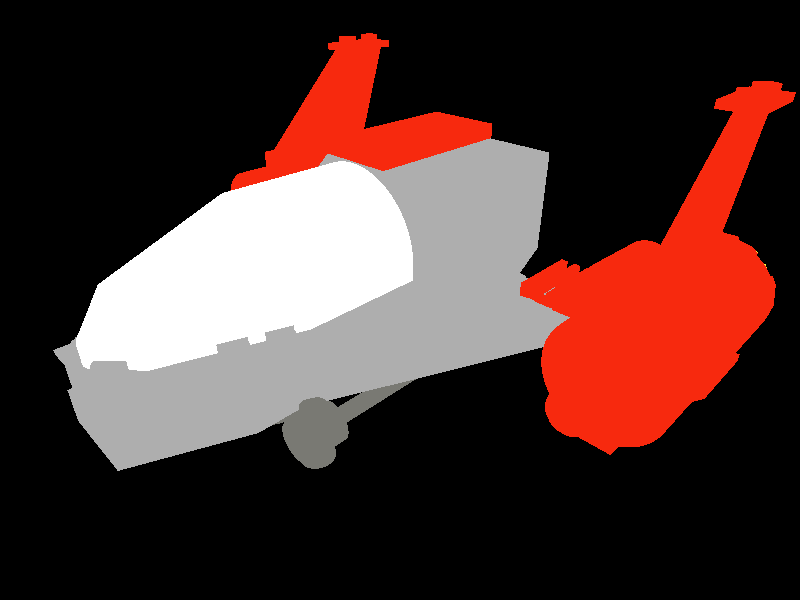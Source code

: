// Generated by L3P v1.3 20010120  (C) 1998-2001 Lars C. Hassing  lch@ccieurope.com
// WWW: http://home16.inet.tele.dk/hassing/l3p.html
// WWW: http://www.ldraw.org/download/software/l3p
// Date: Sun May 26 17:05:46 2002
// Input file: V-Wing.ldr
// ModelDir: 
// LDRAWDIR: C:\PROGRA~1\LDRAW
// Commandline: C:\PROGRA~1\LDRAW\L3P.EXE V-Wing.ldr


#declare QUAL = 3;  // Quality level, 0=BBox, 1=no refr, 2=normal, 3=studlogo

#declare SW = 0.5;  // Width of seam between two bricks

#declare STUDS = 1;  // 1=on 0=off

#declare BUMPS = 0;  // 1=on 0=off


#declare BUMPNORMAL = normal { bumps 0.01 scale 20 }
#declare AMB = 0.4;
#declare DIF = 0.4;


#declare O7071 = sqrt(0.5);

#declare L3Logo = union {
	sphere {<-59,0,-96>,6}
	cylinder {<-59,0,-96>,<59,0,-122>,6 open}
	sphere {<59,0,-122>,6}
	cylinder {<59,0,-122>,<59,0,-84>,6 open}
	sphere {<59,0,-84>,6}

	sphere {<-59,0,-36>,6}
	cylinder {<-59,0,-36>,<-59,0,1>,6 open}
	sphere {<-59,0,1>,6}
	cylinder {<0,0,-49>,<0,0,-25>,6 open}
	sphere {<0,0,-25>,6}
	sphere {<59,0,-62>,6}
	cylinder {<59,0,-62>,<59,0,-24>,6 open}
	sphere {<59,0,-24>,6}
	cylinder {<-59,0,-36>,<59,0,-62>,6 open}

	sphere {<-35.95,0,57>,6}
	torus {18.45,6 clipped_by{plane{<40,0,-9>,0}} translate<-40,0,39>}
	cylinder {<-44.05,0,21>,<35.95,0,3>,6 open}
	torus {18.45,6 clipped_by{plane{<-40,0,9>,0}} translate<40,0,21>}
	cylinder {<44.05,0,39>,<0,0,49>,6 open}
	sphere {<0,0,49>,6}
	cylinder {<0,0,49>,<0,0,34>,6 open}
	sphere {<0,0,34>,6}

	torus {18.45,6 clipped_by{plane{<40,0,-9>,0}} translate<-40,0,99>}
	cylinder {<-44.05,0,81>,<35.95,0,63>,6 open}
	torus {18.45,6 clipped_by{plane{<-40,0,9>,0}} translate<40,0,81>}
	cylinder {<44.05,0,99>,<-35.95,0,117>,6 open}

	scale 4.5/128
}


#ifndef (Color7)
#declare Color7 = #if (version >= 3.1) material { #end texture {
	pigment { rgb <0.682353,0.682353,0.682353> }
	finish { ambient AMB diffuse DIF }
	#if (QUAL > 1)
		finish { phong 0.5 phong_size 40 reflection 0.08 }
		#if (BUMPS) normal { BUMPNORMAL } #end
	#end
} #if (version >= 3.1) } #end
#end

#ifndef (Color8)
#declare Color8 = #if (version >= 3.1) material { #end texture {
	pigment { rgb <0.47451,0.47451,0.45098> }
	finish { ambient AMB diffuse DIF }
	#if (QUAL > 1)
		finish { phong 0.5 phong_size 40 reflection 0.08 }
		#if (BUMPS) normal { BUMPNORMAL } #end
	#end
} #if (version >= 3.1) } #end
#end

#ifndef (Color4)
#declare Color4 = #if (version >= 3.1) material { #end texture {
	pigment { rgb <0.968627,0.160784,0.054902> }
	finish { ambient AMB diffuse DIF }
	#if (QUAL > 1)
		finish { phong 0.5 phong_size 40 reflection 0.08 }
		#if (BUMPS) normal { BUMPNORMAL } #end
	#end
} #if (version >= 3.1) } #end
#end

#ifndef (Color46)
#declare Color46 = #if (version >= 3.1) material { #end texture {
	pigment { rgb <1,0.905882,0.211765> #if (QUAL > 1) filter 0.85 #end }
	finish { ambient AMB diffuse DIF }
	#if (QUAL > 1)
		finish { phong 0.5 phong_size 40 reflection 0.2 }
		#if (version >= 3.1) #else finish { refraction 1 ior 1.25 } #end
		#if (BUMPS) normal { BUMPNORMAL } #end
	#end
} #if (version >= 3.1) #if (QUAL > 1) interior { ior 1.25 } #end } #end
#end

#ifndef (Color47)
#declare Color47 = #if (version >= 3.1) material { #end texture {
	pigment { rgb <1,1,1> #if (QUAL > 1) filter 0.85 #end }
	finish { ambient AMB diffuse DIF }
	#if (QUAL > 1)
		finish { phong 0.5 phong_size 40 reflection 0.2 }
		#if (version >= 3.1) #else finish { refraction 1 ior 1.25 } #end
		#if (BUMPS) normal { BUMPNORMAL } #end
	#end
} #if (version >= 3.1) #if (QUAL > 1) interior { ior 1.25 } #end } #end
#end

#declare stud4_dot_dat = difference {
	cylinder { <0,0,0>, <0,-4,0>, 8 }
	cylinder { <0,0.01,0>, <0,-4.01,0>, 6 }
}

#declare box_dot_dat = box { <-1,-1,-1>, <1,1,1> }

#declare box5_dot_dat = object {
// Box 5 (five faces)
// Name: box5.dat
// Author: James Jessiman
// Original LDraw Primitive
// LDRAW_ORG Primitive UPDATE 2002-02
// BFC CERTIFY CW
// 2002-04-03 SEB Modified for BFC compliance
	mesh {
		triangle { <-1,1,-1>, <1,1,-1>, <1,1,1> }
		triangle { <1,1,1>, <-1,1,1>, <-1,1,-1> }
		triangle { <1,1,1>, <1,0,1>, <-1,0,1> }
		triangle { <-1,0,1>, <-1,1,1>, <1,1,1> }
		triangle { <-1,1,1>, <-1,0,1>, <-1,0,-1> }
		triangle { <-1,0,-1>, <-1,1,-1>, <-1,1,1> }
		triangle { <-1,1,-1>, <-1,0,-1>, <1,0,-1> }
		triangle { <1,0,-1>, <1,1,-1>, <-1,1,-1> }
		triangle { <1,1,-1>, <1,0,-1>, <1,0,1> }
		triangle { <1,0,1>, <1,1,1>, <1,1,-1> }
// 
	}
}

#declare rect_dot_dat = object {
// Rectangle
// Name: rect.dat
// Author: James Jessiman
// Original LDraw Primitive
// LDRAW_ORG Primitive UPDATE 2002-02
// BFC CERTIFY CW
// 2002-4-5: TH: Added BFC statement
	mesh {
		triangle { <1,0,1>, <1,0,-1>, <-1,0,-1> }
		triangle { <-1,0,-1>, <-1,0,1>, <1,0,1> }
// 
	}
}

#declare _2_dash_4cyls_dot_dat = cylinder { <0,0,0>, <0,2,0>, 1 open
	clipped_by { plane { <0,0,-1>,0 } plane { <1,1,0>,O7071 } } }

#declare _4_dash_4cyli_dot_dat = cylinder { <0,0,0>, <0,1,0>, 1 open }

#declare stud_dot_dat = 
#if (QUAL <= 2)
cylinder { <0,0,0>, <0,-4,0>, 6 }
#else
union {
	cylinder { <0,0,0>, <0,-4,0>, 6 }
	object { L3Logo translate <0,-4,0> }
}
#end

#declare stud2a_dot_dat = difference {
	cylinder { <0,0,0>, <0,-4,0>, 6 }
	cylinder { <0,0.01,0>, <0,-4.01,0>, 4 }
}

#declare _4854_dot_dat = #if (QUAL = 0) box { <-40,-4,-40>, <40,24,40> } #else union {
// Slope Brick 45  4 x  4 Double Inverted
// Name: 4854.dat
// Author: James Jessiman
// Original LDraw Part - LDraw beta 0.27 Archive
	#if (STUDS)
		object { stud4_dot_dat matrix <1,0,0,0,-1,0,0,0,1,0,20,0> }
	#end
	object { box_dot_dat matrix <2,0,0,0,2,0,0,0,4,0,22,12> }
	object { box_dot_dat matrix <2,0,0,0,2,0,0,0,4,0,22,-12> }
	#if (STUDS)
		object { stud4_dot_dat matrix <1,0,0,0,-1,0,0,0,1,20,20,0> }
	#end
	object { box_dot_dat matrix <2,0,0,0,2,0,0,0,4,20,22,12> }
	object { box_dot_dat matrix <2,0,0,0,2,0,0,0,4,20,22,-12> }
	#if (STUDS)
		object { stud4_dot_dat matrix <1,0,0,0,-1,0,0,0,1,-20,20,0> }
	#end
	object { box_dot_dat matrix <2,0,0,0,2,0,0,0,4,-20,22,12> }
	object { box_dot_dat matrix <2,0,0,0,2,0,0,0,4,-20,22,-12> }
	object { box5_dot_dat matrix <36,0,0,0,-4,0,0,0,16,0,24,0> }
	mesh {
		triangle { <40,24,20>, <36,24,16>, <-36,24,16> }
		triangle { <-36,24,16>, <-40,24,20>, <40,24,20> }
		triangle { <-40,24,20>, <-36,24,16>, <-36,24,-16> }
		triangle { <-36,24,-16>, <-40,24,-20>, <-40,24,20> }
		triangle { <-40,24,-20>, <-36,24,-16>, <36,24,-16> }
		triangle { <36,24,-16>, <40,24,-20>, <-40,24,-20> }
		triangle { <40,24,-20>, <36,24,-16>, <36,24,16> }
		triangle { <36,24,16>, <40,24,20>, <40,24,-20> }
	}
	object { rect_dot_dat matrix <40,0,0,0,1,0,0,0,20,0,16,0> }
	object { _2_dash_4cyls_dot_dat matrix <0,0,4,0,4,0,4,0,0,30,6,30> }
	object { _2_dash_4cyls_dot_dat matrix <0,0,4,0,4,0,-4,0,0,30,6,30> }
	object { _2_dash_4cyls_dot_dat matrix <0,0,4,0,4,0,4,0,0,10,6,30> }
	object { _2_dash_4cyls_dot_dat matrix <0,0,4,0,4,0,-4,0,0,10,6,30> }
	object { _2_dash_4cyls_dot_dat matrix <0,0,4,0,4,0,4,0,0,-10,6,30> }
	object { _2_dash_4cyls_dot_dat matrix <0,0,4,0,4,0,-4,0,0,-10,6,30> }
	object { _2_dash_4cyls_dot_dat matrix <0,0,4,0,4,0,4,0,0,-30,6,30> }
	object { _2_dash_4cyls_dot_dat matrix <0,0,4,0,4,0,-4,0,0,-30,6,30> }
	object { _2_dash_4cyls_dot_dat matrix <0,0,6,0,6,0,6,0,0,30,4,30> }
	object { _2_dash_4cyls_dot_dat matrix <0,0,6,0,6,0,-6,0,0,30,4,30> }
	object { _2_dash_4cyls_dot_dat matrix <0,0,6,0,6,0,6,0,0,10,4,30> }
	object { _2_dash_4cyls_dot_dat matrix <0,0,6,0,6,0,-6,0,0,10,4,30> }
	object { _2_dash_4cyls_dot_dat matrix <0,0,6,0,6,0,6,0,0,-10,4,30> }
	object { _2_dash_4cyls_dot_dat matrix <0,0,6,0,6,0,-6,0,0,-10,4,30> }
	object { _2_dash_4cyls_dot_dat matrix <0,0,6,0,6,0,6,0,0,-30,4,30> }
	object { _2_dash_4cyls_dot_dat matrix <0,0,6,0,6,0,-6,0,0,-30,4,30> }
	object { _2_dash_4cyls_dot_dat matrix <0,0,-4,0,4,0,4,0,0,30,6,-30> }
	object { _2_dash_4cyls_dot_dat matrix <0,0,-4,0,4,0,-4,0,0,30,6,-30> }
	object { _2_dash_4cyls_dot_dat matrix <0,0,-4,0,4,0,4,0,0,10,6,-30> }
	object { _2_dash_4cyls_dot_dat matrix <0,0,-4,0,4,0,-4,0,0,10,6,-30> }
	object { _2_dash_4cyls_dot_dat matrix <0,0,-4,0,4,0,4,0,0,-10,6,-30> }
	object { _2_dash_4cyls_dot_dat matrix <0,0,-4,0,4,0,-4,0,0,-10,6,-30> }
	object { _2_dash_4cyls_dot_dat matrix <0,0,-4,0,4,0,4,0,0,-30,6,-30> }
	object { _2_dash_4cyls_dot_dat matrix <0,0,-4,0,4,0,-4,0,0,-30,6,-30> }
	object { _2_dash_4cyls_dot_dat matrix <0,0,-6,0,6,0,6,0,0,30,4,-30> }
	object { _2_dash_4cyls_dot_dat matrix <0,0,-6,0,6,0,-6,0,0,30,4,-30> }
	object { _2_dash_4cyls_dot_dat matrix <0,0,-6,0,6,0,6,0,0,10,4,-30> }
	object { _2_dash_4cyls_dot_dat matrix <0,0,-6,0,6,0,-6,0,0,10,4,-30> }
	object { _2_dash_4cyls_dot_dat matrix <0,0,-6,0,6,0,6,0,0,-10,4,-30> }
	object { _2_dash_4cyls_dot_dat matrix <0,0,-6,0,6,0,-6,0,0,-10,4,-30> }
	object { _2_dash_4cyls_dot_dat matrix <0,0,-6,0,6,0,6,0,0,-30,4,-30> }
	object { _2_dash_4cyls_dot_dat matrix <0,0,-6,0,6,0,-6,0,0,-30,4,-30> }
	object { _4_dash_4cyli_dot_dat matrix <4,0,0,0,6,0,0,0,4,30,0,30> }
	object { _4_dash_4cyli_dot_dat matrix <4,0,0,0,6,0,0,0,4,10,0,30> }
	object { _4_dash_4cyli_dot_dat matrix <4,0,0,0,6,0,0,0,4,-10,0,30> }
	object { _4_dash_4cyli_dot_dat matrix <4,0,0,0,6,0,0,0,4,-30,0,30> }
	object { _4_dash_4cyli_dot_dat matrix <6,0,0,0,4,0,0,0,6,30,0,30> }
	object { _4_dash_4cyli_dot_dat matrix <6,0,0,0,4,0,0,0,6,10,0,30> }
	object { _4_dash_4cyli_dot_dat matrix <6,0,0,0,4,0,0,0,6,-10,0,30> }
	object { _4_dash_4cyli_dot_dat matrix <6,0,0,0,4,0,0,0,6,-30,0,30> }
	object { _4_dash_4cyli_dot_dat matrix <4,0,0,0,6,0,0,0,4,30,0,-30> }
	object { _4_dash_4cyli_dot_dat matrix <4,0,0,0,6,0,0,0,4,10,0,-30> }
	object { _4_dash_4cyli_dot_dat matrix <4,0,0,0,6,0,0,0,4,-10,0,-30> }
	object { _4_dash_4cyli_dot_dat matrix <4,0,0,0,6,0,0,0,4,-30,0,-30> }
	object { _4_dash_4cyli_dot_dat matrix <6,0,0,0,4,0,0,0,6,30,0,-30> }
	object { _4_dash_4cyli_dot_dat matrix <6,0,0,0,4,0,0,0,6,10,0,-30> }
	object { _4_dash_4cyli_dot_dat matrix <6,0,0,0,4,0,0,0,6,-10,0,-30> }
	object { _4_dash_4cyli_dot_dat matrix <6,0,0,0,4,0,0,0,6,-30,0,-30> }
	mesh {
		triangle { <40,24,20>, <40,16,20>, <40,16,-20> }
		triangle { <40,16,-20>, <40,24,-20>, <40,24,20> }
		triangle { <40,24,20>, <40,0,20>, <40,0,40> }
		triangle { <40,0,40>, <40,4,40>, <40,24,20> }
		triangle { <40,24,-20>, <40,0,-20>, <40,0,-40> }
		triangle { <40,0,-40>, <40,4,-40>, <40,24,-20> }
		triangle { <38,2,38>, <38,0,38>, <38,0,22> }
		triangle { <38,0,22>, <38,18,22>, <38,2,38> }
		triangle { <38,2,-38>, <38,0,-38>, <38,0,-22> }
		triangle { <38,0,-22>, <38,18,-22>, <38,2,-38> }
		triangle { <-38,2,38>, <-38,0,38>, <-38,0,22> }
		triangle { <-38,0,22>, <-38,18,22>, <-38,2,38> }
		triangle { <-38,2,-38>, <-38,0,-38>, <-38,0,-22> }
		triangle { <-38,0,-22>, <-38,18,-22>, <-38,2,-38> }
		triangle { <-40,24,20>, <-40,16,20>, <-40,16,-20> }
		triangle { <-40,16,-20>, <-40,24,-20>, <-40,24,20> }
		triangle { <-40,24,20>, <-40,0,20>, <-40,0,40> }
		triangle { <-40,0,40>, <-40,4,40>, <-40,24,20> }
		triangle { <-40,24,-20>, <-40,0,-20>, <-40,0,-40> }
		triangle { <-40,0,-40>, <-40,4,-40>, <-40,24,-20> }
		triangle { <40,4,40>, <40,0,40>, <-40,0,40> }
		triangle { <-40,0,40>, <-40,4,40>, <40,4,40> }
		triangle { <38,2,38>, <38,0,38>, <-38,0,38> }
		triangle { <-38,0,38>, <-38,2,38>, <38,2,38> }
		triangle { <38,18,22>, <38,0,22>, <-38,0,22> }
		triangle { <-38,0,22>, <-38,18,22>, <38,18,22> }
		triangle { <40,16,20>, <40,0,20>, <-40,0,20> }
		triangle { <-40,0,20>, <-40,16,20>, <40,16,20> }
		triangle { <40,16,-20>, <40,0,-20>, <-40,0,-20> }
		triangle { <-40,0,-20>, <-40,16,-20>, <40,16,-20> }
		triangle { <38,18,-22>, <38,0,-22>, <-38,0,-22> }
		triangle { <-38,0,-22>, <-38,18,-22>, <38,18,-22> }
		triangle { <38,2,-38>, <38,0,-38>, <-38,0,-38> }
		triangle { <-38,0,-38>, <-38,2,-38>, <38,2,-38> }
		triangle { <40,4,-40>, <40,0,-40>, <-40,0,-40> }
		triangle { <-40,0,-40>, <-40,4,-40>, <40,4,-40> }
		triangle { <40,24,20>, <40,4,40>, <-40,4,40> }
		triangle { <-40,4,40>, <-40,24,20>, <40,24,20> }
		triangle { <38,18,22>, <38,2,38>, <-38,2,38> }
		triangle { <-38,2,38>, <-38,18,22>, <38,18,22> }
		triangle { <38,18,-22>, <38,2,-38>, <-38,2,-38> }
		triangle { <-38,2,-38>, <-38,18,-22>, <38,18,-22> }
		triangle { <40,24,-20>, <40,4,-40>, <-40,4,-40> }
		triangle { <-40,4,-40>, <-40,24,-20>, <40,24,-20> }
		triangle { <40,0,40>, <38,0,38>, <-38,0,38> }
		triangle { <-38,0,38>, <-40,0,40>, <40,0,40> }
		triangle { <-40,0,40>, <-38,0,38>, <-38,0,22> }
		triangle { <-38,0,22>, <-40,0,20>, <-40,0,40> }
		triangle { <-40,0,20>, <-38,0,22>, <38,0,22> }
		triangle { <38,0,22>, <40,0,20>, <-40,0,20> }
		triangle { <40,0,20>, <38,0,22>, <38,0,38> }
		triangle { <38,0,38>, <40,0,40>, <40,0,20> }
		triangle { <40,0,-40>, <38,0,-38>, <-38,0,-38> }
		triangle { <-38,0,-38>, <-40,0,-40>, <40,0,-40> }
		triangle { <-40,0,-40>, <-38,0,-38>, <-38,0,-22> }
		triangle { <-38,0,-22>, <-40,0,-20>, <-40,0,-40> }
		triangle { <-40,0,-20>, <-38,0,-22>, <38,0,-22> }
		triangle { <38,0,-22>, <40,0,-20>, <-40,0,-20> }
		triangle { <40,0,-20>, <38,0,-22>, <38,0,-38> }
		triangle { <38,0,-38>, <40,0,-40>, <40,0,-20> }
	}
	#if (STUDS)
		object { stud_dot_dat matrix <1,0,0,0,1,0,0,0,1,30,16,10> }
		object { stud2a_dot_dat matrix <1,0,0,0,1,0,0,0,1,30,0,30> }
		object { stud_dot_dat matrix <1,0,0,0,1,0,0,0,1,10,16,10> }
		object { stud2a_dot_dat matrix <1,0,0,0,1,0,0,0,1,10,0,30> }
		object { stud_dot_dat matrix <1,0,0,0,1,0,0,0,1,-10,16,10> }
		object { stud2a_dot_dat matrix <1,0,0,0,1,0,0,0,1,-10,0,30> }
		object { stud_dot_dat matrix <1,0,0,0,1,0,0,0,1,-30,16,10> }
		object { stud2a_dot_dat matrix <1,0,0,0,1,0,0,0,1,-30,0,30> }
		object { stud_dot_dat matrix <1,0,0,0,1,0,0,0,1,30,16,-10> }
		object { stud2a_dot_dat matrix <1,0,0,0,1,0,0,0,1,30,0,-30> }
		object { stud_dot_dat matrix <1,0,0,0,1,0,0,0,1,10,16,-10> }
		object { stud2a_dot_dat matrix <1,0,0,0,1,0,0,0,1,10,0,-30> }
		object { stud_dot_dat matrix <1,0,0,0,1,0,0,0,1,-10,16,-10> }
		object { stud2a_dot_dat matrix <1,0,0,0,1,0,0,0,1,-10,0,-30> }
		object { stud_dot_dat matrix <1,0,0,0,1,0,0,0,1,-30,16,-10> }
		object { stud2a_dot_dat matrix <1,0,0,0,1,0,0,0,1,-30,0,-30> }
// 
	#end
}
#end

#declare _4871_dot_dat = #if (QUAL = 0) box { <-20,-4,-40>, <20,24,40> } #else union {
// Slope Brick 45  4 x  2 Double Inverted
// Name: 4871.dat
// Author: James Jessiman
// Original LDraw Part - LDraw beta 0.27 Archive
	#if (STUDS)
		object { stud4_dot_dat matrix <1,0,0,0,-1,0,0,0,1,0,20,0> }
	#end
	object { box_dot_dat matrix <2,0,0,0,2,0,0,0,4,0,22,12> }
	object { box_dot_dat matrix <2,0,0,0,2,0,0,0,4,0,22,-12> }
	object { box5_dot_dat matrix <16,0,0,0,-4,0,0,0,16,0,24,0> }
	mesh {
		triangle { <20,24,20>, <16,24,16>, <-16,24,16> }
		triangle { <-16,24,16>, <-20,24,20>, <20,24,20> }
		triangle { <-20,24,20>, <-16,24,16>, <-16,24,-16> }
		triangle { <-16,24,-16>, <-20,24,-20>, <-20,24,20> }
		triangle { <-20,24,-20>, <-16,24,-16>, <16,24,-16> }
		triangle { <16,24,-16>, <20,24,-20>, <-20,24,-20> }
		triangle { <20,24,-20>, <16,24,-16>, <16,24,16> }
		triangle { <16,24,16>, <20,24,20>, <20,24,-20> }
	}
	object { rect_dot_dat matrix <20,0,0,0,1,0,0,0,20,0,16,0> }
	object { _2_dash_4cyls_dot_dat matrix <0,0,4,0,4,0,4,0,0,10,6,30> }
	object { _2_dash_4cyls_dot_dat matrix <0,0,4,0,4,0,-4,0,0,10,6,30> }
	object { _2_dash_4cyls_dot_dat matrix <0,0,4,0,4,0,4,0,0,-10,6,30> }
	object { _2_dash_4cyls_dot_dat matrix <0,0,4,0,4,0,-4,0,0,-10,6,30> }
	object { _2_dash_4cyls_dot_dat matrix <0,0,6,0,6,0,6,0,0,10,4,30> }
	object { _2_dash_4cyls_dot_dat matrix <0,0,6,0,6,0,-6,0,0,10,4,30> }
	object { _2_dash_4cyls_dot_dat matrix <0,0,6,0,6,0,6,0,0,-10,4,30> }
	object { _2_dash_4cyls_dot_dat matrix <0,0,6,0,6,0,-6,0,0,-10,4,30> }
	object { _2_dash_4cyls_dot_dat matrix <0,0,-4,0,4,0,4,0,0,10,6,-30> }
	object { _2_dash_4cyls_dot_dat matrix <0,0,-4,0,4,0,-4,0,0,10,6,-30> }
	object { _2_dash_4cyls_dot_dat matrix <0,0,-4,0,4,0,4,0,0,-10,6,-30> }
	object { _2_dash_4cyls_dot_dat matrix <0,0,-4,0,4,0,-4,0,0,-10,6,-30> }
	object { _2_dash_4cyls_dot_dat matrix <0,0,-6,0,6,0,6,0,0,10,4,-30> }
	object { _2_dash_4cyls_dot_dat matrix <0,0,-6,0,6,0,-6,0,0,10,4,-30> }
	object { _2_dash_4cyls_dot_dat matrix <0,0,-6,0,6,0,6,0,0,-10,4,-30> }
	object { _2_dash_4cyls_dot_dat matrix <0,0,-6,0,6,0,-6,0,0,-10,4,-30> }
	object { _4_dash_4cyli_dot_dat matrix <4,0,0,0,6,0,0,0,4,10,0,30> }
	object { _4_dash_4cyli_dot_dat matrix <4,0,0,0,6,0,0,0,4,-10,0,30> }
	object { _4_dash_4cyli_dot_dat matrix <6,0,0,0,4,0,0,0,6,10,0,30> }
	object { _4_dash_4cyli_dot_dat matrix <6,0,0,0,4,0,0,0,6,-10,0,30> }
	object { _4_dash_4cyli_dot_dat matrix <4,0,0,0,6,0,0,0,4,10,0,-30> }
	object { _4_dash_4cyli_dot_dat matrix <4,0,0,0,6,0,0,0,4,-10,0,-30> }
	object { _4_dash_4cyli_dot_dat matrix <6,0,0,0,4,0,0,0,6,10,0,-30> }
	object { _4_dash_4cyli_dot_dat matrix <6,0,0,0,4,0,0,0,6,-10,0,-30> }
	mesh {
		triangle { <20,24,20>, <20,16,20>, <20,16,-20> }
		triangle { <20,16,-20>, <20,24,-20>, <20,24,20> }
		triangle { <20,24,20>, <20,0,20>, <20,0,40> }
		triangle { <20,0,40>, <20,4,40>, <20,24,20> }
		triangle { <20,24,-20>, <20,0,-20>, <20,0,-40> }
		triangle { <20,0,-40>, <20,4,-40>, <20,24,-20> }
		triangle { <18,2,38>, <18,0,38>, <18,0,22> }
		triangle { <18,0,22>, <18,18,22>, <18,2,38> }
		triangle { <18,2,-38>, <18,0,-38>, <18,0,-22> }
		triangle { <18,0,-22>, <18,18,-22>, <18,2,-38> }
		triangle { <-18,2,38>, <-18,0,38>, <-18,0,22> }
		triangle { <-18,0,22>, <-18,18,22>, <-18,2,38> }
		triangle { <-18,2,-38>, <-18,0,-38>, <-18,0,-22> }
		triangle { <-18,0,-22>, <-18,18,-22>, <-18,2,-38> }
		triangle { <-20,24,20>, <-20,16,20>, <-20,16,-20> }
		triangle { <-20,16,-20>, <-20,24,-20>, <-20,24,20> }
		triangle { <-20,24,20>, <-20,0,20>, <-20,0,40> }
		triangle { <-20,0,40>, <-20,4,40>, <-20,24,20> }
		triangle { <-20,24,-20>, <-20,0,-20>, <-20,0,-40> }
		triangle { <-20,0,-40>, <-20,4,-40>, <-20,24,-20> }
		triangle { <20,4,40>, <20,0,40>, <-20,0,40> }
		triangle { <-20,0,40>, <-20,4,40>, <20,4,40> }
		triangle { <18,2,38>, <18,0,38>, <-18,0,38> }
		triangle { <-18,0,38>, <-18,2,38>, <18,2,38> }
		triangle { <18,18,22>, <18,0,22>, <-18,0,22> }
		triangle { <-18,0,22>, <-18,18,22>, <18,18,22> }
		triangle { <20,16,20>, <20,0,20>, <-20,0,20> }
		triangle { <-20,0,20>, <-20,16,20>, <20,16,20> }
		triangle { <20,16,-20>, <20,0,-20>, <-20,0,-20> }
		triangle { <-20,0,-20>, <-20,16,-20>, <20,16,-20> }
		triangle { <18,18,-22>, <18,0,-22>, <-18,0,-22> }
		triangle { <-18,0,-22>, <-18,18,-22>, <18,18,-22> }
		triangle { <18,2,-38>, <18,0,-38>, <-18,0,-38> }
		triangle { <-18,0,-38>, <-18,2,-38>, <18,2,-38> }
		triangle { <20,4,-40>, <20,0,-40>, <-20,0,-40> }
		triangle { <-20,0,-40>, <-20,4,-40>, <20,4,-40> }
		triangle { <20,24,20>, <20,4,40>, <-20,4,40> }
		triangle { <-20,4,40>, <-20,24,20>, <20,24,20> }
		triangle { <18,18,22>, <18,2,38>, <-18,2,38> }
		triangle { <-18,2,38>, <-18,18,22>, <18,18,22> }
		triangle { <18,18,-22>, <18,2,-38>, <-18,2,-38> }
		triangle { <-18,2,-38>, <-18,18,-22>, <18,18,-22> }
		triangle { <20,24,-20>, <20,4,-40>, <-20,4,-40> }
		triangle { <-20,4,-40>, <-20,24,-20>, <20,24,-20> }
		triangle { <20,0,40>, <18,0,38>, <-18,0,38> }
		triangle { <-18,0,38>, <-20,0,40>, <20,0,40> }
		triangle { <-20,0,40>, <-18,0,38>, <-18,0,22> }
		triangle { <-18,0,22>, <-20,0,20>, <-20,0,40> }
		triangle { <-20,0,20>, <-18,0,22>, <18,0,22> }
		triangle { <18,0,22>, <20,0,20>, <-20,0,20> }
		triangle { <20,0,20>, <18,0,22>, <18,0,38> }
		triangle { <18,0,38>, <20,0,40>, <20,0,20> }
		triangle { <20,0,-40>, <18,0,-38>, <-18,0,-38> }
		triangle { <-18,0,-38>, <-20,0,-40>, <20,0,-40> }
		triangle { <-20,0,-40>, <-18,0,-38>, <-18,0,-22> }
		triangle { <-18,0,-22>, <-20,0,-20>, <-20,0,-40> }
		triangle { <-20,0,-20>, <-18,0,-22>, <18,0,-22> }
		triangle { <18,0,-22>, <20,0,-20>, <-20,0,-20> }
		triangle { <20,0,-20>, <18,0,-22>, <18,0,-38> }
		triangle { <18,0,-38>, <20,0,-40>, <20,0,-20> }
	}
	#if (STUDS)
		object { stud_dot_dat matrix <1,0,0,0,1,0,0,0,1,10,16,10> }
		object { stud2a_dot_dat matrix <1,0,0,0,1,0,0,0,1,10,0,30> }
		object { stud_dot_dat matrix <1,0,0,0,1,0,0,0,1,-10,16,10> }
		object { stud2a_dot_dat matrix <1,0,0,0,1,0,0,0,1,-10,0,30> }
		object { stud_dot_dat matrix <1,0,0,0,1,0,0,0,1,10,16,-10> }
		object { stud2a_dot_dat matrix <1,0,0,0,1,0,0,0,1,10,0,-30> }
		object { stud_dot_dat matrix <1,0,0,0,1,0,0,0,1,-10,16,-10> }
		object { stud2a_dot_dat matrix <1,0,0,0,1,0,0,0,1,-10,0,-30> }
// 
	#end
}
#end

#declare stud3_dot_dat = cylinder { <0,0,0>, <0,-4,0>, 4 }

#declare _4855_dot_dat = #if (QUAL = 0) box { <-40,-4,-70>, <40,24,10> } #else union {
// Wedge  4 x  4 Triple Inverted
	#if (STUDS)
		object { stud3_dot_dat matrix <1,0,0,0,-1,0,0,0,1,0,20,0> }
	#end
	object { box5_dot_dat matrix <16,0,0,0,-4,0,0,0,6,0,24,0> }
	mesh {
		triangle { <20,24,10>, <16,24,6>, <-16,24,6> }
		triangle { <-16,24,6>, <-20,24,10>, <20,24,10> }
		triangle { <-20,24,10>, <-16,24,6>, <-16,24,-6> }
		triangle { <-16,24,-6>, <-20,24,-10>, <-20,24,10> }
		triangle { <-20,24,-10>, <-16,24,-6>, <16,24,-6> }
		triangle { <16,24,-6>, <20,24,-10>, <-20,24,-10> }
		triangle { <20,24,-10>, <16,24,-6>, <16,24,6> }
		triangle { <16,24,6>, <20,24,10>, <20,24,-10> }
		triangle { <40,4,10>, <20,24,10>, <20,24,-10> }
		triangle { <20,24,-10>, <40,4,-10>, <40,4,10> }
		triangle { <40,4,-10>, <20,24,-10>, <20,4,-70> }
		triangle { <20,4,-70>, <20,24,-10>, <-20,24,-10> }
		triangle { <-20,24,-10>, <-20,4,-70>, <20,4,-70> }
		triangle { <-20,4,-70>, <-20,24,-10>, <-40,4,-10> }
		triangle { <-40,4,-10>, <-20,24,-10>, <-20,24,10> }
		triangle { <-20,24,10>, <-40,4,10>, <-40,4,-10> }
		triangle { <38,2,8>, <22,18,8>, <22,18,-9> }
		triangle { <22,18,-9>, <38,2,-9>, <38,2,8> }
		triangle { <38,2,-9>, <18,22,-9>, <18,2,-68> }
		triangle { <18,2,-68>, <18,22,-9>, <-18,22,-9> }
		triangle { <-18,22,-9>, <-18,2,-68>, <18,2,-68> }
		triangle { <-18,2,-68>, <-18,22,-9>, <-38,2,-9> }
		triangle { <-38,2,-9>, <-22,18,-9>, <-22,18,8> }
		triangle { <-22,18,8>, <-38,2,8>, <-38,2,-9> }
		triangle { <40,4,-10>, <40,0,-10>, <20,0,-70> }
		triangle { <20,0,-70>, <20,4,-70>, <40,4,-10> }
		triangle { <-40,4,-10>, <-40,0,-10>, <-20,0,-70> }
		triangle { <-20,0,-70>, <-20,4,-70>, <-40,4,-10> }
		triangle { <38,2,-9>, <38,0,-9>, <18,0,-68> }
		triangle { <18,0,-68>, <18,2,-68>, <38,2,-9> }
		triangle { <-38,2,-9>, <-38,0,-9>, <-18,0,-68> }
		triangle { <-18,0,-68>, <-18,2,-68>, <-38,2,-9> }
		triangle { <20,16,10>, <20,16,-10>, <-20,16,-10> }
		triangle { <-20,16,-10>, <-20,16,10>, <20,16,10> }
		triangle { <40,0,10>, <38,0,8>, <22,0,8> }
		triangle { <22,0,8>, <20,0,10>, <40,0,10> }
		triangle { <20,0,10>, <22,0,8>, <22,0,-32> }
		triangle { <22,0,-32>, <20,0,-30>, <20,0,10> }
		triangle { <20,0,-30>, <22,0,-32>, <-22,0,-32> }
		triangle { <-22,0,-32>, <-20,0,-30>, <20,0,-30> }
		triangle { <-20,0,-30>, <-22,0,-32>, <-22,0,8> }
		triangle { <-22,0,8>, <-20,0,10>, <-20,0,-30> }
		triangle { <-20,0,10>, <-22,0,8>, <-38,0,8> }
		triangle { <-38,0,8>, <-40,0,10>, <-20,0,10> }
		triangle { <-40,0,10>, <-38,0,8>, <-38,0,-9> }
		triangle { <-38,0,-9>, <-40,0,-10>, <-40,0,10> }
		triangle { <-40,0,-10>, <-38,0,-9>, <-18,0,-68> }
		triangle { <-18,0,-68>, <-20,0,-70>, <-40,0,-10> }
		triangle { <-20,0,-70>, <-18,0,-68>, <18,0,-68> }
		triangle { <18,0,-68>, <20,0,-70>, <-20,0,-70> }
		triangle { <20,0,-70>, <18,0,-68>, <38,0,-9> }
		triangle { <38,0,-9>, <40,0,-10>, <20,0,-70> }
		triangle { <40,0,-10>, <38,0,-9>, <38,0,8> }
		triangle { <38,0,8>, <40,0,10>, <40,0,-10> }
		triangle { <40,4,10>, <40,0,10>, <20,0,10> }
		triangle { <20,0,10>, <20,24,10>, <40,4,10> }
		triangle { <20,24,10>, <20,16,10>, <-20,16,10> }
		triangle { <-20,16,10>, <-20,24,10>, <20,24,10> }
		triangle { <-20,24,10>, <-20,0,10>, <-40,0,10> }
		triangle { <-40,0,10>, <-40,4,10>, <-20,24,10> }
		triangle { <38,2,8>, <38,0,8>, <22,0,8> }
		triangle { <22,0,8>, <22,18,8>, <38,2,8> }
		triangle { <-38,2,8>, <-38,0,8>, <-22,0,8> }
		triangle { <-22,0,8>, <-22,18,8>, <-38,2,8> }
		triangle { <20,19.7,-10>, <18,21.7,-10>, <-18,21.7,-10> }
		triangle { <-18,21.7,-10>, <-20,19.7,-10>, <20,19.7,-10> }
		triangle { <20,19.7,-10>, <20,16,-10>, <-20,16,-10> }
		triangle { <-20,16,-10>, <-20,19.7,-10>, <20,19.7,-10> }
		triangle { <20,12.92,-30>, <18,14.92,-30>, <-18,14.92,-30> }
		triangle { <-18,14.92,-30>, <-20,12.92,-30>, <20,12.92,-30> }
		triangle { <20,12.92,-30>, <20,0,-30>, <-20,0,-30> }
		triangle { <-20,0,-30>, <-20,12.92,-30>, <20,12.92,-30> }
		triangle { <22,10.2,-32>, <18,14.2,-32>, <-18,14.2,-32> }
		triangle { <-18,14.2,-32>, <-22,10.2,-32>, <22,10.2,-32> }
		triangle { <22,10.2,-32>, <22,0,-32>, <-22,0,-32> }
		triangle { <-22,0,-32>, <-22,10.2,-32>, <22,10.2,-32> }
		triangle { <18,2,-68>, <18,0,-68>, <-18,0,-68> }
		triangle { <-18,0,-68>, <-18,2,-68>, <18,2,-68> }
		triangle { <20,4,-70>, <20,0,-70>, <-20,0,-70> }
		triangle { <-20,0,-70>, <-20,4,-70>, <20,4,-70> }
		triangle { <40,4,10>, <40,0,10>, <40,0,-10> }
		triangle { <40,0,-10>, <40,4,-10>, <40,4,10> }
		triangle { <38,2,8>, <38,0,8>, <38,0,-9> }
		triangle { <38,0,-9>, <38,2,-9>, <38,2,8> }
		triangle { <22,18,8>, <22,18,-9>, <22,10.2,-32> }
		triangle { <22,18,8>, <22,0,8>, <22,0,-32> }
		triangle { <22,0,-32>, <22,10.2,-32>, <22,18,8> }
		triangle { <20,19.7,-10>, <20,16,-10>, <20,0,-30> }
		triangle { <20,0,-30>, <20,12.92,-30>, <20,19.7,-10> }
		triangle { <20,16,10>, <20,0,10>, <20,0,-30> }
		triangle { <20,0,-30>, <20,16,-10>, <20,16,10> }
		triangle { <-20,19.7,-10>, <-20,16,-10>, <-20,0,-30> }
		triangle { <-20,0,-30>, <-20,12.92,-30>, <-20,19.7,-10> }
		triangle { <-20,16,10>, <-20,0,10>, <-20,0,-30> }
		triangle { <-20,0,-30>, <-20,16,-10>, <-20,16,10> }
		triangle { <-22,18,8>, <-22,18,-9>, <-22,10.2,-32> }
		triangle { <-22,18,8>, <-22,0,8>, <-22,0,-32> }
		triangle { <-22,0,-32>, <-22,10.2,-32>, <-22,18,8> }
		triangle { <-38,2,8>, <-38,0,8>, <-38,0,-9> }
		triangle { <-38,0,-9>, <-38,2,-9>, <-38,2,8> }
		triangle { <-40,4,10>, <-40,0,10>, <-40,0,-10> }
		triangle { <-40,0,-10>, <-40,4,-10>, <-40,4,10> }
	}
	#if (STUDS)
		object { stud_dot_dat matrix <1,0,0,0,1,0,0,0,1,10,16,0> }
		object { stud_dot_dat matrix <1,0,0,0,1,0,0,0,1,-10,16,0> }
	#end
	object { _2_dash_4cyls_dot_dat matrix <4,0,0,0,4,0,0,0,4,30,6,0> }
	object { _2_dash_4cyls_dot_dat matrix <4,0,0,0,4,0,0,0,-4,30,6,0> }
	object { _2_dash_4cyls_dot_dat matrix <6,0,0,0,6,0,0,0,6,30,4,0> }
	object { _2_dash_4cyls_dot_dat matrix <6,0,0,0,6,0,0,0,-6,30,4,0> }
	object { _2_dash_4cyls_dot_dat matrix <-4,0,0,0,4,0,0,0,4,-30,6,0> }
	object { _2_dash_4cyls_dot_dat matrix <-4,0,0,0,4,0,0,0,-4,-30,6,0> }
	object { _2_dash_4cyls_dot_dat matrix <-6,0,0,0,6,0,0,0,6,-30,4,0> }
	object { _2_dash_4cyls_dot_dat matrix <-6,0,0,0,6,0,0,0,-6,-30,4,0> }
	object { _4_dash_4cyli_dot_dat matrix <4,0,0,0,6,0,0,0,4,30,0,0> }
	object { _4_dash_4cyli_dot_dat matrix <6,0,0,0,4,0,0,0,6,30,0,0> }
	object { _4_dash_4cyli_dot_dat matrix <4,0,0,0,6,0,0,0,4,-30,0,0> }
	object { _4_dash_4cyli_dot_dat matrix <6,0,0,0,4,0,0,0,6,-30,0,0> }
	#if (STUDS)
		object { stud2a_dot_dat matrix <1,0,0,0,1,0,0,0,1,30,0,0> }
		object { stud2a_dot_dat matrix <1,0,0,0,1,0,0,0,1,-30,0,0> }
	#end
	object { _2_dash_4cyls_dot_dat matrix <0,0,-4,0,1.36,0,4,0,0,10,16.91,-20> }
	object { _2_dash_4cyls_dot_dat matrix <0,0,-4,0,1.36,0,-4,0,0,10,16.91,-20> }
	object { _2_dash_4cyls_dot_dat matrix <0,0,-4,0,1.36,0,4,0,0,-10,16.91,-20> }
	object { _2_dash_4cyls_dot_dat matrix <0,0,-4,0,1.36,0,-4,0,0,-10,16.91,-20> }
	object { _2_dash_4cyls_dot_dat matrix <0,0,-6,0,2.03,0,6,0,0,10,16.24,-20> }
	object { _2_dash_4cyls_dot_dat matrix <0,0,-6,0,2.03,0,-6,0,0,10,16.24,-20> }
	object { _2_dash_4cyls_dot_dat matrix <0,0,-6,0,2.03,0,6,0,0,-10,16.24,-20> }
	object { _2_dash_4cyls_dot_dat matrix <0,0,-6,0,2.03,0,-6,0,0,-10,16.24,-20> }
	object { _4_dash_4cyli_dot_dat matrix <4,0,0,0,8.91,0,0,0,4,10,8,-20> }
	object { _4_dash_4cyli_dot_dat matrix <4,0,0,0,8.91,0,0,0,4,-10,8,-20> }
	object { _4_dash_4cyli_dot_dat matrix <6,0,0,0,8.24,0,0,0,6,10,8,-20> }
	object { _4_dash_4cyli_dot_dat matrix <6,0,0,0,8.24,0,0,0,6,-10,8,-20> }
	#if (STUDS)
		object { stud2a_dot_dat matrix <1,0,0,0,1,0,0,0,1,10,8,-20> }
		object { stud2a_dot_dat matrix <1,0,0,0,1,0,0,0,1,-10,8,-20> }
	#end
	object { _2_dash_4cyls_dot_dat matrix <0,0,-4,0,1.36,0,4,0,0,10,10.13,-40> }
	object { _2_dash_4cyls_dot_dat matrix <0,0,-4,0,1.36,0,-4,0,0,10,10.13,-40> }
	object { _2_dash_4cyls_dot_dat matrix <0,0,-4,0,1.36,0,4,0,0,-10,10.13,-40> }
	object { _2_dash_4cyls_dot_dat matrix <0,0,-4,0,1.36,0,-4,0,0,-10,10.13,-40> }
	object { _2_dash_4cyls_dot_dat matrix <0,0,-6,0,2.03,0,6,0,0,10,9.46,-40> }
	object { _2_dash_4cyls_dot_dat matrix <0,0,-6,0,2.03,0,-6,0,0,10,9.46,-40> }
	object { _2_dash_4cyls_dot_dat matrix <0,0,-6,0,2.03,0,6,0,0,-10,9.46,-40> }
	object { _2_dash_4cyls_dot_dat matrix <0,0,-6,0,2.03,0,-6,0,0,-10,9.46,-40> }
	object { _4_dash_4cyli_dot_dat matrix <4,0,0,0,10.13,0,0,0,4,10,0,-40> }
	object { _4_dash_4cyli_dot_dat matrix <4,0,0,0,10.13,0,0,0,4,-10,0,-40> }
	object { _4_dash_4cyli_dot_dat matrix <6,0,0,0,9.46,0,0,0,6,10,0,-40> }
	object { _4_dash_4cyli_dot_dat matrix <6,0,0,0,9.46,0,0,0,6,-10,0,-40> }
	#if (STUDS)
		object { stud2a_dot_dat matrix <1,0,0,0,1,0,0,0,1,10,0,-40> }
		object { stud2a_dot_dat matrix <1,0,0,0,1,0,0,0,1,-10,0,-40> }
	#end
	object { _2_dash_4cyls_dot_dat matrix <0,0,-4,0,1.36,0,4,0,0,10,3.35,-60> }
	object { _2_dash_4cyls_dot_dat matrix <0,0,-4,0,1.36,0,-4,0,0,10,3.35,-60> }
	object { _2_dash_4cyls_dot_dat matrix <0,0,-4,0,1.36,0,4,0,0,-10,3.35,-60> }
	object { _2_dash_4cyls_dot_dat matrix <0,0,-4,0,1.36,0,-4,0,0,-10,3.35,-60> }
	object { _2_dash_4cyls_dot_dat matrix <0,0,-6,0,2.03,0,6,0,0,10,2.68,-60> }
	object { _2_dash_4cyls_dot_dat matrix <0,0,-6,0,2.03,0,-6,0,0,10,2.68,-60> }
	object { _2_dash_4cyls_dot_dat matrix <0,0,-6,0,2.03,0,6,0,0,-10,2.68,-60> }
	object { _2_dash_4cyls_dot_dat matrix <0,0,-6,0,2.03,0,-6,0,0,-10,2.68,-60> }
	object { _4_dash_4cyli_dot_dat matrix <4,0,0,0,3.35,0,0,0,4,10,0,-60> }
	object { _4_dash_4cyli_dot_dat matrix <4,0,0,0,3.35,0,0,0,4,-10,0,-60> }
	object { _4_dash_4cyli_dot_dat matrix <6,0,0,0,2.68,0,0,0,6,10,0,-60> }
	object { _4_dash_4cyli_dot_dat matrix <6,0,0,0,2.68,0,0,0,6,-10,0,-60> }
	#if (STUDS)
		object { stud2a_dot_dat matrix <1,0,0,0,1,0,0,0,1,10,0,-60> }
		object { stud2a_dot_dat matrix <1,0,0,0,1,0,0,0,1,-10,0,-60> }
	#end
	object { rect_dot_dat matrix <1,0,0,0,1,0,0,0,2,10,8,-12> }
	object { rect_dot_dat matrix <1,0,0,0,1,0,0,0,2,-10,8,-12> }
	mesh {
		triangle { <11,16,-10>, <11,8,-10>, <9,8,-10> }
		triangle { <9,8,-10>, <9,16,-10>, <11,16,-10> }
		triangle { <-11,16,-10>, <-11,8,-10>, <-9,8,-10> }
		triangle { <-9,8,-10>, <-9,16,-10>, <-11,16,-10> }
		triangle { <11,21.7,-10>, <11,8,-10>, <11,8,-14> }
		triangle { <11,8,-14>, <11,20.34,-14>, <11,21.7,-10> }
		triangle { <9,21.7,-10>, <9,8,-10>, <9,8,-14> }
		triangle { <9,8,-14>, <9,20.34,-14>, <9,21.7,-10> }
		triangle { <-9,21.7,-10>, <-9,8,-10>, <-9,8,-14> }
		triangle { <-9,8,-14>, <-9,20.34,-14>, <-9,21.7,-10> }
		triangle { <-11,21.7,-10>, <-11,8,-10>, <-11,8,-14> }
		triangle { <-11,8,-14>, <-11,20.34,-14>, <-11,21.7,-10> }
	}
	object { rect_dot_dat matrix <1,0,0,0,1,0,0,0,2,10,8,-28> }
	object { rect_dot_dat matrix <1,0,0,0,1,0,0,0,2,-10,8,-28> }
	mesh {
		triangle { <11,16.28,-26>, <11,8,-26>, <11,8,-30> }
		triangle { <11,8,-30>, <11,14.92,-30>, <11,16.28,-26> }
		triangle { <9,16.28,-26>, <9,8,-26>, <9,8,-30> }
		triangle { <9,8,-30>, <9,14.92,-30>, <9,16.28,-26> }
		triangle { <-9,16.28,-26>, <-9,8,-26>, <-9,8,-30> }
		triangle { <-9,8,-30>, <-9,14.92,-30>, <-9,16.28,-26> }
		triangle { <-11,16.28,-26>, <-11,8,-26>, <-11,8,-30> }
		triangle { <-11,8,-30>, <-11,14.92,-30>, <-11,16.28,-26> }
	}
	object { rect_dot_dat matrix <1,0,0,0,1,0,0,0,1,10,0,-33> }
	object { rect_dot_dat matrix <1,0,0,0,1,0,0,0,1,-10,0,-33> }
	mesh {
		triangle { <11,14.2,-32>, <11,0,-32>, <11,0,-34> }
		triangle { <11,0,-34>, <11,13.52,-34>, <11,14.2,-32> }
		triangle { <9,14.2,-32>, <9,0,-32>, <9,0,-34> }
		triangle { <9,0,-34>, <9,13.52,-34>, <9,14.2,-32> }
		triangle { <-9,14.2,-32>, <-9,0,-32>, <-9,0,-34> }
		triangle { <-9,0,-34>, <-9,13.52,-34>, <-9,14.2,-32> }
		triangle { <-11,14.2,-32>, <-11,0,-32>, <-11,0,-34> }
		triangle { <-11,0,-34>, <-11,13.52,-34>, <-11,14.2,-32> }
	}
	object { rect_dot_dat matrix <1,0,0,0,1,0,0,0,4,10,0,-50> }
	object { rect_dot_dat matrix <1,0,0,0,1,0,0,0,4,-10,0,-50> }
	mesh {
		triangle { <11,9.46,-46>, <11,0,-46>, <11,0,-54> }
		triangle { <11,0,-54>, <11,6.75,-54>, <11,9.46,-46> }
		triangle { <9,9.46,-46>, <9,0,-46>, <9,0,-54> }
		triangle { <9,0,-54>, <9,6.75,-54>, <9,9.46,-46> }
		triangle { <-9,9.46,-46>, <-9,0,-46>, <-9,0,-54> }
		triangle { <-9,0,-54>, <-9,6.75,-54>, <-9,9.46,-46> }
		triangle { <-11,9.46,-46>, <-11,0,-46>, <-11,0,-54> }
		triangle { <-11,0,-54>, <-11,6.75,-54>, <-11,9.46,-46> }
	}
}
#end

#declare stud2_dot_dat = difference {
	cylinder { <0,0,0>, <0,-4,0>, 6 }
	cylinder { <0,0.01,0>, <0,-4.01,0>, 4 }
}

#declare _2342_dot_dat = #if (QUAL = 0) box { <-20,-39.03,-23>, <20,8,10.02> } #else #if (STUDS) union #else object #end {
// Space Control Panel (needs work)
// Name 2342.dat
// (c) MCMXCVII By Jaco van der Molen
// Official LCad update 97-16
	mesh {
		triangle { <10,-24,10>, <6,-20,10>, <-6,-20,10> }
		triangle { <-6,-20,10>, <-10,-24,10>, <10,-24,10> }
		triangle { <-10,-24,10>, <-6,-20,10>, <-6,-8,10> }
		triangle { <-6,-8,10>, <-10,-4,10>, <-10,-24,10> }
		triangle { <-10,-4,10>, <-6,-8,10>, <6,-8,10> }
		triangle { <6,-8,10>, <10,-4,10>, <-10,-4,10> }
		triangle { <10,-4,10>, <6,-8,10>, <6,-20,10> }
		triangle { <6,-20,10>, <10,-24,10>, <10,-4,10> }
		triangle { <-10,-4,10>, <10,-4,10>, <10,0,10> }
		triangle { <10,0,10>, <-10,0,10>, <-10,-4,10> }
		triangle { <-6,-8,6>, <6,-8,6>, <6,-8,10> }
		triangle { <6,-8,10>, <-6,-8,10>, <-6,-8,6> }
		triangle { <-6,-20,6>, <6,-20,6>, <6,-20,10> }
		triangle { <6,-20,10>, <-6,-20,10>, <-6,-20,6> }
		triangle { <-6,-20,6>, <-6,-8,6>, <-6,-8,10> }
		triangle { <-6,-8,10>, <-6,-20,10>, <-6,-20,6> }
		triangle { <6,-20,6>, <6,-8,6>, <6,-8,10> }
		triangle { <6,-8,10>, <6,-20,10>, <6,-20,6> }
		triangle { <-6,-8,6>, <6,-8,6>, <6,4,6> }
		triangle { <6,4,6>, <-6,4,6>, <-6,-8,6> }
		triangle { <-16,4,-6>, <16,4,-6>, <16,8,-6> }
		triangle { <16,8,-6>, <-16,8,-6>, <-16,4,-6> }
		triangle { <-16,4,6>, <16,4,6>, <16,8,6> }
		triangle { <16,8,6>, <-16,8,6>, <-16,4,6> }
		triangle { <-16,4,6>, <-16,4,-6>, <-16,8,-6> }
		triangle { <-16,8,-6>, <-16,8,6>, <-16,4,6> }
		triangle { <16,4,6>, <16,4,-6>, <16,8,-6> }
		triangle { <16,8,-6>, <16,8,6>, <16,4,6> }
		triangle { <10,-23.2,-23>, <10,-25.2,-23>, <6,-24.2,-23> }
		triangle { <6,-24.2,-23>, <6,-23.2,-23>, <10,-23.2,-23> }
		triangle { <-10,-23.2,-23>, <-10,-25.2,-23>, <-6,-24.2,-23> }
		triangle { <-6,-24.2,-23>, <-6,-23.2,-23>, <-10,-23.2,-23> }
		triangle { <6,-24.2,-23>, <-6,-24.2,-23>, <-10,-25.2,-23> }
		triangle { <-10,-25.2,-23>, <10,-25.2,-23>, <6,-24.2,-23> }
		triangle { <-6,-24.2,-23>, <6,-24.2,-23>, <6,-24.2,-7> }
		triangle { <6,-24.2,-7>, <-6,-24.2,-7>, <-6,-24.2,-23> }
		triangle { <20,8,10>, <16,8,6>, <-16,8,6> }
		triangle { <-16,8,6>, <-20,8,10>, <20,8,10> }
		triangle { <-20,8,10>, <-16,8,6>, <-16,8,-6> }
		triangle { <-16,8,-6>, <-20,8,-10>, <-20,8,10> }
		triangle { <-20,8,-10>, <-16,8,-6>, <16,8,-6> }
		triangle { <16,8,-6>, <20,8,-10>, <-20,8,-10> }
		triangle { <20,8,-10>, <16,8,-6>, <16,8,6> }
		triangle { <16,8,6>, <20,8,10>, <20,8,-10> }
		triangle { <10,0,-10>, <20,0,-10>, <20,0,10> }
		triangle { <20,0,10>, <10,0,10>, <10,0,-10> }
		triangle { <-20,0,-10>, <-10,0,-10>, <-10,0,10> }
		triangle { <-10,0,10>, <-20,0,10>, <-20,0,-10> }
		triangle { <-6,0,-10>, <6,0,-10>, <6,0,-6> }
		triangle { <6,0,-6>, <-6,0,-6>, <-6,0,-10> }
		triangle { <-6,4,-6>, <6,4,-6>, <6,0,-6> }
		triangle { <6,0,-6>, <-6,0,-6>, <-6,4,-6> }
		triangle { <-6,4,6>, <-6,4,-6>, <-6,0,-6> }
		triangle { <-6,0,-6>, <-6,0,6>, <-6,4,6> }
		triangle { <6,4,-6>, <6,4,6>, <6,0,6> }
		triangle { <6,0,6>, <6,0,-6>, <6,4,-6> }
		triangle { <-20,8,-10>, <20,8,-10>, <20,0,-10> }
		triangle { <20,0,-10>, <-20,0,-10>, <-20,8,-10> }
		triangle { <20,8,-10>, <20,8,10>, <20,0,10> }
		triangle { <20,0,10>, <20,0,-10>, <20,8,-10> }
		triangle { <20,8,10>, <-20,8,10>, <-20,0,10> }
		triangle { <-20,0,10>, <20,0,10>, <20,8,10> }
		triangle { <-20,8,-10>, <-20,8,10>, <-20,0,10> }
		triangle { <-20,0,10>, <-20,0,-10>, <-20,8,-10> }
		triangle { <10,-24,10>, <10,-36,4>, <-10,-36,4> }
		triangle { <-10,-36,4>, <-10,-24,10>, <10,-24,10> }
		triangle { <10,-36,4>, <10,-25.2,-23>, <-10,-25.2,-23> }
		triangle { <-10,-25.2,-23>, <-10,-36,4>, <10,-36,4> }
		triangle { <6,0,-10>, <6,-3.4,-5.4>, <10,-3.4,-5.4> }
		triangle { <10,-3.4,-5.4>, <10,0,-10>, <6,0,-10> }
		triangle { <6,-3.4,-5.4>, <6,-7,-2.8>, <10,-7,-2.8> }
		triangle { <10,-7,-2.8>, <10,-3.4,-5.4>, <6,-3.4,-5.4> }
		triangle { <6,-7,-2.8>, <6,-11.2,-2>, <10,-11.2,-2> }
		triangle { <10,-11.2,-2>, <10,-7,-2.8>, <6,-7,-2.8> }
		triangle { <6,-11.2,-2>, <6,-16.4,-2.8>, <10,-16.4,-2.8> }
		triangle { <10,-16.4,-2.8>, <10,-11.2,-2>, <6,-11.2,-2> }
		triangle { <6,-16.4,-2.8>, <6,-20,-5.4>, <10,-20,-5.4> }
		triangle { <10,-20,-5.4>, <10,-16.4,-2.8>, <6,-16.4,-2.8> }
		triangle { <6,-20,-5.4>, <6,-22.4,-9>, <10,-22.4,-9> }
		triangle { <10,-22.4,-9>, <10,-20,-5.4>, <6,-20,-5.4> }
		triangle { <6,-22.4,-9>, <6,-23.2,-13>, <10,-23.2,-13> }
		triangle { <10,-23.2,-13>, <10,-22.4,-9>, <6,-22.4,-9> }
		triangle { <6,-23.2,-13>, <6,-23.2,-23>, <10,-23.2,-23> }
		triangle { <10,-23.2,-23>, <10,-23.2,-13>, <6,-23.2,-13> }
		triangle { <-10,0,-10>, <-10,-3.4,-5.4>, <-6,-3.4,-5.4> }
		triangle { <-6,-3.4,-5.4>, <-6,0,-10>, <-10,0,-10> }
		triangle { <-10,-3.4,-5.4>, <-10,-7,-2.8>, <-6,-7,-2.8> }
		triangle { <-6,-7,-2.8>, <-6,-3.4,-5.4>, <-10,-3.4,-5.4> }
		triangle { <-10,-7,-2.8>, <-10,-11.2,-2>, <-6,-11.2,-2> }
		triangle { <-6,-11.2,-2>, <-6,-7,-2.8>, <-10,-7,-2.8> }
		triangle { <-10,-11.2,-2>, <-10,-16.4,-2.8>, <-6,-16.4,-2.8> }
		triangle { <-6,-16.4,-2.8>, <-6,-11.2,-2>, <-10,-11.2,-2> }
		triangle { <-10,-16.4,-2.8>, <-10,-20,-5.4>, <-6,-20,-5.4> }
		triangle { <-6,-20,-5.4>, <-6,-16.4,-2.8>, <-10,-16.4,-2.8> }
		triangle { <-10,-20,-5.4>, <-10,-22.4,-9>, <-6,-22.4,-9> }
		triangle { <-6,-22.4,-9>, <-6,-20,-5.4>, <-10,-20,-5.4> }
		triangle { <-10,-22.4,-9>, <-10,-23.2,-13>, <-6,-23.2,-13> }
		triangle { <-6,-23.2,-13>, <-6,-22.4,-9>, <-10,-22.4,-9> }
		triangle { <-10,-23.2,-13>, <-10,-23.2,-23>, <-6,-23.2,-23> }
		triangle { <-6,-23.2,-23>, <-6,-23.2,-13>, <-10,-23.2,-13> }
		triangle { <10,-0.09,-9.98>, <10,-0.09,10.02>, <10,-3.49,10.02> }
		triangle { <10,-3.49,10.02>, <10,-3.49,-5.38>, <10,-0.09,-9.98> }
		triangle { <10,-3.49,10.02>, <10,-7.09,10.02>, <10,-7.09,-2.78> }
		triangle { <10,-7.09,-2.78>, <10,-3.49,-5.38>, <10,-3.49,10.02> }
		triangle { <10,-7.09,10.02>, <10,-11.29,10.02>, <10,-11.29,-1.98> }
		triangle { <10,-11.29,-1.98>, <10,-7.09,-2.78>, <10,-7.09,10.02> }
		triangle { <10,-11.29,10.02>, <10,-16.49,10.02>, <10,-16.49,-2.78> }
		triangle { <10,-16.49,-2.78>, <10,-11.29,-1.98>, <10,-11.29,10.02> }
		triangle { <10,-16.49,10.02>, <10,-20.09,10.02>, <10,-20.09,-5.38> }
		triangle { <10,-20.09,-5.38>, <10,-16.49,-2.78>, <10,-16.49,10.02> }
		triangle { <10,-20.09,4.02>, <10,-20.09,10.02>, <10,-24.09,10.02> }
		triangle { <10,-24.09,10.02>, <10,-36.09,4.02>, <10,-20.09,4.02> }
		triangle { <10,-28.09,4.02>, <10,-36.09,4.02>, <10,-32.89,-3.98> }
		triangle { <10,-32.89,-3.98>, <10,-28.09,-3.98>, <10,-28.09,4.02> }
		triangle { <10,-32.89,-3.98>, <10,-32.33,-5.38>, <10,-20.09,-5.38> }
		triangle { <10,-20.09,-5.38>, <10,-20.09,-3.98>, <10,-32.89,-3.98> }
		triangle { <10,-30.89,-8.98>, <10,-22.49,-8.98>, <10,-20.09,-5.38> }
		triangle { <10,-20.09,-5.38>, <10,-32.89,-3.98>, <10,-30.89,-8.98> }
		triangle { <10,-30.89,-8.98>, <10,-22.49,-8.98>, <10,-23.29,-12.98> }
		triangle { <10,-23.29,-12.98>, <10,-29.29,-12.98>, <10,-30.89,-8.98> }
		triangle { <10,-23.29,-12.98>, <10,-29.29,-12.98>, <10,-25.29,-22.98> }
		triangle { <10,-25.29,-22.98>, <10,-23.29,-22.98>, <10,-23.29,-12.98> }
		triangle { <10,-20.09,0.02>, <10,-20.09,1.54>, <10,-20.41,1.54> }
		triangle { <10,-20.09,1.54>, <10,-20.41,1.54>, <10,-21.29,2.82> }
		triangle { <10,-21.29,2.82>, <10,-20.09,4.02>, <10,-20.09,1.54> }
		triangle { <10,-22.57,4.02>, <10,-22.57,3.7>, <10,-21.29,2.82> }
		triangle { <10,-21.29,2.82>, <10,-20.09,4.02>, <10,-22.57,4.02> }
		triangle { <10,-24.09,4.02>, <10,-22.57,4.02>, <10,-22.57,3.7> }
		triangle { <10,-24.09,4.02>, <10,-25.61,4.02>, <10,-25.61,3.7> }
		triangle { <10,-25.61,4.02>, <10,-25.61,3.7>, <10,-26.89,2.82> }
		triangle { <10,-26.89,2.82>, <10,-28.09,4.02>, <10,-25.61,4.02> }
		triangle { <10,-28.09,1.54>, <10,-27.77,1.54>, <10,-26.89,2.82> }
		triangle { <10,-26.89,2.82>, <10,-28.09,4.02>, <10,-28.09,1.54> }
		triangle { <10,-28.09,0.02>, <10,-28.09,1.54>, <10,-27.77,1.54> }
		triangle { <10,-28.09,0.02>, <10,-28.09,-1.5>, <10,-27.77,-1.5> }
		triangle { <10,-28.09,-1.5>, <10,-27.77,-1.5>, <10,-26.89,-2.78> }
		triangle { <10,-26.89,-2.78>, <10,-28.09,-3.98>, <10,-28.09,-1.5> }
		triangle { <10,-25.61,-3.98>, <10,-25.61,-3.66>, <10,-26.89,-2.78> }
		triangle { <10,-26.89,-2.78>, <10,-28.09,-3.98>, <10,-25.61,-3.98> }
		triangle { <10,-24.09,-3.98>, <10,-25.61,-3.98>, <10,-25.61,-3.66> }
		triangle { <10,-24.09,-3.98>, <10,-22.57,-3.98>, <10,-22.57,-3.66> }
		triangle { <10,-22.57,-3.98>, <10,-22.57,-3.66>, <10,-21.29,-2.78> }
		triangle { <10,-21.29,-2.78>, <10,-20.09,-3.98>, <10,-22.57,-3.98> }
		triangle { <10,-20.09,-1.5>, <10,-20.41,-1.5>, <10,-21.29,-2.78> }
		triangle { <10,-21.29,-2.78>, <10,-20.09,-3.98>, <10,-20.09,-1.5> }
		triangle { <10,-20.09,0.02>, <10,-20.09,-1.5>, <10,-20.41,-1.5> }
		triangle { <6,-0.09,-9.98>, <6,-0.09,10.02>, <6,-3.49,10.02> }
		triangle { <6,-3.49,10.02>, <6,-3.49,-5.38>, <6,-0.09,-9.98> }
		triangle { <6,-3.49,10.02>, <6,-7.09,10.02>, <6,-7.09,-2.78> }
		triangle { <6,-7.09,-2.78>, <6,-3.49,-5.38>, <6,-3.49,10.02> }
		triangle { <6,-7.09,10.02>, <6,-11.29,10.02>, <6,-11.29,-1.98> }
		triangle { <6,-11.29,-1.98>, <6,-7.09,-2.78>, <6,-7.09,10.02> }
		triangle { <6,-11.29,10.02>, <6,-16.49,10.02>, <6,-16.49,-2.78> }
		triangle { <6,-16.49,-2.78>, <6,-11.29,-1.98>, <6,-11.29,10.02> }
		triangle { <6,-16.49,10.02>, <6,-20.09,10.02>, <6,-20.09,-5.38> }
		triangle { <6,-20.09,-5.38>, <6,-16.49,-2.78>, <6,-16.49,10.02> }
		triangle { <6,-20.09,4.02>, <6,-20.09,10.02>, <6,-24.09,10.02> }
		triangle { <6,-24.09,10.02>, <6,-36.09,4.02>, <6,-20.09,4.02> }
		triangle { <6,-28.09,4.02>, <6,-36.09,4.02>, <6,-32.89,-3.98> }
		triangle { <6,-32.89,-3.98>, <6,-28.09,-3.98>, <6,-28.09,4.02> }
		triangle { <6,-32.89,-3.98>, <6,-32.33,-5.38>, <6,-20.09,-5.38> }
		triangle { <6,-20.09,-5.38>, <6,-20.09,-3.98>, <6,-32.89,-3.98> }
		triangle { <6,-30.89,-8.98>, <6,-22.49,-8.98>, <6,-20.09,-5.38> }
		triangle { <6,-20.09,-5.38>, <6,-32.89,-3.98>, <6,-30.89,-8.98> }
		triangle { <6,-30.89,-8.98>, <6,-22.49,-8.98>, <6,-23.29,-12.98> }
		triangle { <6,-23.29,-12.98>, <6,-29.29,-12.98>, <6,-30.89,-8.98> }
		triangle { <6,-23.29,-12.98>, <6,-29.29,-12.98>, <6,-25.29,-22.98> }
		triangle { <6,-25.29,-22.98>, <6,-23.29,-22.98>, <6,-23.29,-12.98> }
		triangle { <6,-20.09,0.02>, <6,-20.09,1.54>, <6,-20.41,1.54> }
		triangle { <6,-20.09,1.54>, <6,-20.41,1.54>, <6,-21.29,2.82> }
		triangle { <6,-21.29,2.82>, <6,-20.09,4.02>, <6,-20.09,1.54> }
		triangle { <6,-22.57,4.02>, <6,-22.57,3.7>, <6,-21.29,2.82> }
		triangle { <6,-21.29,2.82>, <6,-20.09,4.02>, <6,-22.57,4.02> }
		triangle { <6,-24.09,4.02>, <6,-22.57,4.02>, <6,-22.57,3.7> }
		triangle { <6,-24.09,4.02>, <6,-25.61,4.02>, <6,-25.61,3.7> }
		triangle { <6,-25.61,4.02>, <6,-25.61,3.7>, <6,-26.89,2.82> }
		triangle { <6,-26.89,2.82>, <6,-28.09,4.02>, <6,-25.61,4.02> }
		triangle { <6,-28.09,1.54>, <6,-27.77,1.54>, <6,-26.89,2.82> }
		triangle { <6,-26.89,2.82>, <6,-28.09,4.02>, <6,-28.09,1.54> }
		triangle { <6,-28.09,0.02>, <6,-28.09,1.54>, <6,-27.77,1.54> }
		triangle { <6,-28.09,0.02>, <6,-28.09,-1.5>, <6,-27.77,-1.5> }
		triangle { <6,-28.09,-1.5>, <6,-27.77,-1.5>, <6,-26.89,-2.78> }
		triangle { <6,-26.89,-2.78>, <6,-28.09,-3.98>, <6,-28.09,-1.5> }
		triangle { <6,-25.61,-3.98>, <6,-25.61,-3.66>, <6,-26.89,-2.78> }
		triangle { <6,-26.89,-2.78>, <6,-28.09,-3.98>, <6,-25.61,-3.98> }
		triangle { <6,-24.09,-3.98>, <6,-25.61,-3.98>, <6,-25.61,-3.66> }
		triangle { <6,-24.09,-3.98>, <6,-22.57,-3.98>, <6,-22.57,-3.66> }
		triangle { <6,-22.57,-3.98>, <6,-22.57,-3.66>, <6,-21.29,-2.78> }
		triangle { <6,-21.29,-2.78>, <6,-20.09,-3.98>, <6,-22.57,-3.98> }
		triangle { <6,-20.09,-1.5>, <6,-20.41,-1.5>, <6,-21.29,-2.78> }
		triangle { <6,-21.29,-2.78>, <6,-20.09,-3.98>, <6,-20.09,-1.5> }
		triangle { <6,-20.09,0.02>, <6,-20.09,-1.5>, <6,-20.41,-1.5> }
		triangle { <-6,-0.09,-9.98>, <-6,-0.09,10.02>, <-6,-3.49,10.02> }
		triangle { <-6,-3.49,10.02>, <-6,-3.49,-5.38>, <-6,-0.09,-9.98> }
		triangle { <-6,-3.49,10.02>, <-6,-7.09,10.02>, <-6,-7.09,-2.78> }
		triangle { <-6,-7.09,-2.78>, <-6,-3.49,-5.38>, <-6,-3.49,10.02> }
		triangle { <-6,-7.09,10.02>, <-6,-11.29,10.02>, <-6,-11.29,-1.98> }
		triangle { <-6,-11.29,-1.98>, <-6,-7.09,-2.78>, <-6,-7.09,10.02> }
		triangle { <-6,-11.29,10.02>, <-6,-16.49,10.02>, <-6,-16.49,-2.78> }
		triangle { <-6,-16.49,-2.78>, <-6,-11.29,-1.98>, <-6,-11.29,10.02> }
		triangle { <-6,-16.49,10.02>, <-6,-20.09,10.02>, <-6,-20.09,-5.38> }
		triangle { <-6,-20.09,-5.38>, <-6,-16.49,-2.78>, <-6,-16.49,10.02> }
		triangle { <-6,-20.09,4.02>, <-6,-20.09,10.02>, <-6,-24.09,10.02> }
		triangle { <-6,-24.09,10.02>, <-6,-36.09,4.02>, <-6,-20.09,4.02> }
		triangle { <-6,-28.09,4.02>, <-6,-36.09,4.02>, <-6,-32.89,-3.98> }
		triangle { <-6,-32.89,-3.98>, <-6,-28.09,-3.98>, <-6,-28.09,4.02> }
		triangle { <-6,-32.89,-3.98>, <-6,-32.33,-5.38>, <-6,-20.09,-5.38> }
		triangle { <-6,-20.09,-5.38>, <-6,-20.09,-3.98>, <-6,-32.89,-3.98> }
		triangle { <-6,-30.89,-8.98>, <-6,-22.49,-8.98>, <-6,-20.09,-5.38> }
		triangle { <-6,-20.09,-5.38>, <-6,-32.89,-3.98>, <-6,-30.89,-8.98> }
		triangle { <-6,-30.89,-8.98>, <-6,-22.49,-8.98>, <-6,-23.29,-12.98> }
		triangle { <-6,-23.29,-12.98>, <-6,-29.29,-12.98>, <-6,-30.89,-8.98> }
		triangle { <-6,-23.29,-12.98>, <-6,-29.29,-12.98>, <-6,-25.29,-22.98> }
		triangle { <-6,-25.29,-22.98>, <-6,-23.29,-22.98>, <-6,-23.29,-12.98> }
		triangle { <-6,-20.09,0.02>, <-6,-20.09,1.54>, <-6,-20.41,1.54> }
		triangle { <-6,-20.09,1.54>, <-6,-20.41,1.54>, <-6,-21.29,2.82> }
		triangle { <-6,-21.29,2.82>, <-6,-20.09,4.02>, <-6,-20.09,1.54> }
		triangle { <-6,-22.57,4.02>, <-6,-22.57,3.7>, <-6,-21.29,2.82> }
		triangle { <-6,-21.29,2.82>, <-6,-20.09,4.02>, <-6,-22.57,4.02> }
		triangle { <-6,-24.09,4.02>, <-6,-22.57,4.02>, <-6,-22.57,3.7> }
		triangle { <-6,-24.09,4.02>, <-6,-25.61,4.02>, <-6,-25.61,3.7> }
		triangle { <-6,-25.61,4.02>, <-6,-25.61,3.7>, <-6,-26.89,2.82> }
		triangle { <-6,-26.89,2.82>, <-6,-28.09,4.02>, <-6,-25.61,4.02> }
		triangle { <-6,-28.09,1.54>, <-6,-27.77,1.54>, <-6,-26.89,2.82> }
		triangle { <-6,-26.89,2.82>, <-6,-28.09,4.02>, <-6,-28.09,1.54> }
		triangle { <-6,-28.09,0.02>, <-6,-28.09,1.54>, <-6,-27.77,1.54> }
		triangle { <-6,-28.09,0.02>, <-6,-28.09,-1.5>, <-6,-27.77,-1.5> }
		triangle { <-6,-28.09,-1.5>, <-6,-27.77,-1.5>, <-6,-26.89,-2.78> }
		triangle { <-6,-26.89,-2.78>, <-6,-28.09,-3.98>, <-6,-28.09,-1.5> }
		triangle { <-6,-25.61,-3.98>, <-6,-25.61,-3.66>, <-6,-26.89,-2.78> }
		triangle { <-6,-26.89,-2.78>, <-6,-28.09,-3.98>, <-6,-25.61,-3.98> }
		triangle { <-6,-24.09,-3.98>, <-6,-25.61,-3.98>, <-6,-25.61,-3.66> }
		triangle { <-6,-24.09,-3.98>, <-6,-22.57,-3.98>, <-6,-22.57,-3.66> }
		triangle { <-6,-22.57,-3.98>, <-6,-22.57,-3.66>, <-6,-21.29,-2.78> }
		triangle { <-6,-21.29,-2.78>, <-6,-20.09,-3.98>, <-6,-22.57,-3.98> }
		triangle { <-6,-20.09,-1.5>, <-6,-20.41,-1.5>, <-6,-21.29,-2.78> }
		triangle { <-6,-21.29,-2.78>, <-6,-20.09,-3.98>, <-6,-20.09,-1.5> }
		triangle { <-6,-20.09,0.02>, <-6,-20.09,-1.5>, <-6,-20.41,-1.5> }
		triangle { <-10,-0.09,-9.98>, <-10,-0.09,10.02>, <-10,-3.49,10.02> }
		triangle { <-10,-3.49,10.02>, <-10,-3.49,-5.38>, <-10,-0.09,-9.98> }
		triangle { <-10,-3.49,10.02>, <-10,-7.09,10.02>, <-10,-7.09,-2.78> }
		triangle { <-10,-7.09,-2.78>, <-10,-3.49,-5.38>, <-10,-3.49,10.02> }
		triangle { <-10,-7.09,10.02>, <-10,-11.29,10.02>, <-10,-11.29,-1.98> }
		triangle { <-10,-11.29,-1.98>, <-10,-7.09,-2.78>, <-10,-7.09,10.02> }
		triangle { <-10,-11.29,10.02>, <-10,-16.49,10.02>, <-10,-16.49,-2.78> }
		triangle { <-10,-16.49,-2.78>, <-10,-11.29,-1.98>, <-10,-11.29,10.02> }
		triangle { <-10,-16.49,10.02>, <-10,-20.09,10.02>, <-10,-20.09,-5.38> }
		triangle { <-10,-20.09,-5.38>, <-10,-16.49,-2.78>, <-10,-16.49,10.02> }
		triangle { <-10,-20.09,4.02>, <-10,-20.09,10.02>, <-10,-24.09,10.02> }
		triangle { <-10,-24.09,10.02>, <-10,-36.09,4.02>, <-10,-20.09,4.02> }
		triangle { <-10,-28.09,4.02>, <-10,-36.09,4.02>, <-10,-32.89,-3.98> }
		triangle { <-10,-32.89,-3.98>, <-10,-28.09,-3.98>, <-10,-28.09,4.02> }
		triangle { <-10,-32.89,-3.98>, <-10,-32.33,-5.38>, <-10,-20.09,-5.38> }
		triangle { <-10,-20.09,-5.38>, <-10,-20.09,-3.98>, <-10,-32.89,-3.98> }
		triangle { <-10,-30.89,-8.98>, <-10,-22.49,-8.98>, <-10,-20.09,-5.38> }
		triangle { <-10,-20.09,-5.38>, <-10,-32.89,-3.98>, <-10,-30.89,-8.98> }
		triangle { <-10,-30.89,-8.98>, <-10,-22.49,-8.98>, <-10,-23.29,-12.98> }
		triangle { <-10,-23.29,-12.98>, <-10,-29.29,-12.98>, <-10,-30.89,-8.98> }
		triangle { <-10,-23.29,-12.98>, <-10,-29.29,-12.98>, <-10,-25.29,-22.98> }
		triangle { <-10,-25.29,-22.98>, <-10,-23.29,-22.98>, <-10,-23.29,-12.98> }
		triangle { <-10,-20.09,0.02>, <-10,-20.09,1.54>, <-10,-20.41,1.54> }
		triangle { <-10,-20.09,1.54>, <-10,-20.41,1.54>, <-10,-21.29,2.82> }
		triangle { <-10,-21.29,2.82>, <-10,-20.09,4.02>, <-10,-20.09,1.54> }
		triangle { <-10,-22.57,4.02>, <-10,-22.57,3.7>, <-10,-21.29,2.82> }
		triangle { <-10,-21.29,2.82>, <-10,-20.09,4.02>, <-10,-22.57,4.02> }
		triangle { <-10,-24.09,4.02>, <-10,-22.57,4.02>, <-10,-22.57,3.7> }
		triangle { <-10,-24.09,4.02>, <-10,-25.61,4.02>, <-10,-25.61,3.7> }
		triangle { <-10,-25.61,4.02>, <-10,-25.61,3.7>, <-10,-26.89,2.82> }
		triangle { <-10,-26.89,2.82>, <-10,-28.09,4.02>, <-10,-25.61,4.02> }
		triangle { <-10,-28.09,1.54>, <-10,-27.77,1.54>, <-10,-26.89,2.82> }
		triangle { <-10,-26.89,2.82>, <-10,-28.09,4.02>, <-10,-28.09,1.54> }
		triangle { <-10,-28.09,0.02>, <-10,-28.09,1.54>, <-10,-27.77,1.54> }
		triangle { <-10,-28.09,0.02>, <-10,-28.09,-1.5>, <-10,-27.77,-1.5> }
		triangle { <-10,-28.09,-1.5>, <-10,-27.77,-1.5>, <-10,-26.89,-2.78> }
		triangle { <-10,-26.89,-2.78>, <-10,-28.09,-3.98>, <-10,-28.09,-1.5> }
		triangle { <-10,-25.61,-3.98>, <-10,-25.61,-3.66>, <-10,-26.89,-2.78> }
		triangle { <-10,-26.89,-2.78>, <-10,-28.09,-3.98>, <-10,-25.61,-3.98> }
		triangle { <-10,-24.09,-3.98>, <-10,-25.61,-3.98>, <-10,-25.61,-3.66> }
		triangle { <-10,-24.09,-3.98>, <-10,-22.57,-3.98>, <-10,-22.57,-3.66> }
		triangle { <-10,-22.57,-3.98>, <-10,-22.57,-3.66>, <-10,-21.29,-2.78> }
		triangle { <-10,-21.29,-2.78>, <-10,-20.09,-3.98>, <-10,-22.57,-3.98> }
		triangle { <-10,-20.09,-1.5>, <-10,-20.41,-1.5>, <-10,-21.29,-2.78> }
		triangle { <-10,-21.29,-2.78>, <-10,-20.09,-3.98>, <-10,-20.09,-1.5> }
		triangle { <-10,-20.09,0.02>, <-10,-20.09,-1.5>, <-10,-20.41,-1.5> }
	}
	#if (STUDS)
		object { stud2_dot_dat matrix <1,0,0,0,0.93,0.37,0,-0.37,0.93,0,-33.09,-3.98> }
		object { stud2_dot_dat matrix <0,1,0,-1,0,0,0,0,1,10.09,-24,0.02> }
		object { stud2_dot_dat matrix <0,1,0,1,0,0,0,0,-1,-10,-24.01,-0.02> }
		object { stud_dot_dat matrix <0.5,0,0,0,0.93,0.37,0,-0.19,0.46,-5,-27.89,-16.77> }
		object { stud_dot_dat matrix <0.5,0,0,0,0.93,0.37,0,-0.19,0.46,5,-27.89,-16.77> }
// 
	#end
}
#end

#declare _4859_dot_dat = #if (QUAL = 0) box { <-40,-4,-20>, <40,8,40> } #else #if (STUDS) union #else object #end {
// Wedge  3 x  4 Plate
// Name: 4859.dat
// Author: James Jessiman
// Original LDraw Part - LDraw beta 0.27 Archive
	#if (STUDS)
		object { stud4_dot_dat matrix <1,0,0,0,-1,0,0,0,1,0,4,0> }
	#end
	mesh {
		triangle { <40,8,40>, <20,8,40>, <23,8,37> }
		triangle { <23,8,37>, <36,8,37>, <40,8,40> }
		triangle { <20,8,40>, <20,8,20>, <23,8,16> }
		triangle { <23,8,16>, <23,8,37>, <20,8,40> }
		triangle { <20,8,20>, <-20,8,20>, <-23,8,16> }
		triangle { <-23,8,16>, <23,8,16>, <20,8,20> }
		triangle { <-20,8,20>, <-20,8,40>, <-23,8,37> }
		triangle { <-23,8,37>, <-23,8,16>, <-20,8,20> }
		triangle { <-20,8,40>, <-40,8,40>, <-36,8,37> }
		triangle { <-36,8,37>, <-23,8,37>, <-20,8,40> }
		triangle { <-40,8,40>, <-20,8,-20>, <-18.33,8,-16> }
		triangle { <-18.33,8,-16>, <-36,8,37>, <-40,8,40> }
		triangle { <-20,8,-20>, <20,8,-20>, <18.33,8,-16> }
		triangle { <18.33,8,-16>, <-18.33,8,-16>, <-20,8,-20> }
		triangle { <20,8,-20>, <40,8,40>, <36,8,37> }
		triangle { <36,8,37>, <18.33,8,-16>, <20,8,-20> }
		triangle { <30,8,19>, <29,8,16>, <23,8,16> }
		triangle { <23,8,16>, <23,8,19>, <30,8,19> }
		triangle { <-30,8,19>, <-29,8,16>, <-23,8,16> }
		triangle { <-23,8,16>, <-23,8,19>, <-30,8,19> }
		triangle { <20.67,8,-9>, <20,8,-11>, <16,8,-11> }
		triangle { <16,8,-11>, <18,8,-9>, <20.67,8,-9> }
		triangle { <-20.67,8,-9>, <-20,8,-11>, <-16,8,-11> }
		triangle { <-16,8,-11>, <-18,8,-9>, <-20.67,8,-9> }
		triangle { <18,8,16>, <18,8,-9>, <16,8,-11> }
		triangle { <16,8,-11>, <16,8,16>, <18,8,16> }
		triangle { <-18,8,16>, <-18,8,-9>, <-16,8,-11> }
		triangle { <-16,8,-11>, <-16,8,16>, <-18,8,16> }
		triangle { <36,8,37>, <23,8,37>, <23,4,37> }
		triangle { <23,4,37>, <36,4,37>, <36,8,37> }
		triangle { <23,8,37>, <23,8,19>, <23,4,19> }
		triangle { <23,4,19>, <23,4,37>, <23,8,37> }
		triangle { <23,8,19>, <30,8,19>, <30,4,19> }
		triangle { <30,4,19>, <23,4,19>, <23,8,19> }
		triangle { <30,8,19>, <36,8,37>, <36,4,37> }
		triangle { <36,4,37>, <30,4,19>, <30,8,19> }
		triangle { <-36,8,37>, <-23,8,37>, <-23,4,37> }
		triangle { <-23,4,37>, <-36,4,37>, <-36,8,37> }
		triangle { <-23,8,37>, <-23,8,19>, <-23,4,19> }
		triangle { <-23,4,19>, <-23,4,37>, <-23,8,37> }
		triangle { <-23,8,19>, <-30,8,19>, <-30,4,19> }
		triangle { <-30,4,19>, <-23,4,19>, <-23,8,19> }
		triangle { <-30,8,19>, <-36,8,37>, <-36,4,37> }
		triangle { <-36,4,37>, <-30,4,19>, <-30,8,19> }
		triangle { <29,8,16>, <18,8,16>, <18,4,16> }
		triangle { <18,4,16>, <29,4,16>, <29,8,16> }
		triangle { <18,8,16>, <18,8,-9>, <18,4,-9> }
		triangle { <18,4,-9>, <18,4,16>, <18,8,16> }
		triangle { <18,8,-9>, <20.67,8,-9>, <20.67,4,-9> }
		triangle { <20.67,4,-9>, <18,4,-9>, <18,8,-9> }
		triangle { <20.67,8,-9>, <29,8,16>, <29,4,16> }
		triangle { <29,4,16>, <20.67,4,-9>, <20.67,8,-9> }
		triangle { <-29,8,16>, <-18,8,16>, <-18,4,16> }
		triangle { <-18,4,16>, <-29,4,16>, <-29,8,16> }
		triangle { <-18,8,16>, <-18,8,-9>, <-18,4,-9> }
		triangle { <-18,4,-9>, <-18,4,16>, <-18,8,16> }
		triangle { <-18,8,-9>, <-20.67,8,-9>, <-20.67,4,-9> }
		triangle { <-20.67,4,-9>, <-18,4,-9>, <-18,8,-9> }
		triangle { <-20.67,8,-9>, <-29,8,16>, <-29,4,16> }
		triangle { <-29,4,16>, <-20.67,4,-9>, <-20.67,8,-9> }
		triangle { <16,8,16>, <-16,8,16>, <-16,4,16> }
		triangle { <-16,4,16>, <16,4,16>, <16,8,16> }
		triangle { <-16,8,16>, <-16,8,-11>, <-16,4,-11> }
		triangle { <-16,4,-11>, <-16,4,16>, <-16,8,16> }
		triangle { <-16,8,-11>, <-20,8,-11>, <-20,4,-11> }
		triangle { <-20,4,-11>, <-16,4,-11>, <-16,8,-11> }
		triangle { <-20,8,-11>, <-18.33,8,-16>, <-18.33,4,-16> }
		triangle { <-18.33,4,-16>, <-20,4,-11>, <-20,8,-11> }
		triangle { <-18.33,8,-16>, <18.33,8,-16>, <18.33,4,-16> }
		triangle { <18.33,4,-16>, <-18.33,4,-16>, <-18.33,8,-16> }
		triangle { <18.33,8,-16>, <20,8,-11>, <20,4,-11> }
		triangle { <20,4,-11>, <18.33,4,-16>, <18.33,8,-16> }
		triangle { <20,8,-11>, <16,8,-11>, <16,4,-11> }
		triangle { <16,4,-11>, <20,4,-11>, <20,8,-11> }
		triangle { <16,8,-11>, <16,8,16>, <16,4,16> }
		triangle { <16,4,16>, <16,4,-11>, <16,8,-11> }
		triangle { <36,4,37>, <30,4,19>, <23,4,19> }
		triangle { <23,4,19>, <23,4,37>, <36,4,37> }
		triangle { <-36,4,37>, <-30,4,19>, <-23,4,19> }
		triangle { <-23,4,19>, <-23,4,37>, <-36,4,37> }
		triangle { <29,4,16>, <20.67,4,-9>, <18,4,-9> }
		triangle { <18,4,-9>, <18,4,16>, <29,4,16> }
		triangle { <-29,4,16>, <-20.67,4,-9>, <-18,4,-9> }
		triangle { <-18,4,-9>, <-18,4,16>, <-29,4,16> }
		triangle { <16,4,16>, <16,4,-11>, <-16,4,-11> }
		triangle { <-16,4,-11>, <-16,4,16>, <16,4,16> }
		triangle { <20,4,-11>, <18.33,4,-16>, <-18.33,4,-16> }
		triangle { <-18.33,4,-16>, <-20,4,-11>, <20,4,-11> }
		triangle { <20,0,20>, <-20,0,20>, <-20,0,-20> }
		triangle { <-20,0,-20>, <20,0,-20>, <20,0,20> }
		triangle { <40,0,40>, <20,0,40>, <20,0,-20> }
		triangle { <-40,0,40>, <-20,0,40>, <-20,0,-20> }
		triangle { <40,0,40>, <20,0,40>, <20,8,40> }
		triangle { <20,8,40>, <40,8,40>, <40,0,40> }
		triangle { <20,0,40>, <20,0,20>, <20,8,20> }
		triangle { <20,8,20>, <20,8,40>, <20,0,40> }
		triangle { <20,0,20>, <-20,0,20>, <-20,8,20> }
		triangle { <-20,8,20>, <20,8,20>, <20,0,20> }
		triangle { <-20,0,20>, <-20,0,40>, <-20,8,40> }
		triangle { <-20,8,40>, <-20,8,20>, <-20,0,20> }
		triangle { <-20,0,40>, <-40,0,40>, <-40,8,40> }
		triangle { <-40,8,40>, <-20,8,40>, <-20,0,40> }
		triangle { <-40,0,40>, <-20,0,-20>, <-20,8,-20> }
		triangle { <-20,8,-20>, <-40,8,40>, <-40,0,40> }
		triangle { <-20,0,-20>, <20,0,-20>, <20,8,-20> }
		triangle { <20,8,-20>, <-20,8,-20>, <-20,0,-20> }
		triangle { <20,0,-20>, <40,0,40>, <40,8,40> }
		triangle { <40,8,40>, <20,8,-20>, <20,0,-20> }
	}
	#if (STUDS)
		object { stud_dot_dat matrix <1,0,0,0,1,0,0,0,1,10,0,10> }
		object { stud_dot_dat matrix <1,0,0,0,1,0,0,0,1,-10,0,10> }
		object { stud_dot_dat matrix <1,0,0,0,1,0,0,0,1,10,0,-10> }
		object { stud_dot_dat matrix <1,0,0,0,1,0,0,0,1,-10,0,-10> }
// 
	#end
}
#end

#declare _3933_dot_dat = #if (QUAL = 0) box { <-40,-4,-80>, <38.71,8,80> } #else #if (STUDS) union #else object #end {
// Wing  8 x  4 Left
// Name: 3933.dat
// Author: James Jessiman
// Original LDraw Part - LDraw beta 0.27 Archive
	#if (STUDS)
		object { stud4_dot_dat matrix <1,0,0,0,-1,0,0,0,1,0,4,60> }
		object { stud4_dot_dat matrix <1,0,0,0,-1,0,0,0,1,-20,4,60> }
		object { stud4_dot_dat matrix <1,0,0,0,-1,0,0,0,1,0,4,40> }
		object { stud4_dot_dat matrix <1,0,0,0,-1,0,0,0,1,-20,4,40> }
		object { stud4_dot_dat matrix <1,0,0,0,-1,0,0,0,1,0,4,20> }
		object { stud4_dot_dat matrix <1,0,0,0,-1,0,0,0,1,-20,4,20> }
		object { stud4_dot_dat matrix <1,0,0,0,-1,0,0,0,1,0,4,0> }
		object { stud4_dot_dat matrix <1,0,0,0,-1,0,0,0,1,-20,4,0> }
		object { stud4_dot_dat matrix <1,0,0,0,-1,0,0,0,1,-20,4,-20> }
		object { stud4_dot_dat matrix <1,0,0,0,-1,0,0,0,1,-20,4,-40> }
		object { stud3_dot_dat matrix <1,0,0,0,-1,0,0,0,1,-30,4,-60> }
	#end
	mesh {
		triangle { <20,8,80>, <16,8,76>, <-36,8,76> }
		triangle { <-36,8,76>, <-40,8,80>, <20,8,80> }
		triangle { <-40,8,80>, <-36,8,76>, <-36,8,-76> }
		triangle { <-36,8,-76>, <-40,8,-80>, <-40,8,80> }
		triangle { <-40,8,-80>, <-36,8,-76>, <-22.29,8,-76> }
		triangle { <-22.29,8,-76>, <-20,8,-80>, <-40,8,-80> }
		triangle { <-20,8,-80>, <-22.29,8,-76>, <34.29,8,56> }
		triangle { <34.29,8,56>, <38.71,8,57>, <-20,8,-80> }
		triangle { <38.71,8,57>, <34.29,8,56>, <38.71,8,60> }
		triangle { <38.71,8,60>, <34.29,8,56>, <19,8,56> }
		triangle { <19,8,56>, <20,8,60>, <38.71,8,60> }
		triangle { <20,8,60>, <19,8,56>, <16,8,76> }
		triangle { <16,8,76>, <20,8,80>, <20,8,60> }
		triangle { <16,8,76>, <19,8,56>, <19,8,20.32> }
		triangle { <19,8,20.32>, <16,8,13.33>, <16,8,76> }
		triangle { <1.8,8,-19.8>, <-4,8,-14>, <-6,8,-16> }
		triangle { <-6,8,-16>, <0.6,8,-22.6>, <1.8,8,-19.8> }
		triangle { <-1.93,8,-28.5>, <-4,8,-28.5>, <-4,8,-31.5> }
		triangle { <-4,8,-31.5>, <-3.22,8,-31.5>, <-1.93,8,-28.5> }
		triangle { <-16.21,8,-61.8>, <-24,8,-54>, <-26,8,-56> }
		triangle { <-26,8,-56>, <-17.41,8,-64.6>, <-16.21,8,-61.8> }
		triangle { <-19.07,8,-68.5>, <-24,8,-68.5>, <-24,8,-71.5> }
		triangle { <-24,8,-71.5>, <-20.36,8,-71.5>, <-19.07,8,-68.5> }
		triangle { <34.29,8,56>, <19,8,56>, <19,4,56> }
		triangle { <19,4,56>, <34.29,4,56>, <34.29,8,56> }
		triangle { <19,8,56>, <19,8,20.32>, <19,4,20.32> }
		triangle { <19,4,20.32>, <19,4,56>, <19,8,56> }
		triangle { <19,8,20.32>, <34.29,8,56>, <34.29,4,56> }
		triangle { <34.29,4,56>, <19,4,20.32>, <19,8,20.32> }
		triangle { <16,8,76>, <16,8,13.33>, <16,4,13.33> }
		triangle { <16,4,13.33>, <16,4,76>, <16,8,76> }
		triangle { <16,8,13.33>, <1.8,8,-19.8>, <1.8,4,-19.8> }
		triangle { <1.8,4,-19.8>, <16,4,13.33>, <16,8,13.33> }
		triangle { <1.8,8,-19.8>, <-4,8,-14>, <-4,4,-14> }
		triangle { <-4,4,-14>, <1.8,4,-19.8>, <1.8,8,-19.8> }
		triangle { <-4,8,-14>, <-6,8,-16>, <-6,4,-16> }
		triangle { <-6,4,-16>, <-4,4,-14>, <-4,8,-14> }
		triangle { <-6,8,-16>, <0.6,8,-22.6>, <0.6,4,-22.6> }
		triangle { <0.6,4,-22.6>, <-6,4,-16>, <-6,8,-16> }
		triangle { <0.6,8,-22.6>, <-1.93,8,-28.5>, <-1.93,4,-28.5> }
		triangle { <-1.93,4,-28.5>, <0.6,4,-22.6>, <0.6,8,-22.6> }
		triangle { <-1.93,8,-28.5>, <-4,8,-28.5>, <-4,4,-28.5> }
		triangle { <-4,4,-28.5>, <-1.93,4,-28.5>, <-1.93,8,-28.5> }
		triangle { <-4,8,-28.5>, <-4,8,-31.5>, <-4,4,-31.5> }
		triangle { <-4,4,-31.5>, <-4,4,-28.5>, <-4,8,-28.5> }
		triangle { <-4,8,-31.5>, <-3.22,8,-31.5>, <-3.22,4,-31.5> }
		triangle { <-3.22,4,-31.5>, <-4,4,-31.5>, <-4,8,-31.5> }
		triangle { <-3.22,8,-31.5>, <-16.21,8,-61.8>, <-16.21,4,-61.8> }
		triangle { <-16.21,4,-61.8>, <-3.22,4,-31.5>, <-3.22,8,-31.5> }
		triangle { <-16.21,8,-61.8>, <-24,8,-54>, <-24,4,-54> }
		triangle { <-24,4,-54>, <-16.21,4,-61.8>, <-16.21,8,-61.8> }
		triangle { <-24,8,-54>, <-26,8,-56>, <-26,4,-56> }
		triangle { <-26,4,-56>, <-24,4,-54>, <-24,8,-54> }
		triangle { <-26,8,-56>, <-17.41,8,-64.6>, <-17.41,4,-64.6> }
		triangle { <-17.41,4,-64.6>, <-26,4,-56>, <-26,8,-56> }
		triangle { <-17.41,8,-64.6>, <-19.07,8,-68.5>, <-19.07,4,-68.5> }
		triangle { <-19.07,4,-68.5>, <-17.41,4,-64.6>, <-17.41,8,-64.6> }
		triangle { <-19.07,8,-68.5>, <-24,8,-68.5>, <-24,4,-68.5> }
		triangle { <-24,4,-68.5>, <-19.07,4,-68.5>, <-19.07,8,-68.5> }
		triangle { <-24,8,-68.5>, <-24,8,-71.5>, <-24,4,-71.5> }
		triangle { <-24,4,-71.5>, <-24,4,-68.5>, <-24,8,-68.5> }
		triangle { <-24,8,-71.5>, <-20.36,8,-71.5>, <-20.36,4,-71.5> }
		triangle { <-20.36,4,-71.5>, <-24,4,-71.5>, <-24,8,-71.5> }
		triangle { <-20.36,8,-71.5>, <-22.29,8,-76>, <-22.29,4,-76> }
		triangle { <-22.29,4,-76>, <-20.36,4,-71.5>, <-20.36,8,-71.5> }
		triangle { <-22.29,8,-76>, <-36,8,-76>, <-36,4,-76> }
		triangle { <-36,4,-76>, <-22.29,4,-76>, <-22.29,8,-76> }
		triangle { <-36,8,-76>, <-36,8,76>, <-36,4,76> }
		triangle { <-36,4,76>, <-36,4,-76>, <-36,8,-76> }
		triangle { <-36,8,76>, <16,8,76>, <16,4,76> }
		triangle { <16,4,76>, <-36,4,76>, <-36,8,76> }
		triangle { <34.29,4,56>, <19,4,56>, <19,4,20.32> }
		triangle { <16,4,76>, <-36,4,76>, <-36,4,-76> }
		triangle { <16,4,76>, <16,4,13.33>, <-22.29,4,-76> }
		triangle { <-22.29,4,-76>, <-36,4,-76>, <16,4,76> }
		triangle { <20,8,80>, <-40,8,80>, <-40,0,80> }
		triangle { <-40,0,80>, <20,0,80>, <20,8,80> }
		triangle { <-40,8,80>, <-40,8,-80>, <-40,0,-80> }
		triangle { <-40,0,-80>, <-40,0,80>, <-40,8,80> }
		triangle { <-40,8,-80>, <-20,8,-80>, <-20,0,-80> }
		triangle { <-20,0,-80>, <-40,0,-80>, <-40,8,-80> }
		triangle { <-20,8,-80>, <38.71,8,57>, <38.71,0,57> }
		triangle { <38.71,0,57>, <-20,0,-80>, <-20,8,-80> }
		triangle { <38.71,8,57>, <38.71,8,60>, <38.71,0,60> }
		triangle { <38.71,0,60>, <38.71,0,57>, <38.71,8,57> }
		triangle { <38.71,8,60>, <20,8,60>, <20,0,60> }
		triangle { <20,0,60>, <38.71,0,60>, <38.71,8,60> }
		triangle { <20,8,60>, <20,8,80>, <20,0,80> }
		triangle { <20,0,80>, <20,0,60>, <20,8,60> }
		triangle { <20,0,80>, <20,0,60>, <-40,0,-80> }
		triangle { <-40,0,-80>, <-40,0,80>, <20,0,80> }
		triangle { <38.71,0,57>, <20,0,60>, <-40,0,-80> }
		triangle { <-40,0,-80>, <-20,0,-80>, <38.71,0,57> }
		triangle { <20,0,60>, <38.71,0,60>, <38.71,0,57> }
	}
	#if (STUDS)
		object { stud_dot_dat matrix <1,0,0,0,1,0,0,0,1,-30,0,70> }
		object { stud_dot_dat matrix <1,0,0,0,1,0,0,0,1,-10,0,70> }
		object { stud_dot_dat matrix <1,0,0,0,1,0,0,0,1,10,0,70> }
		object { stud_dot_dat matrix <1,0,0,0,1,0,0,0,1,-30,0,50> }
		object { stud_dot_dat matrix <1,0,0,0,1,0,0,0,1,-10,0,50> }
		object { stud_dot_dat matrix <1,0,0,0,1,0,0,0,1,10,0,50> }
		object { stud_dot_dat matrix <1,0,0,0,1,0,0,0,1,-30,0,30> }
		object { stud_dot_dat matrix <1,0,0,0,1,0,0,0,1,-10,0,30> }
		object { stud_dot_dat matrix <1,0,0,0,1,0,0,0,1,10,0,30> }
		object { stud_dot_dat matrix <1,0,0,0,1,0,0,0,1,-30,0,10> }
		object { stud_dot_dat matrix <1,0,0,0,1,0,0,0,1,-10,0,10> }
		object { stud_dot_dat matrix <1,0,0,0,1,0,0,0,1,10,0,10> }
		object { stud_dot_dat matrix <1,0,0,0,1,0,0,0,1,-30,0,-10> }
		object { stud_dot_dat matrix <1,0,0,0,1,0,0,0,1,-10,0,-10> }
		object { stud_dot_dat matrix <1,0,0,0,1,0,0,0,1,-30,0,-30> }
		object { stud_dot_dat matrix <1,0,0,0,1,0,0,0,1,-10,0,-30> }
		object { stud_dot_dat matrix <1,0,0,0,1,0,0,0,1,-30,0,-50> }
		object { stud_dot_dat matrix <1,0,0,0,1,0,0,0,1,-30,0,-70> }
// 
	#end
}
#end

#declare _3934_dot_dat = #if (QUAL = 0) box { <-38.71,-4,-80>, <40,8,80> } #else object {
// Wing  8 x  4 Right
// Name: 3934.dat
// Author: James Jessiman
// Original LDraw Part - LDraw beta 0.27 Archive
	object { _3933_dot_dat matrix <-1,0,0,0,1,0,0,0,1,0,0,0> }
// 
}
#end

#declare _3747_dot_dat = #if (QUAL = 0) box { <-20,-4,-50>, <20,24,10> } #else union {
// Slope Brick 33  3 x  2 Inverted
// Name: 3747.dat
// Author: James Jessiman
// Original LDraw Part - LDraw beta 0.27 Archive
	#if (STUDS)
		object { stud3_dot_dat matrix <1,0,0,0,-5,0,0,0,1,0,4,0> }
	#end
	object { box5_dot_dat matrix <16,0,0,0,-20,0,0,0,6,0,24,0> }
	mesh {
		triangle { <20,24,10>, <16,24,6>, <-16,24,6> }
		triangle { <-16,24,6>, <-20,24,10>, <20,24,10> }
		triangle { <-20,24,10>, <-16,24,6>, <-16,24,-6> }
		triangle { <-16,24,-6>, <-20,24,-10>, <-20,24,10> }
		triangle { <-20,24,-10>, <-16,24,-6>, <16,24,-6> }
		triangle { <16,24,-6>, <20,24,-10>, <-20,24,-10> }
		triangle { <20,24,-10>, <16,24,-6>, <16,24,6> }
		triangle { <16,24,6>, <20,24,10>, <20,24,-10> }
	}
	object { _2_dash_4cyls_dot_dat matrix <0,0,-4,0,2,0,4,0,0,10,13,-20> }
	object { _2_dash_4cyls_dot_dat matrix <0,0,-4,0,2,0,-4,0,0,10,13,-20> }
	object { _2_dash_4cyls_dot_dat matrix <0,0,-4,0,2,0,4,0,0,-10,13,-20> }
	object { _2_dash_4cyls_dot_dat matrix <0,0,-4,0,2,0,-4,0,0,-10,13,-20> }
	object { _2_dash_4cyls_dot_dat matrix <0,0,-6,0,3,0,6,0,0,10,12,-20> }
	object { _2_dash_4cyls_dot_dat matrix <0,0,-6,0,3,0,-6,0,0,10,12,-20> }
	object { _2_dash_4cyls_dot_dat matrix <0,0,-6,0,3,0,6,0,0,-10,12,-20> }
	object { _2_dash_4cyls_dot_dat matrix <0,0,-6,0,3,0,-6,0,0,-10,12,-20> }
	object { _2_dash_4cyls_dot_dat matrix <0,0,-4,0,2,0,4,0,0,10,3,-40> }
	object { _2_dash_4cyls_dot_dat matrix <0,0,-4,0,2,0,-4,0,0,10,3,-40> }
	object { _2_dash_4cyls_dot_dat matrix <0,0,-4,0,2,0,4,0,0,-10,3,-40> }
	object { _2_dash_4cyls_dot_dat matrix <0,0,-4,0,2,0,-4,0,0,-10,3,-40> }
	object { _2_dash_4cyls_dot_dat matrix <0,0,-6,0,3,0,6,0,0,10,2,-40> }
	object { _2_dash_4cyls_dot_dat matrix <0,0,-6,0,3,0,-6,0,0,10,2,-40> }
	object { _2_dash_4cyls_dot_dat matrix <0,0,-6,0,3,0,6,0,0,-10,2,-40> }
	object { _2_dash_4cyls_dot_dat matrix <0,0,-6,0,3,0,-6,0,0,-10,2,-40> }
	object { _4_dash_4cyli_dot_dat matrix <4,0,0,0,13,0,0,0,4,10,0,-20> }
	object { _4_dash_4cyli_dot_dat matrix <4,0,0,0,13,0,0,0,4,-10,0,-20> }
	object { _4_dash_4cyli_dot_dat matrix <6,0,0,0,12,0,0,0,6,10,0,-20> }
	object { _4_dash_4cyli_dot_dat matrix <6,0,0,0,12,0,0,0,6,-10,0,-20> }
	object { _4_dash_4cyli_dot_dat matrix <4,0,0,0,3,0,0,0,4,10,0,-40> }
	object { _4_dash_4cyli_dot_dat matrix <4,0,0,0,3,0,0,0,4,-10,0,-40> }
	object { _4_dash_4cyli_dot_dat matrix <6,0,0,0,2,0,0,0,6,10,0,-40> }
	object { _4_dash_4cyli_dot_dat matrix <6,0,0,0,2,0,0,0,6,-10,0,-40> }
	mesh {
		triangle { <20,24,-10>, <20,4,-50>, <20,0,10> }
		triangle { <20,0,10>, <20,24,10>, <20,24,-10> }
		triangle { <20,24,-10>, <20,4,-50>, <-20,4,-50> }
		triangle { <-20,4,-50>, <-20,24,-10>, <20,24,-10> }
		triangle { <20,24,10>, <20,0,10>, <-20,0,10> }
		triangle { <-20,0,10>, <-20,24,10>, <20,24,10> }
		triangle { <-20,24,-10>, <-20,4,-50>, <-20,0,10> }
		triangle { <-20,0,10>, <-20,24,10>, <-20,24,-10> }
		triangle { <20,0,-50>, <20,4,-50>, <20,0,10> }
		triangle { <20,0,-50>, <20,4,-50>, <-20,4,-50> }
		triangle { <-20,4,-50>, <-20,0,-50>, <20,0,-50> }
		triangle { <-20,0,-50>, <-20,4,-50>, <-20,0,10> }
		triangle { <18,20,-10>, <18,2,-46>, <-18,2,-46> }
		triangle { <-18,2,-46>, <-18,20,-10>, <18,20,-10> }
		triangle { <18,20,-10>, <18,0,-10>, <18,0,-46> }
		triangle { <18,0,-46>, <18,2,-46>, <18,20,-10> }
		triangle { <-18,20,-10>, <-18,0,-10>, <-18,0,-46> }
		triangle { <-18,0,-46>, <-18,2,-46>, <-18,20,-10> }
		triangle { <18,20,-10>, <18,0,-10>, <-18,0,-10> }
		triangle { <-18,0,-10>, <-18,20,-10>, <18,20,-10> }
		triangle { <18,2,-46>, <18,0,-46>, <-18,0,-46> }
		triangle { <-18,0,-46>, <-18,2,-46>, <18,2,-46> }
		triangle { <20,0,10>, <18,0,-10>, <-18,0,-10> }
		triangle { <-18,0,-10>, <-20,0,10>, <20,0,10> }
		triangle { <-20,0,10>, <-18,0,-10>, <-18,0,-46> }
		triangle { <-18,0,-46>, <-20,0,-50>, <-20,0,10> }
		triangle { <-20,0,-50>, <-18,0,-46>, <18,0,-46> }
		triangle { <18,0,-46>, <20,0,-50>, <-20,0,-50> }
		triangle { <20,0,-50>, <18,0,-46>, <18,0,-10> }
		triangle { <18,0,-10>, <20,0,10>, <20,0,-50> }
	}
	#if (STUDS)
		object { stud_dot_dat matrix <1,0,0,0,1,0,0,0,1,10,0,0> }
		object { stud2a_dot_dat matrix <1,0,0,0,1,0,0,0,1,10,0,-20> }
		object { stud2a_dot_dat matrix <1,0,0,0,1,0,0,0,1,10,0,-40> }
		object { stud_dot_dat matrix <1,0,0,0,1,0,0,0,1,-10,0,0> }
		object { stud2a_dot_dat matrix <1,0,0,0,1,0,0,0,1,-10,0,-20> }
		object { stud2a_dot_dat matrix <1,0,0,0,1,0,0,0,1,-10,0,-40> }
// 
	#end
}
#end

#declare _2420_dot_dat = #if (QUAL = 0) box { <-10,-4,-10>, <30,8,30> } #else #if (STUDS) union #else object #end {
// Plate  2 x  2 Corner
// Name: 2420.dat
// Author: James Jessiman
// Original LDraw Part - LDraw beta 0.27 Archive
	#if (STUDS)
		object { stud3_dot_dat matrix <1,0,0,0,-1,0,0,0,1,0,4,10> }
		object { stud3_dot_dat matrix <1,0,0,0,-1,0,0,0,1,10,4,0> }
	#end
	mesh {
		triangle { <10,8,30>, <6,8,26>, <-6,8,26> }
		triangle { <-6,8,26>, <-10,8,30>, <10,8,30> }
		triangle { <-10,8,30>, <-6,8,26>, <-6,8,-6> }
		triangle { <-6,8,-6>, <-10,8,-10>, <-10,8,30> }
		triangle { <-10,8,-10>, <-6,8,-6>, <26,8,-6> }
		triangle { <26,8,-6>, <30,8,-10>, <-10,8,-10> }
		triangle { <30,8,-10>, <26,8,-6>, <26,8,6> }
		triangle { <26,8,6>, <30,8,10>, <30,8,-10> }
		triangle { <30,8,10>, <26,8,6>, <6,8,6> }
		triangle { <6,8,6>, <10,8,10>, <30,8,10> }
		triangle { <10,8,10>, <6,8,6>, <6,8,26> }
		triangle { <6,8,26>, <10,8,30>, <10,8,10> }
		triangle { <26,4,6>, <-6,4,6>, <-6,4,-6> }
		triangle { <-6,4,-6>, <26,4,-6>, <26,4,6> }
		triangle { <6,4,26>, <6,4,6>, <-6,4,6> }
		triangle { <-6,4,6>, <-6,4,26>, <6,4,26> }
		triangle { <30,0,10>, <-10,0,10>, <-10,0,-10> }
		triangle { <-10,0,-10>, <30,0,-10>, <30,0,10> }
		triangle { <10,0,30>, <10,0,10>, <-10,0,10> }
		triangle { <-10,0,10>, <-10,0,30>, <10,0,30> }
		triangle { <10,8,30>, <-10,8,30>, <-10,0,30> }
		triangle { <-10,0,30>, <10,0,30>, <10,8,30> }
		triangle { <-10,8,30>, <-10,8,-10>, <-10,0,-10> }
		triangle { <-10,0,-10>, <-10,0,30>, <-10,8,30> }
		triangle { <-10,8,-10>, <30,8,-10>, <30,0,-10> }
		triangle { <30,0,-10>, <-10,0,-10>, <-10,8,-10> }
		triangle { <30,8,-10>, <30,8,10>, <30,0,10> }
		triangle { <30,0,10>, <30,0,-10>, <30,8,-10> }
		triangle { <30,8,10>, <10,8,10>, <10,0,10> }
		triangle { <10,0,10>, <30,0,10>, <30,8,10> }
		triangle { <10,8,10>, <10,8,30>, <10,0,30> }
		triangle { <10,0,30>, <10,0,10>, <10,8,10> }
	}
	#if (STUDS)
		object { stud_dot_dat matrix <1,0,0,0,1,0,0,0,1,0,0,0> }
		object { stud_dot_dat matrix <1,0,0,0,1,0,0,0,1,20,0,0> }
		object { stud_dot_dat matrix <1,0,0,0,1,0,0,0,1,0,0,20> }
	#end
}
#end

#declare _3023_dot_dat = #if (QUAL = 0) box { <-20,-4,-10>, <20,8,10> } #else union {
// Plate  1 x  2
// Name: 3023.dat
// Author: James Jessiman
// Original LDraw Part
// LDRAW_ORG Part UPDATE 2001-01
	#if (STUDS)
		object { stud3_dot_dat matrix <1,0,0,0,-1,0,0,0,1,0,4,0> }
	#end
	object { box5_dot_dat matrix <16,0,0,0,-4,0,0,0,6,0,8,0> }
	mesh {
		triangle { <20,8,10>, <16,8,6>, <-16,8,6> }
		triangle { <-16,8,6>, <-20,8,10>, <20,8,10> }
		triangle { <-20,8,10>, <-16,8,6>, <-16,8,-6> }
		triangle { <-16,8,-6>, <-20,8,-10>, <-20,8,10> }
		triangle { <-20,8,-10>, <-16,8,-6>, <16,8,-6> }
		triangle { <16,8,-6>, <20,8,-10>, <-20,8,-10> }
		triangle { <20,8,-10>, <16,8,-6>, <16,8,6> }
		triangle { <16,8,6>, <20,8,10>, <20,8,-10> }
	}
	object { box5_dot_dat matrix <20,0,0,0,-8,0,0,0,10,0,8,0> }
	#if (STUDS)
		object { stud_dot_dat matrix <1,0,0,0,1,0,0,0,1,10,0,0> }
		object { stud_dot_dat matrix <1,0,0,0,1,0,0,0,1,-10,0,0> }
// 
	#end
}
#end

#declare _2_dash_4disc_dot_dat = #if (version >= 3.1)
	disc {
		<0,0,0>, <0,1,0>, 1
		clipped_by { box { <-2,-1,0>, <2,1,2> } }
	}
#else
	cylinder {
		<0,-0.001,0>, <0,0.001,0>, 1
		clipped_by { box { <-2,-1,0>, <2,1,2> } }
	}
#end

#declare _2_dash_4cyli_dot_dat = cylinder { <0,0,0>, <0,1,0>, 1 open clipped_by { box { <-2,-1,0>,<2,2,2> } } }

#declare _2412a_dot_dat = #if (QUAL = 0) box { <-20,0,-10>, <20,8,10> } #else union {
// Tile  1 x  2 Grille without Groove
// Name: 2412a.dat
// Author: James Jessiman
// Original LDraw Part
// LDRAW_ORG Part UPDATE 2002-01
// 2001-12-21 CWD Corrected superfluous lines
	object { _2_dash_4disc_dot_dat matrix <0,0,1,0,1,0,1,0,0,3,8,0> }
	object { _2_dash_4disc_dot_dat matrix <0,0,1,0,1,0,-1,0,0,-3,8,0> }
	object { _2_dash_4cyli_dot_dat matrix <0,0,1,0,4,0,1,0,0,3,4,0> }
	object { _2_dash_4cyli_dot_dat matrix <0,0,1,0,4,0,-1,0,0,-3,4,0> }
	mesh {
		triangle { <3,8,1>, <3,8,-1>, <-3,8,-1> }
		triangle { <-3,8,-1>, <-3,8,1>, <3,8,1> }
		triangle { <3,8,1>, <3,4,1>, <-3,4,1> }
		triangle { <-3,4,1>, <-3,8,1>, <3,8,1> }
		triangle { <3,8,-1>, <3,4,-1>, <-3,4,-1> }
		triangle { <-3,4,-1>, <-3,8,-1>, <3,8,-1> }
		triangle { <20,8,10>, <-20,8,10>, <-20,8,6> }
		triangle { <-20,8,6>, <20,8,6>, <20,8,10> }
		triangle { <20,8,-10>, <-20,8,-10>, <-20,8,-6> }
		triangle { <-20,8,-6>, <20,8,-6>, <20,8,-10> }
		triangle { <20,8,6>, <16,8,6>, <16,8,-6> }
		triangle { <16,8,-6>, <20,8,-6>, <20,8,6> }
		triangle { <-20,8,6>, <-16,8,6>, <-16,8,-6> }
		triangle { <-16,8,-6>, <-20,8,-6>, <-20,8,6> }
		triangle { <20,8,10>, <20,4,10>, <20,4,-10> }
		triangle { <20,4,-10>, <20,8,-10>, <20,8,10> }
		triangle { <-20,8,10>, <-20,4,10>, <-20,4,-10> }
		triangle { <-20,4,-10>, <-20,8,-10>, <-20,8,10> }
		triangle { <16,8,6>, <16,4,6>, <16,4,-6> }
		triangle { <16,4,-6>, <16,8,-6>, <16,8,6> }
		triangle { <-16,8,6>, <-16,4,6>, <-16,4,-6> }
		triangle { <-16,4,-6>, <-16,8,-6>, <-16,8,6> }
		triangle { <20,4,10>, <20,0,10>, <20,0,6> }
		triangle { <20,0,6>, <20,4,6>, <20,4,10> }
		triangle { <-20,4,10>, <-20,0,10>, <-20,0,6> }
		triangle { <-20,0,6>, <-20,4,6>, <-20,4,10> }
		triangle { <20,4,2>, <20,0,2>, <20,0,-2> }
		triangle { <20,0,-2>, <20,4,-2>, <20,4,2> }
		triangle { <-20,4,2>, <-20,0,2>, <-20,0,-2> }
		triangle { <-20,0,-2>, <-20,4,-2>, <-20,4,2> }
		triangle { <20,4,-6>, <20,0,-6>, <20,0,-10> }
		triangle { <20,0,-10>, <20,4,-10>, <20,4,-6> }
		triangle { <-20,4,-6>, <-20,0,-6>, <-20,0,-10> }
		triangle { <-20,0,-10>, <-20,4,-10>, <-20,4,-6> }
		triangle { <20,4,6>, <16,4,6>, <16,4,-6> }
		triangle { <16,4,-6>, <20,4,-6>, <20,4,6> }
		triangle { <-20,4,6>, <-16,4,6>, <-16,4,-6> }
		triangle { <-16,4,-6>, <-20,4,-6>, <-20,4,6> }
		triangle { <16,4,2>, <-16,4,2>, <-16,4,-2> }
		triangle { <-16,4,-2>, <16,4,-2>, <16,4,2> }
		triangle { <20,8,10>, <20,0,10>, <-20,0,10> }
		triangle { <-20,0,10>, <-20,8,10>, <20,8,10> }
		triangle { <20,8,6>, <20,0,6>, <-20,0,6> }
		triangle { <-20,0,6>, <-20,8,6>, <20,8,6> }
		triangle { <20,4,2>, <20,0,2>, <-20,0,2> }
		triangle { <-20,0,2>, <-20,4,2>, <20,4,2> }
		triangle { <20,4,-2>, <20,0,-2>, <-20,0,-2> }
		triangle { <-20,0,-2>, <-20,4,-2>, <20,4,-2> }
		triangle { <20,8,-6>, <20,0,-6>, <-20,0,-6> }
		triangle { <-20,0,-6>, <-20,8,-6>, <20,8,-6> }
		triangle { <20,8,-10>, <20,0,-10>, <-20,0,-10> }
		triangle { <-20,0,-10>, <-20,8,-10>, <20,8,-10> }
		triangle { <20,0,10>, <-20,0,10>, <-20,0,6> }
		triangle { <-20,0,6>, <20,0,6>, <20,0,10> }
		triangle { <20,0,2>, <-20,0,2>, <-20,0,-2> }
		triangle { <-20,0,-2>, <20,0,-2>, <20,0,2> }
		triangle { <20,0,-6>, <-20,0,-6>, <-20,0,-10> }
		triangle { <-20,0,-10>, <20,0,-10>, <20,0,-6> }
// 
	}
}
#end

#declare _4_dash_4ndis_dot_dat = #if (version >= 3.1)
	disc {
		<0,0,0>, <0,1,0>, 2, 1
		clipped_by { box { <-1,-1,-1>, <1,1,1> } }
	}
#else
	difference {
		box { <-1,-0.001,-1>, <1,0.001,1> }
		cylinder { <0,-1,0>, <0,1,0>, 1 }
	}
#end

#declare ring3_dot_dat = #if (version >= 3.1)
	disc { <0,0,0>, <0,1,0>, 4, 3 }
#else
	difference {
		cylinder { <0,-0.001,0>, <0,0.001,0>, 4 }
		cylinder { <0,-0.002,0>, <0,0.002,0>, 3 }
	}
#end

#declare ring4_dot_dat = #if (version >= 3.1)
	disc { <0,0,0>, <0,1,0>, 5, 4 }
#else
	difference {
		cylinder { <0,-0.001,0>, <0,0.001,0>, 5 }
		cylinder { <0,-0.002,0>, <0,0.002,0>, 4 }
	}
#end

#declare _1_dash_8cyli_dot_dat = cylinder {
	<0,0,0>, <0,1,0>, 1 open
	clipped_by { box { <O7071,0,0>, <1,1,O7071> } }
}

#declare _1_dash_4cyli_dot_dat = cylinder { <0,0,0>, <0,1,0>, 1 open clipped_by { box { <0,-1,0>,<2,2,2> } } }

#declare ring10_dot_dat = #if (version >= 3.1)
	disc { <0,0,0>, <0,1,0>, 11, 10 }
#else
	difference {
		cylinder { <0,-0.001,0>, <0,0.001,0>, 11 }
		cylinder { <0,-0.002,0>, <0,0.002,0>, 10 }
	}
#end

#declare ring2_dot_dat = #if (version >= 3.1)
	disc { <0,0,0>, <0,1,0>, 3, 2 }
#else
	difference {
		cylinder { <0,-0.001,0>, <0,0.001,0>, 3 }
		cylinder { <0,-0.002,0>, <0,0.002,0>, 2 }
	}
#end

#declare box4_dash_1_dot_dat = object {
// Box, 4 faces drawn, 1 edge left out
// Name: box4-1.dat
// Author: Tore Eriksson 1998
// LDRAW_ORG Primitive UPDATE 2002-02
// BFC CERTIFY CW
// 2002-4-5: TH: Made BFC compliant
	mesh {
		triangle { <-1,1,-1>, <1,1,-1>, <1,1,1> }
		triangle { <1,1,1>, <-1,1,1>, <-1,1,-1> }
		triangle { <1,1,1>, <1,0,1>, <-1,0,1> }
		triangle { <-1,0,1>, <-1,1,1>, <1,1,1> }
		triangle { <-1,1,1>, <-1,0,1>, <-1,0,-1> }
		triangle { <-1,0,-1>, <-1,1,-1>, <-1,1,1> }
		triangle { <1,1,-1>, <1,0,-1>, <1,0,1> }
		triangle { <1,0,1>, <1,1,1>, <1,1,-1> }
// 
	}
}

#declare _30360_dot_dat = #if (QUAL = 0) box { <-30,-34,-60>, <30,34,60> } #else union {
// Cylinder  3 x  6 x  2 2/3 Horizontal
// Name: 30360.dat
// Author: John VanZwieten
// Official LCad update 99-06
	object { _4_dash_4ndis_dot_dat matrix <4,0,0,0,0,1,0,4,0,10,-10,-20> }
	object { _4_dash_4cyli_dot_dat matrix <4,0,0,0,0,-16,0,4,0,10,-10,-20> }
	object { ring3_dot_dat matrix <1.625,0,0,0,0,1,0,1.625,0,10,-10,-36> }
	#if (STUDS)
		object { stud2a_dot_dat matrix <1,0,0,0,0,1,0,1,0,10,-10,-36> }
	#end
	object { _4_dash_4cyli_dot_dat matrix <6.5,0,0,0,0,-12,0,6.5,0,10,-10,-24> }
	object { _4_dash_4ndis_dot_dat matrix <6.5,0,0,0,0,1,0,6.5,0,10,-10,-24> }
// 
	object { _4_dash_4ndis_dot_dat matrix <-4,0,0,0,0,1,0,4,0,-10,-10,-20> }
	object { _4_dash_4cyli_dot_dat matrix <-4,0,0,0,0,-16,0,4,0,-10,-10,-20> }
	object { ring3_dot_dat matrix <-1.625,0,0,0,0,1,0,1.625,0,-10,-10,-36> }
	#if (STUDS)
		object { stud2a_dot_dat matrix <-1,0,0,0,0,1,0,1,0,-10,-10,-36> }
	#end
	object { _4_dash_4cyli_dot_dat matrix <-6.5,0,0,0,0,-12,0,6.5,0,-10,-10,-24> }
	object { _4_dash_4ndis_dot_dat matrix <-6.5,0,0,0,0,1,0,6.5,0,-10,-10,-24> }
	object { _4_dash_4cyli_dot_dat matrix <3,0,0,0,0,-12,0,-3,0,10,10,-24> }
	object { ring3_dot_dat matrix <1.625,0,0,0,0,1,0,-1.625,0,10,10,-36> }
	object { ring3_dot_dat matrix <1,0,0,0,0,1,0,-1,0,10,10,-36> }
	#if (STUDS)
		object { stud2_dot_dat matrix <1,0,0,0,0,1,0,-1,0,10,10,-36> }
	#end
	object { _4_dash_4cyli_dot_dat matrix <6.5,0,0,0,0,-12,0,-6.5,0,10,10,-24> }
	object { _4_dash_4ndis_dot_dat matrix <6.5,0,0,0,0,1,0,-6.5,0,10,10,-24> }
// 
	object { _4_dash_4cyli_dot_dat matrix <-3,0,0,0,0,-12,0,-3,0,-10,10,-24> }
	object { ring3_dot_dat matrix <-1.625,0,0,0,0,1,0,-1.625,0,-10,10,-36> }
	object { ring3_dot_dat matrix <-1,0,0,0,0,1,0,-1,0,-10,10,-36> }
	#if (STUDS)
		object { stud2_dot_dat matrix <-1,0,0,0,0,1,0,-1,0,-10,10,-36> }
	#end
	object { _4_dash_4cyli_dot_dat matrix <-6.5,0,0,0,0,-12,0,-6.5,0,-10,10,-24> }
	object { _4_dash_4ndis_dot_dat matrix <-6.5,0,0,0,0,1,0,-6.5,0,-10,10,-24> }
// 
	object { ring4_dot_dat matrix <4.95,0,0,0,0,1,0,4.95,0,0,0,-20> }
	object { ring4_dot_dat matrix <6,0,0,0,0,1,0,6,0,0,0,-20> }
	mesh {
		triangle { <-14,-14,-20>, <14,-14,-20>, <14,-20,-20> }
		triangle { <14,-20,-20>, <-14,-20,-20>, <-14,-14,-20> }
		triangle { <14,-14,-20>, <14,14,-20>, <20,14,-20> }
		triangle { <20,14,-20>, <20,-14,-20>, <14,-14,-20> }
		triangle { <-14,14,-20>, <-14,-14,-20>, <-20,-14,-20> }
		triangle { <-20,-14,-20>, <-20,14,-20>, <-14,14,-20> }
		triangle { <-6,-14,-20>, <6,-14,-20>, <6,0,-20> }
		triangle { <6,0,-20>, <-6,0,-20>, <-6,-14,-20> }
	}
	object { ring4_dot_dat matrix <5,0,0,0,0,1,0,5,0,0,0,-24> }
	object { ring4_dot_dat matrix <5.2,0,0,0,0,1,0,5.2,0,0,0,-24> }
	mesh {
		triangle { <10,-16.5,-24>, <-10,-16.5,-24>, <-10,-20,-24> }
		triangle { <-10,-20,-24>, <10,-20,-24>, <10,-16.5,-24> }
		triangle { <16.5,10,-24>, <16.5,-10,-24>, <20,-10,-24> }
		triangle { <20,-10,-24>, <20,10,-24>, <16.5,10,-24> }
		triangle { <-10,16.5,-24>, <10,16.5,-24>, <10,20,-24> }
		triangle { <10,20,-24>, <-10,20,-24>, <-10,16.5,-24> }
		triangle { <-16.5,-10,-24>, <-16.5,10,-24>, <-20,10,-24> }
		triangle { <-20,10,-24>, <-20,-10,-24>, <-16.5,-10,-24> }
		triangle { <-3.5,-20,-24>, <3.5,-20,-24>, <3.5,20,-24> }
		triangle { <3.5,20,-24>, <-3.5,20,-24>, <-3.5,-20,-24> }
		triangle { <20,-3.5,-24>, <20,3.5,-24>, <-20,3.5,-24> }
		triangle { <-20,3.5,-24>, <-20,-3.5,-24>, <20,-3.5,-24> }
	}
	object { _4_dash_4cyli_dot_dat matrix <20,0,0,0,0,-12,0,20,0,0,0,-24> }
	object { _1_dash_8cyli_dot_dat matrix <16.63,-6.888,0,0,0,12,6.888,16.63,0,0,0,-36> }
	object { _1_dash_4cyli_dot_dat matrix <14.142,-14.142,0,0,0,-12,14.142,14.142,0,0,0,-24> }
	mesh {
		triangle { <19.702,-1.5,-36>, <19.702,-1.5,-24>, <26,-1.5,-24> }
		triangle { <26,-1.5,-24>, <26,-1.5,-36>, <19.702,-1.5,-36> }
		triangle { <19.702,1.5,-36>, <19.702,1.5,-24>, <26,1.5,-24> }
		triangle { <26,1.5,-24>, <26,1.5,-36>, <19.702,1.5,-36> }
		triangle { <19.702,1.5,-36>, <26,1.5,-36>, <26,-1.5,-36> }
		triangle { <26,-1.5,-36>, <19.702,-1.5,-36>, <19.702,1.5,-36> }
		triangle { <16.105,-7.762,-36>, <16.63,-6.888,-36>, <16.63,-6.888,-24> }
		triangle { <16.63,-6.888,-24>, <16.105,-7.762,-24>, <16.105,-7.762,-36> }
		triangle { <16.105,7.762,-36>, <16.63,6.888,-36>, <16.63,6.888,-24> }
		triangle { <16.63,6.888,-24>, <16.105,7.762,-24>, <16.105,7.762,-36> }
		triangle { <16.326,-10.874,-36>, <18.478,-7.654,-36>, <16.63,-6.888,-36> }
		triangle { <16.63,-6.888,-36>, <16.105,-7.762,-36>, <16.326,-10.874,-36> }
		triangle { <18.478,-7.654,-36>, <20,0,-36>, <18,0,-36> }
		triangle { <18,0,-36>, <16.63,-6.888,-36>, <18.478,-7.654,-36> }
		triangle { <16.326,10.874,-36>, <18.478,7.654,-36>, <16.63,6.888,-36> }
		triangle { <16.63,6.888,-36>, <16.105,7.762,-36>, <16.326,10.874,-36> }
		triangle { <18.478,7.654,-36>, <20,0,-36>, <18,0,-36> }
		triangle { <18,0,-36>, <16.63,6.888,-36>, <18.478,7.654,-36> }
// 
	}
	object { _1_dash_8cyli_dot_dat matrix <9.239,-3.827,0,0,0,9,3.827,9.239,0,0,0,-33> }
	object { _1_dash_8cyli_dot_dat matrix <11.087,-4.592,0,0,0,9,4.592,11.087,0,0,0,-33> }
	mesh {
		triangle { <9.239,-3.827,-33>, <10,0,-33>, <12,0,-33> }
		triangle { <12,0,-33>, <11.087,-4.592,-33>, <9.239,-3.827,-33> }
		triangle { <9.239,3.827,-33>, <10,0,-33>, <12,0,-33> }
		triangle { <12,0,-33>, <11.087,4.592,-33>, <9.239,3.827,-33> }
	}
	object { _1_dash_8cyli_dot_dat matrix <-16.63,-6.888,0,0,0,12,-6.888,16.63,0,0,0,-36> }
	object { _1_dash_4cyli_dot_dat matrix <-14.142,-14.142,0,0,0,-12,-14.142,14.142,0,0,0,-24> }
	mesh {
		triangle { <-19.702,-1.5,-36>, <-19.702,-1.5,-24>, <-26,-1.5,-24> }
		triangle { <-26,-1.5,-24>, <-26,-1.5,-36>, <-19.702,-1.5,-36> }
		triangle { <-19.702,1.5,-36>, <-19.702,1.5,-24>, <-26,1.5,-24> }
		triangle { <-26,1.5,-24>, <-26,1.5,-36>, <-19.702,1.5,-36> }
		triangle { <-19.702,1.5,-36>, <-26,1.5,-36>, <-26,-1.5,-36> }
		triangle { <-26,-1.5,-36>, <-19.702,-1.5,-36>, <-19.702,1.5,-36> }
		triangle { <-16.105,-7.762,-36>, <-16.63,-6.888,-36>, <-16.63,-6.888,-24> }
		triangle { <-16.63,-6.888,-24>, <-16.105,-7.762,-24>, <-16.105,-7.762,-36> }
		triangle { <-16.105,7.762,-36>, <-16.63,6.888,-36>, <-16.63,6.888,-24> }
		triangle { <-16.63,6.888,-24>, <-16.105,7.762,-24>, <-16.105,7.762,-36> }
		triangle { <-16.326,-10.874,-36>, <-18.478,-7.654,-36>, <-16.63,-6.888,-36> }
		triangle { <-16.63,-6.888,-36>, <-16.105,-7.762,-36>, <-16.326,-10.874,-36> }
		triangle { <-18.478,-7.654,-36>, <-20,0,-36>, <-18,0,-36> }
		triangle { <-18,0,-36>, <-16.63,-6.888,-36>, <-18.478,-7.654,-36> }
		triangle { <-16.326,10.874,-36>, <-18.478,7.654,-36>, <-16.63,6.888,-36> }
		triangle { <-16.63,6.888,-36>, <-16.105,7.762,-36>, <-16.326,10.874,-36> }
		triangle { <-18.478,7.654,-36>, <-20,0,-36>, <-18,0,-36> }
		triangle { <-18,0,-36>, <-16.63,6.888,-36>, <-18.478,7.654,-36> }
// 
	}
	object { _1_dash_8cyli_dot_dat matrix <-9.239,-3.827,0,0,0,9,-3.827,9.239,0,0,0,-33> }
	object { _1_dash_8cyli_dot_dat matrix <-11.087,-4.592,0,0,0,9,-4.592,11.087,0,0,0,-33> }
	mesh {
		triangle { <-9.239,-3.827,-33>, <-10,0,-33>, <-12,0,-33> }
		triangle { <-12,0,-33>, <-11.087,-4.592,-33>, <-9.239,-3.827,-33> }
		triangle { <-9.239,3.827,-33>, <-10,0,-33>, <-12,0,-33> }
		triangle { <-12,0,-33>, <-11.087,4.592,-33>, <-9.239,3.827,-33> }
	}
	object { _1_dash_8cyli_dot_dat matrix <6.888,16.63,0,0,0,12,-16.63,6.888,0,0,0,-36> }
	object { _1_dash_4cyli_dot_dat matrix <14.142,14.142,0,0,0,-12,-14.142,14.142,0,0,0,-24> }
	mesh {
		triangle { <1.5,19.702,-36>, <1.5,19.702,-24>, <1.5,26,-24> }
		triangle { <1.5,26,-24>, <1.5,26,-36>, <1.5,19.702,-36> }
		triangle { <-1.5,19.702,-36>, <-1.5,19.702,-24>, <-1.5,26,-24> }
		triangle { <-1.5,26,-24>, <-1.5,26,-36>, <-1.5,19.702,-36> }
		triangle { <-1.5,19.702,-36>, <-1.5,26,-36>, <1.5,26,-36> }
		triangle { <1.5,26,-36>, <1.5,19.702,-36>, <-1.5,19.702,-36> }
		triangle { <7.762,16.105,-36>, <6.888,16.63,-36>, <6.888,16.63,-24> }
		triangle { <6.888,16.63,-24>, <7.762,16.105,-24>, <7.762,16.105,-36> }
		triangle { <-7.762,16.105,-36>, <-6.888,16.63,-36>, <-6.888,16.63,-24> }
		triangle { <-6.888,16.63,-24>, <-7.762,16.105,-24>, <-7.762,16.105,-36> }
		triangle { <10.874,16.326,-36>, <7.654,18.478,-36>, <6.888,16.63,-36> }
		triangle { <6.888,16.63,-36>, <7.762,16.105,-36>, <10.874,16.326,-36> }
		triangle { <7.654,18.478,-36>, <0,20,-36>, <0,18,-36> }
		triangle { <0,18,-36>, <6.888,16.63,-36>, <7.654,18.478,-36> }
		triangle { <-10.874,16.326,-36>, <-7.654,18.478,-36>, <-6.888,16.63,-36> }
		triangle { <-6.888,16.63,-36>, <-7.762,16.105,-36>, <-10.874,16.326,-36> }
		triangle { <-7.654,18.478,-36>, <0,20,-36>, <0,18,-36> }
		triangle { <0,18,-36>, <-6.888,16.63,-36>, <-7.654,18.478,-36> }
// 
	}
	object { _1_dash_8cyli_dot_dat matrix <3.827,9.239,0,0,0,9,-9.239,3.827,0,0,0,-33> }
	object { _1_dash_8cyli_dot_dat matrix <4.592,11.087,0,0,0,9,-11.087,4.592,0,0,0,-33> }
	mesh {
		triangle { <3.827,9.239,-33>, <0,10,-33>, <0,12,-33> }
		triangle { <0,12,-33>, <4.592,11.087,-33>, <3.827,9.239,-33> }
		triangle { <-3.827,9.239,-33>, <0,10,-33>, <0,12,-33> }
		triangle { <0,12,-33>, <-4.592,11.087,-33>, <-3.827,9.239,-33> }
// 
	}
	object { _1_dash_8cyli_dot_dat matrix <6.888,-16.63,0,0,0,12,-16.63,-6.888,0,0,0,-36> }
	object { _1_dash_4cyli_dot_dat matrix <14.142,-14.142,0,0,0,-12,-14.142,-14.142,0,0,0,-24> }
	mesh {
		triangle { <1.5,-19.702,-36>, <1.5,-19.702,-24>, <1.5,-26,-24> }
		triangle { <1.5,-26,-24>, <1.5,-26,-36>, <1.5,-19.702,-36> }
		triangle { <-1.5,-19.702,-36>, <-1.5,-19.702,-24>, <-1.5,-26,-24> }
		triangle { <-1.5,-26,-24>, <-1.5,-26,-36>, <-1.5,-19.702,-36> }
		triangle { <-1.5,-19.702,-36>, <-1.5,-26,-36>, <1.5,-26,-36> }
		triangle { <1.5,-26,-36>, <1.5,-19.702,-36>, <-1.5,-19.702,-36> }
		triangle { <7.762,-16.105,-36>, <6.888,-16.63,-36>, <6.888,-16.63,-24> }
		triangle { <6.888,-16.63,-24>, <7.762,-16.105,-24>, <7.762,-16.105,-36> }
		triangle { <-7.762,-16.105,-36>, <-6.888,-16.63,-36>, <-6.888,-16.63,-24> }
		triangle { <-6.888,-16.63,-24>, <-7.762,-16.105,-24>, <-7.762,-16.105,-36> }
		triangle { <10.874,-16.326,-36>, <7.654,-18.478,-36>, <6.888,-16.63,-36> }
		triangle { <6.888,-16.63,-36>, <7.762,-16.105,-36>, <10.874,-16.326,-36> }
		triangle { <7.654,-18.478,-36>, <0,-20,-36>, <0,-18,-36> }
		triangle { <0,-18,-36>, <6.888,-16.63,-36>, <7.654,-18.478,-36> }
		triangle { <-10.874,-16.326,-36>, <-7.654,-18.478,-36>, <-6.888,-16.63,-36> }
		triangle { <-6.888,-16.63,-36>, <-7.762,-16.105,-36>, <-10.874,-16.326,-36> }
		triangle { <-7.654,-18.478,-36>, <0,-20,-36>, <0,-18,-36> }
		triangle { <0,-18,-36>, <-6.888,-16.63,-36>, <-7.654,-18.478,-36> }
// 
	}
	object { _1_dash_8cyli_dot_dat matrix <3.827,-9.239,0,0,0,9,-9.239,-3.827,0,0,0,-33> }
	object { _1_dash_8cyli_dot_dat matrix <4.592,-11.087,0,0,0,9,-11.087,-4.592,0,0,0,-33> }
	mesh {
		triangle { <3.827,-9.239,-33>, <0,-10,-33>, <0,-12,-33> }
		triangle { <0,-12,-33>, <4.592,-11.087,-33>, <3.827,-9.239,-33> }
		triangle { <-3.827,-9.239,-33>, <0,-10,-33>, <0,-12,-33> }
		triangle { <0,-12,-33>, <-4.592,-11.087,-33>, <-3.827,-9.239,-33> }
// 
	}
	object { _2_dash_4disc_dot_dat matrix <30,0,0,0,0,1,0,30,0,0,0,-20> }
	object { _2_dash_4disc_dot_dat matrix <26,0,0,0,0,1,0,26,0,0,0,-24> }
	object { _4_dash_4cyli_dot_dat matrix <30,0,0,0,0,-40,0,30,0,0,0,-20> }
	object { _4_dash_4cyli_dot_dat matrix <30,0,0,0,0,-40,0,30,0,0,0,-20> }
	object { _4_dash_4cyli_dot_dat matrix <30,0,0,0,0,-40,0,30,0,0,0,-20> }
	object { _4_dash_4cyli_dot_dat matrix <30,0,0,0,0,-40,0,30,0,0,0,-20> }
	object { _4_dash_4cyli_dot_dat matrix <30,0,0,0,0,-40,0,30,0,0,0,-20> }
	#if (STUDS)
		object { stud3_dot_dat matrix <0,0,1,0,-1,0,1,0,0,0,30,-40> }
	#end
	object { box5_dot_dat matrix <0,0,16,0,-4,0,6,0,0,0,34,-40> }
	mesh {
		triangle { <10,34,-20>, <6,34,-24>, <6,34,-56> }
		triangle { <6,34,-56>, <10,34,-60>, <10,34,-20> }
		triangle { <10,34,-60>, <6,34,-56>, <-6,34,-56> }
		triangle { <-6,34,-56>, <-10,34,-60>, <10,34,-60> }
		triangle { <-10,34,-60>, <-6,34,-56>, <-6,34,-24> }
		triangle { <-6,34,-24>, <-10,34,-20>, <-10,34,-60> }
		triangle { <-10,34,-20>, <-6,34,-24>, <6,34,-24> }
		triangle { <6,34,-24>, <10,34,-20>, <-10,34,-20> }
		triangle { <10,28.011,-20>, <10,34,-20>, <10,34,-60> }
		triangle { <10,34,-60>, <10,28.011,-60>, <10,28.011,-20> }
		triangle { <10,28.011,-60>, <10,34,-60>, <-10,34,-60> }
		triangle { <-10,34,-60>, <-10,28.011,-60>, <10,28.011,-60> }
		triangle { <-10,28.011,-60>, <-10,34,-60>, <-10,34,-20> }
		triangle { <-10,34,-20>, <-10,28.011,-20>, <-10,28.011,-60> }
		triangle { <-10,28.011,-20>, <-10,34,-20>, <10,34,-20> }
		triangle { <10,34,-20>, <10,28.011,-20>, <-10,28.011,-20> }
	}
	object { ring10_dot_dat matrix <2.6,0,0,0,0,1,0,2.6,0,0,0,-60> }
	object { ring10_dot_dat matrix <2.727,0,0,0,0,1,0,2.727,0,0,0,-60> }
	object { _4_dash_4cyli_dot_dat matrix <26,0,0,0,0,-36,0,26,0,0,0,-24> }
	object { rect_dot_dat matrix <10,0,0,0,1,0,0,0,10,0,-30,-30> }
	mesh {
		triangle { <-10,-28.011,-20>, <-10,-28.011,-40>, <-10,-30,-40> }
		triangle { <-10,-30,-40>, <-10,-30,-20>, <-10,-28.011,-20> }
		triangle { <10,-28.011,-20>, <10,-28.011,-40>, <10,-30,-40> }
		triangle { <10,-30,-40>, <10,-30,-20>, <10,-28.011,-20> }
		triangle { <-10,-28.011,-20>, <10,-28.011,-20>, <10,-30,-20> }
		triangle { <10,-30,-20>, <-10,-30,-20>, <-10,-28.011,-20> }
		triangle { <-10,-28.011,-40>, <10,-28.011,-40>, <10,-30,-40> }
		triangle { <10,-30,-40>, <-10,-30,-40>, <-10,-28.011,-40> }
	}
	#if (STUDS)
		object { stud2_dot_dat matrix <1,0,0,0,1,0,0,0,1,0,-30,-30> }
	#end
	mesh {
		triangle { <2.398,8,44>, <-2.398,8,44>, <-2.398,12,44> }
		triangle { <-2.398,12,44>, <2.398,12,44>, <2.398,8,44> }
		triangle { <2.398,8,24>, <-2.398,8,24>, <-2.398,8,44> }
		triangle { <-2.398,8,44>, <2.398,8,44>, <2.398,8,24> }
		triangle { <2.398,12,24>, <-2.398,12,24>, <-2.398,12,44> }
		triangle { <-2.398,12,44>, <2.398,12,44>, <2.398,12,24> }
// 
		triangle { <-8,2.398,44>, <-8,-2.398,44>, <-12,-2.398,44> }
		triangle { <-12,-2.398,44>, <-12,2.398,44>, <-8,2.398,44> }
		triangle { <-8,2.398,24>, <-8,-2.398,24>, <-8,-2.398,44> }
		triangle { <-8,-2.398,44>, <-8,2.398,44>, <-8,2.398,24> }
		triangle { <-12,2.398,24>, <-12,-2.398,24>, <-12,-2.398,44> }
		triangle { <-12,-2.398,44>, <-12,2.398,44>, <-12,2.398,24> }
// 
		triangle { <8,-2.398,44>, <8,2.398,44>, <12,2.398,44> }
		triangle { <12,2.398,44>, <12,-2.398,44>, <8,-2.398,44> }
		triangle { <8,-2.398,24>, <8,2.398,24>, <8,2.398,44> }
		triangle { <8,2.398,44>, <8,-2.398,44>, <8,-2.398,24> }
		triangle { <12,-2.398,24>, <12,2.398,24>, <12,2.398,44> }
		triangle { <12,2.398,44>, <12,-2.398,44>, <12,-2.398,24> }
// 
		triangle { <-2.398,-8,44>, <2.398,-8,44>, <2.398,-12,44> }
		triangle { <2.398,-12,44>, <-2.398,-12,44>, <-2.398,-8,44> }
		triangle { <-2.398,-8,24>, <2.398,-8,24>, <2.398,-8,44> }
		triangle { <2.398,-8,44>, <-2.398,-8,44>, <-2.398,-8,24> }
		triangle { <-2.398,-12,24>, <2.398,-12,24>, <2.398,-12,44> }
		triangle { <2.398,-12,44>, <-2.398,-12,44>, <-2.398,-12,24> }
// 
	}
	object { _4_dash_4ndis_dot_dat matrix <4,0,0,0,0,-1,0,4,0,10,-10,20> }
	object { _4_dash_4cyli_dot_dat matrix <4,0,0,0,0,4,0,4,0,10,-10,20> }
	object { ring2_dot_dat matrix <2,0,0,0,0,-1,0,2,0,10,-10,24> }
	#if (STUDS)
		object { stud4_dot_dat matrix <1,0,0,0,0,-9,0,1,0,10,-10,24> }
	#end
	object { _4_dash_4ndis_dot_dat matrix <8,0,0,0,0,-1,0,8,0,10,-10,24> }
// 
	object { _4_dash_4ndis_dot_dat matrix <4,0,0,0,0,-1,0,4,0,-10,-10,20> }
	object { _4_dash_4cyli_dot_dat matrix <4,0,0,0,0,4,0,4,0,-10,-10,20> }
	object { ring2_dot_dat matrix <2,0,0,0,0,-1,0,2,0,-10,-10,24> }
	#if (STUDS)
		object { stud4_dot_dat matrix <1,0,0,0,0,-9,0,1,0,-10,-10,24> }
	#end
	object { _4_dash_4ndis_dot_dat matrix <8,0,0,0,0,-1,0,8,0,-10,-10,24> }
	#if (STUDS)
		object { stud4_dot_dat matrix <1,0,0,0,0,-9,0,1,0,10,10,24> }
		object { stud4_dot_dat matrix <1,0,0,0,0,-9,0,1,0,-10,10,24> }
	#end
	object { ring4_dot_dat matrix <4.95,0,0,0,0,-1,0,4.95,0,0,0,20> }
	object { ring4_dot_dat matrix <6,0,0,0,0,-1,0,6,0,0,0,20> }
	mesh {
		triangle { <-14,-14,20>, <14,-14,20>, <14,-20,20> }
		triangle { <14,-20,20>, <-14,-20,20>, <-14,-14,20> }
		triangle { <14,-14,20>, <14,14,20>, <20,14,20> }
		triangle { <20,14,20>, <20,-14,20>, <14,-14,20> }
		triangle { <-14,14,20>, <-14,-14,20>, <-20,-14,20> }
		triangle { <-20,-14,20>, <-20,14,20>, <-14,14,20> }
		triangle { <-6,-14,20>, <6,-14,20>, <6,0,20> }
		triangle { <6,0,20>, <-6,0,20>, <-6,-14,20> }
	}
	object { _2_dash_4disc_dot_dat matrix <26,0,0,0,0,1,0,26,0,0,0,24> }
	object { ring4_dot_dat matrix <5,0,0,0,0,-1,0,5,0,0,0,24> }
	object { ring4_dot_dat matrix <5.2,0,0,0,0,-1,0,5.2,0,0,0,24> }
	mesh {
		triangle { <10,-16.5,24>, <-10,-16.5,24>, <-10,-20,24> }
		triangle { <-10,-20,24>, <10,-20,24>, <10,-16.5,24> }
		triangle { <16.5,10,24>, <16.5,-10,24>, <20,-10,24> }
		triangle { <20,-10,24>, <20,10,24>, <16.5,10,24> }
		triangle { <-10,16.5,24>, <10,16.5,24>, <10,20,24> }
		triangle { <10,20,24>, <-10,20,24>, <-10,16.5,24> }
		triangle { <-16.5,-10,24>, <-16.5,10,24>, <-20,10,24> }
		triangle { <-20,10,24>, <-20,-10,24>, <-16.5,-10,24> }
		triangle { <-3.5,-20,24>, <3.5,-20,24>, <3.5,20,24> }
		triangle { <3.5,20,24>, <-3.5,20,24>, <-3.5,-20,24> }
		triangle { <20,-3.5,24>, <20,3.5,24>, <-20,3.5,24> }
		triangle { <-20,3.5,24>, <-20,-3.5,24>, <20,-3.5,24> }
// 
	}
	object { _2_dash_4disc_dot_dat matrix <30,0,0,0,0,-1,0,30,0,0,0,20> }
	object { _2_dash_4disc_dot_dat matrix <26,0,0,0,0,-1,0,26,0,0,0,24> }
	object { _4_dash_4cyli_dot_dat matrix <30,0,0,0,0,36,0,30,0,0,0,20> }
// Cone  3 x  3 x  2
	mesh {
		triangle { <26,0,60>, <24.021,-9.95,60>, <27.717,-11.481,60> }
		triangle { <27.717,-11.481,60>, <30,0,60>, <26,0,60> }
		triangle { <24.021,-9.95,60>, <21.586,-13.594,60>, <24.907,-15.685,60> }
		triangle { <24.907,-15.685,60>, <27.717,-11.481,60>, <24.021,-9.95,60> }
		triangle { <21.586,-13.594,60>, <21.586,-13.594,56>, <24.907,-15.685,56> }
		triangle { <24.907,-15.685,56>, <24.907,-15.685,60>, <21.586,-13.594,60> }
		triangle { <21.586,-13.594,56>, <18.385,-18.385,56>, <21.213,-21.213,56> }
		triangle { <21.213,-21.213,56>, <24.907,-15.685,56>, <21.586,-13.594,56> }
		triangle { <26,0,60>, <24.021,-9.95,60>, <24.021,-9.95,56> }
		triangle { <24.021,-9.95,56>, <26,0,56>, <26,0,60> }
		triangle { <30,0,60>, <27.717,-11.481,60>, <27.717,-11.481,56> }
		triangle { <27.717,-11.481,56>, <30,0,56>, <30,0,60> }
		triangle { <24.021,-9.95,60>, <21.586,-13.594,60>, <21.586,-13.594,56> }
		triangle { <21.586,-13.594,56>, <24.021,-9.95,56>, <24.021,-9.95,60> }
		triangle { <27.717,-11.481,60>, <24.907,-15.685,60>, <24.907,-15.685,56> }
		triangle { <24.907,-15.685,56>, <27.717,-11.481,56>, <27.717,-11.481,60> }
		triangle { <26,0,60>, <24.021,9.95,60>, <27.717,11.481,60> }
		triangle { <27.717,11.481,60>, <30,0,60>, <26,0,60> }
		triangle { <24.021,9.95,60>, <21.586,13.594,60>, <24.907,15.685,60> }
		triangle { <24.907,15.685,60>, <27.717,11.481,60>, <24.021,9.95,60> }
		triangle { <21.586,13.594,60>, <21.586,13.594,56>, <24.907,15.685,56> }
		triangle { <24.907,15.685,56>, <24.907,15.685,60>, <21.586,13.594,60> }
		triangle { <21.586,13.594,56>, <18.385,18.385,56>, <21.213,21.213,56> }
		triangle { <21.213,21.213,56>, <24.907,15.685,56>, <21.586,13.594,56> }
		triangle { <26,0,60>, <24.021,9.95,60>, <24.021,9.95,56> }
		triangle { <24.021,9.95,56>, <26,0,56>, <26,0,60> }
		triangle { <30,0,60>, <27.717,11.481,60>, <27.717,11.481,56> }
		triangle { <27.717,11.481,56>, <30,0,56>, <30,0,60> }
		triangle { <24.021,9.95,60>, <21.586,13.594,60>, <21.586,13.594,56> }
		triangle { <21.586,13.594,56>, <24.021,9.95,56>, <24.021,9.95,60> }
		triangle { <27.717,11.481,60>, <24.907,15.685,60>, <24.907,15.685,56> }
		triangle { <24.907,15.685,56>, <27.717,11.481,56>, <27.717,11.481,60> }
		triangle { <0,26,60>, <9.95,24.021,60>, <11.481,27.717,60> }
		triangle { <11.481,27.717,60>, <0,30,60>, <0,26,60> }
		triangle { <9.95,24.021,60>, <13.594,21.586,60>, <15.685,24.907,60> }
		triangle { <15.685,24.907,60>, <11.481,27.717,60>, <9.95,24.021,60> }
		triangle { <13.594,21.586,60>, <13.594,21.586,56>, <15.685,24.907,56> }
		triangle { <15.685,24.907,56>, <15.685,24.907,60>, <13.594,21.586,60> }
		triangle { <13.594,21.586,56>, <18.385,18.385,56>, <21.213,21.213,56> }
		triangle { <21.213,21.213,56>, <15.685,24.907,56>, <13.594,21.586,56> }
		triangle { <0,26,60>, <9.95,24.021,60>, <9.95,24.021,56> }
		triangle { <9.95,24.021,56>, <0,26,56>, <0,26,60> }
		triangle { <0,30,60>, <11.481,27.717,60>, <11.481,27.717,56> }
		triangle { <11.481,27.717,56>, <0,30,56>, <0,30,60> }
		triangle { <9.95,24.021,60>, <13.594,21.586,60>, <13.594,21.586,56> }
		triangle { <13.594,21.586,56>, <9.95,24.021,56>, <9.95,24.021,60> }
		triangle { <11.481,27.717,60>, <15.685,24.907,60>, <15.685,24.907,56> }
		triangle { <15.685,24.907,56>, <11.481,27.717,56>, <11.481,27.717,60> }
		triangle { <0,26,60>, <-9.95,24.021,60>, <-11.481,27.717,60> }
		triangle { <-11.481,27.717,60>, <0,30,60>, <0,26,60> }
		triangle { <-9.95,24.021,60>, <-13.594,21.586,60>, <-15.685,24.907,60> }
		triangle { <-15.685,24.907,60>, <-11.481,27.717,60>, <-9.95,24.021,60> }
		triangle { <-13.594,21.586,60>, <-13.594,21.586,56>, <-15.685,24.907,56> }
		triangle { <-15.685,24.907,56>, <-15.685,24.907,60>, <-13.594,21.586,60> }
		triangle { <-13.594,21.586,56>, <-18.385,18.385,56>, <-21.213,21.213,56> }
		triangle { <-21.213,21.213,56>, <-15.685,24.907,56>, <-13.594,21.586,56> }
		triangle { <0,26,60>, <-9.95,24.021,60>, <-9.95,24.021,56> }
		triangle { <-9.95,24.021,56>, <0,26,56>, <0,26,60> }
		triangle { <0,30,60>, <-11.481,27.717,60>, <-11.481,27.717,56> }
		triangle { <-11.481,27.717,56>, <0,30,56>, <0,30,60> }
		triangle { <-9.95,24.021,60>, <-13.594,21.586,60>, <-13.594,21.586,56> }
		triangle { <-13.594,21.586,56>, <-9.95,24.021,56>, <-9.95,24.021,60> }
		triangle { <-11.481,27.717,60>, <-15.685,24.907,60>, <-15.685,24.907,56> }
		triangle { <-15.685,24.907,56>, <-11.481,27.717,56>, <-11.481,27.717,60> }
		triangle { <-26,0,60>, <-24.021,9.95,60>, <-27.717,11.481,60> }
		triangle { <-27.717,11.481,60>, <-30,0,60>, <-26,0,60> }
		triangle { <-24.021,9.95,60>, <-21.586,13.594,60>, <-24.907,15.685,60> }
		triangle { <-24.907,15.685,60>, <-27.717,11.481,60>, <-24.021,9.95,60> }
		triangle { <-21.586,13.594,60>, <-21.586,13.594,56>, <-24.907,15.685,56> }
		triangle { <-24.907,15.685,56>, <-24.907,15.685,60>, <-21.586,13.594,60> }
		triangle { <-21.586,13.594,56>, <-18.385,18.385,56>, <-21.213,21.213,56> }
		triangle { <-21.213,21.213,56>, <-24.907,15.685,56>, <-21.586,13.594,56> }
		triangle { <-26,0,60>, <-24.021,9.95,60>, <-24.021,9.95,56> }
		triangle { <-24.021,9.95,56>, <-26,0,56>, <-26,0,60> }
		triangle { <-30,0,60>, <-27.717,11.481,60>, <-27.717,11.481,56> }
		triangle { <-27.717,11.481,56>, <-30,0,56>, <-30,0,60> }
		triangle { <-24.021,9.95,60>, <-21.586,13.594,60>, <-21.586,13.594,56> }
		triangle { <-21.586,13.594,56>, <-24.021,9.95,56>, <-24.021,9.95,60> }
		triangle { <-27.717,11.481,60>, <-24.907,15.685,60>, <-24.907,15.685,56> }
		triangle { <-24.907,15.685,56>, <-27.717,11.481,56>, <-27.717,11.481,60> }
		triangle { <-26,0,60>, <-24.021,-9.95,60>, <-27.717,-11.481,60> }
		triangle { <-27.717,-11.481,60>, <-30,0,60>, <-26,0,60> }
		triangle { <-24.021,-9.95,60>, <-21.586,-13.594,60>, <-24.907,-15.685,60> }
		triangle { <-24.907,-15.685,60>, <-27.717,-11.481,60>, <-24.021,-9.95,60> }
		triangle { <-21.586,-13.594,60>, <-21.586,-13.594,56>, <-24.907,-15.685,56> }
		triangle { <-24.907,-15.685,56>, <-24.907,-15.685,60>, <-21.586,-13.594,60> }
		triangle { <-21.586,-13.594,56>, <-18.385,-18.385,56>, <-21.213,-21.213,56> }
		triangle { <-21.213,-21.213,56>, <-24.907,-15.685,56>, <-21.586,-13.594,56> }
		triangle { <-26,0,60>, <-24.021,-9.95,60>, <-24.021,-9.95,56> }
		triangle { <-24.021,-9.95,56>, <-26,0,56>, <-26,0,60> }
		triangle { <-30,0,60>, <-27.717,-11.481,60>, <-27.717,-11.481,56> }
		triangle { <-27.717,-11.481,56>, <-30,0,56>, <-30,0,60> }
		triangle { <-24.021,-9.95,60>, <-21.586,-13.594,60>, <-21.586,-13.594,56> }
		triangle { <-21.586,-13.594,56>, <-24.021,-9.95,56>, <-24.021,-9.95,60> }
		triangle { <-27.717,-11.481,60>, <-24.907,-15.685,60>, <-24.907,-15.685,56> }
		triangle { <-24.907,-15.685,56>, <-27.717,-11.481,56>, <-27.717,-11.481,60> }
		triangle { <0,-26,60>, <-9.95,-24.021,60>, <-11.481,-27.717,60> }
		triangle { <-11.481,-27.717,60>, <0,-30,60>, <0,-26,60> }
		triangle { <-9.95,-24.021,60>, <-13.594,-21.586,60>, <-15.685,-24.907,60> }
		triangle { <-15.685,-24.907,60>, <-11.481,-27.717,60>, <-9.95,-24.021,60> }
		triangle { <-13.594,-21.586,60>, <-13.594,-21.586,56>, <-15.685,-24.907,56> }
		triangle { <-15.685,-24.907,56>, <-15.685,-24.907,60>, <-13.594,-21.586,60> }
		triangle { <-13.594,-21.586,56>, <-18.385,-18.385,56>, <-21.213,-21.213,56> }
		triangle { <-21.213,-21.213,56>, <-15.685,-24.907,56>, <-13.594,-21.586,56> }
		triangle { <0,-26,60>, <-9.95,-24.021,60>, <-9.95,-24.021,56> }
		triangle { <-9.95,-24.021,56>, <0,-26,56>, <0,-26,60> }
		triangle { <0,-30,60>, <-11.481,-27.717,60>, <-11.481,-27.717,56> }
		triangle { <-11.481,-27.717,56>, <0,-30,56>, <0,-30,60> }
		triangle { <-9.95,-24.021,60>, <-13.594,-21.586,60>, <-13.594,-21.586,56> }
		triangle { <-13.594,-21.586,56>, <-9.95,-24.021,56>, <-9.95,-24.021,60> }
		triangle { <-11.481,-27.717,60>, <-15.685,-24.907,60>, <-15.685,-24.907,56> }
		triangle { <-15.685,-24.907,56>, <-11.481,-27.717,56>, <-11.481,-27.717,60> }
		triangle { <0,-26,60>, <9.95,-24.021,60>, <11.481,-27.717,60> }
		triangle { <11.481,-27.717,60>, <0,-30,60>, <0,-26,60> }
		triangle { <9.95,-24.021,60>, <13.594,-21.586,60>, <15.685,-24.907,60> }
		triangle { <15.685,-24.907,60>, <11.481,-27.717,60>, <9.95,-24.021,60> }
		triangle { <13.594,-21.586,60>, <13.594,-21.586,56>, <15.685,-24.907,56> }
		triangle { <15.685,-24.907,56>, <15.685,-24.907,60>, <13.594,-21.586,60> }
		triangle { <13.594,-21.586,56>, <18.385,-18.385,56>, <21.213,-21.213,56> }
		triangle { <21.213,-21.213,56>, <15.685,-24.907,56>, <13.594,-21.586,56> }
		triangle { <0,-26,60>, <9.95,-24.021,60>, <9.95,-24.021,56> }
		triangle { <9.95,-24.021,56>, <0,-26,56>, <0,-26,60> }
		triangle { <0,-30,60>, <11.481,-27.717,60>, <11.481,-27.717,56> }
		triangle { <11.481,-27.717,56>, <0,-30,56>, <0,-30,60> }
		triangle { <9.95,-24.021,60>, <13.594,-21.586,60>, <13.594,-21.586,56> }
		triangle { <13.594,-21.586,56>, <9.95,-24.021,56>, <9.95,-24.021,60> }
		triangle { <11.481,-27.717,60>, <15.685,-24.907,60>, <15.685,-24.907,56> }
		triangle { <15.685,-24.907,56>, <11.481,-27.717,56>, <11.481,-27.717,60> }
// 
	}
	#if (STUDS)
		object { stud3_dot_dat matrix <0,0,-1,0,-1,0,1,0,0,0,30,40> }
	#end
	object { box5_dot_dat matrix <0,0,-16,0,-4,0,6,0,0,0,34,40> }
	mesh {
		triangle { <10,34,20>, <6,34,24>, <6,34,56> }
		triangle { <6,34,56>, <10,34,60>, <10,34,20> }
		triangle { <10,34,60>, <6,34,56>, <-6,34,56> }
		triangle { <-6,34,56>, <-10,34,60>, <10,34,60> }
		triangle { <-10,34,60>, <-6,34,56>, <-6,34,24> }
		triangle { <-6,34,24>, <-10,34,20>, <-10,34,60> }
		triangle { <-10,34,20>, <-6,34,24>, <6,34,24> }
		triangle { <6,34,24>, <10,34,20>, <-10,34,20> }
		triangle { <10,28.011,20>, <10,34,20>, <10,34,60> }
		triangle { <10,34,60>, <10,28.011,60>, <10,28.011,20> }
		triangle { <10,28.011,60>, <10,34,60>, <-10,34,60> }
		triangle { <-10,34,60>, <-10,28.011,60>, <10,28.011,60> }
		triangle { <-10,28.011,60>, <-10,34,60>, <-10,34,20> }
		triangle { <-10,34,20>, <-10,28.011,20>, <-10,28.011,60> }
		triangle { <-10,28.011,20>, <-10,34,20>, <10,34,20> }
		triangle { <10,34,20>, <10,28.011,20>, <-10,28.011,20> }
	}
	object { _4_dash_4cyli_dot_dat matrix <26,0,0,0,0,32,0,26,0,0,0,24> }
	object { rect_dot_dat matrix <10,0,0,0,1,0,0,0,-10,0,-30,30> }
	mesh {
		triangle { <-10,-28.011,20>, <-10,-28.011,40>, <-10,-30,40> }
		triangle { <-10,-30,40>, <-10,-30,20>, <-10,-28.011,20> }
		triangle { <10,-28.011,20>, <10,-28.011,40>, <10,-30,40> }
		triangle { <10,-30,40>, <10,-30,20>, <10,-28.011,20> }
		triangle { <-10,-28.011,20>, <10,-28.011,20>, <10,-30,20> }
		triangle { <10,-30,20>, <-10,-30,20>, <-10,-28.011,20> }
		triangle { <-10,-28.011,40>, <10,-28.011,40>, <10,-30,40> }
		triangle { <10,-30,40>, <-10,-30,40>, <-10,-28.011,40> }
	}
	#if (STUDS)
		object { stud2_dot_dat matrix <1,0,0,0,1,0,0,0,-1,0,-30,30> }
// Center Section
	#end
	object { box4_dash_1_dot_dat matrix <1.3,0,0,0,0,-4,0,6,0,20,4,20> }
	mesh {
		triangle { <5.152,10,13.314>, <3.314,10,15.152>, <3.314,-2,15.152> }
		triangle { <3.314,-2,15.152>, <5.152,-2,13.314>, <5.152,10,13.314> }
		triangle { <11.638,10,20>, <5.152,10,13.314>, <3.314,10,15.152> }
		triangle { <3.314,10,15.152>, <8.162,10,20>, <11.638,10,20> }
		triangle { <8.162,10,20>, <3.314,10,15.152>, <3.314,-2,15.152> }
		triangle { <3.314,-2,15.152>, <8.162,-2,20>, <8.162,10,20> }
		triangle { <11.638,-2,20>, <5.152,-2,13.314>, <5.152,10,13.314> }
		triangle { <5.152,10,13.314>, <11.638,10,20>, <11.638,-2,20> }
// 
	}
	object { box4_dash_1_dot_dat matrix <-1.3,0,0,0,0,-4,0,6,0,-20,4,20> }
	mesh {
		triangle { <-5.152,10,13.314>, <-3.314,10,15.152>, <-3.314,-2,15.152> }
		triangle { <-3.314,-2,15.152>, <-5.152,-2,13.314>, <-5.152,10,13.314> }
		triangle { <-11.638,10,20>, <-5.152,10,13.314>, <-3.314,10,15.152> }
		triangle { <-3.314,10,15.152>, <-8.162,10,20>, <-11.638,10,20> }
		triangle { <-8.162,10,20>, <-3.314,10,15.152>, <-3.314,-2,15.152> }
		triangle { <-3.314,-2,15.152>, <-8.162,-2,20>, <-8.162,10,20> }
		triangle { <-11.638,-2,20>, <-5.152,-2,13.314>, <-5.152,10,13.314> }
		triangle { <-5.152,10,13.314>, <-11.638,10,20>, <-11.638,-2,20> }
// 
	}
	object { box4_dash_1_dot_dat matrix <1.3,0,0,0,0,4,0,6,0,20,4,-20> }
	mesh {
		triangle { <5.152,10,-13.314>, <3.314,10,-15.152>, <3.314,-2,-15.152> }
		triangle { <3.314,-2,-15.152>, <5.152,-2,-13.314>, <5.152,10,-13.314> }
		triangle { <11.638,10,-20>, <5.152,10,-13.314>, <3.314,10,-15.152> }
		triangle { <3.314,10,-15.152>, <8.162,10,-20>, <11.638,10,-20> }
		triangle { <8.162,10,-20>, <3.314,10,-15.152>, <3.314,-2,-15.152> }
		triangle { <3.314,-2,-15.152>, <8.162,-2,-20>, <8.162,10,-20> }
		triangle { <11.638,-2,-20>, <5.152,-2,-13.314>, <5.152,10,-13.314> }
		triangle { <5.152,10,-13.314>, <11.638,10,-20>, <11.638,-2,-20> }
// 
	}
	object { box4_dash_1_dot_dat matrix <-1.3,0,0,0,0,4,0,6,0,-20,4,-20> }
	mesh {
		triangle { <-5.152,10,-13.314>, <-3.314,10,-15.152>, <-3.314,-2,-15.152> }
		triangle { <-3.314,-2,-15.152>, <-5.152,-2,-13.314>, <-5.152,10,-13.314> }
		triangle { <-11.638,10,-20>, <-5.152,10,-13.314>, <-3.314,10,-15.152> }
		triangle { <-3.314,10,-15.152>, <-8.162,10,-20>, <-11.638,10,-20> }
		triangle { <-8.162,10,-20>, <-3.314,10,-15.152>, <-3.314,-2,-15.152> }
		triangle { <-3.314,-2,-15.152>, <-8.162,-2,-20>, <-8.162,10,-20> }
		triangle { <-11.638,-2,-20>, <-5.152,-2,-13.314>, <-5.152,10,-13.314> }
		triangle { <-5.152,10,-13.314>, <-11.638,10,-20>, <-11.638,-2,-20> }
	}
	#if (STUDS)
		object { stud4_dot_dat matrix <1,0,0,0,-3,0,0,0,1,10,-2,0> }
		object { stud4_dot_dat matrix <1,0,0,0,-3,0,0,0,1,-10,-2,0> }
// 
	#end
	mesh {
		triangle { <23.716,-2,20>, <23.716,-2,-20>, <-23.716,-2,-20> }
		triangle { <-23.716,-2,-20>, <-23.716,-2,20>, <23.716,-2,20> }
		triangle { <23.716,-2,20>, <23.716,0,20>, <-23.716,0,20> }
		triangle { <-23.716,0,20>, <-23.716,-2,20>, <23.716,-2,20> }
		triangle { <-23.716,-2,20>, <-23.716,10,20>, <-23.716,10,-20> }
		triangle { <-23.716,10,-20>, <-23.716,-2,-20>, <-23.716,-2,20> }
		triangle { <-23.716,-2,-20>, <-23.716,0,-20>, <23.716,0,-20> }
		triangle { <23.716,0,-20>, <23.716,-2,-20>, <-23.716,-2,-20> }
		triangle { <23.716,-2,-20>, <23.716,10,-20>, <23.716,10,20> }
		triangle { <23.716,10,20>, <23.716,-2,20>, <23.716,-2,-20> }
// 
		triangle { <28.806,-6,-20>, <28.806,-6,20>, <30,0,20> }
		triangle { <30,0,20>, <30,0,-20>, <28.806,-6,-20> }
		triangle { <28.011,10,-20>, <28.011,10,20>, <30,0,20> }
		triangle { <30,0,20>, <30,0,-20>, <28.011,10,-20> }
		triangle { <-28.806,-6,-20>, <-28.806,-6,20>, <-30,0,20> }
		triangle { <-30,0,20>, <-30,0,-20>, <-28.806,-6,-20> }
		triangle { <-28.011,10,-20>, <-28.011,10,20>, <-30,0,20> }
		triangle { <-30,0,20>, <-30,0,-20>, <-28.011,10,-20> }
	}
	object { rect_dot_dat matrix <28.806,0,0,0,1,0,0,0,20,0,-6,0> }
	object { rect_dot_dat matrix <2,0,0,0,1,0,0,0,20,26.011,10,0> }
	object { rect_dot_dat matrix <2,0,0,0,1,0,0,0,20,-26.011,10,0> }
	#if (STUDS)
		object { stud2_dot_dat matrix <1,0,0,0,1,0,0,0,1,-20,-6,-10> }
		object { stud2_dot_dat matrix <1,0,0,0,1,0,0,0,1,0,-6,-10> }
		object { stud2_dot_dat matrix <1,0,0,0,1,0,0,0,1,20,-6,-10> }
		object { stud2_dot_dat matrix <1,0,0,0,1,0,0,0,1,-20,-6,10> }
		object { stud2_dot_dat matrix <1,0,0,0,1,0,0,0,1,0,-6,10> }
		object { stud2_dot_dat matrix <1,0,0,0,1,0,0,0,1,20,-6,10> }
// 
	#end
}
#end

#declare stud4a_dot_dat = difference {
	cylinder { <0,0,0>, <0,-4,0>, 8 }
	cylinder { <0,0.01,0>, <0,-4.01,0>, 6 }
}

#declare _1_dash_4cyls_dot_dat = cylinder { <0,0,0>, <0,1,0>, 1 open
	clipped_by { plane { <-1,0,-1>,-O7071 } plane { <1,1,0>,O7071 } } }

#declare _3039_dot_dat = #if (QUAL = 0) box { <-20,-4,-30>, <20,24,10> } #else union {
// Slope Brick 45  2 x  2
// Name: 3039.dat
// Author: James Jessiman
// Original LDraw Part - LDraw beta 0.27 Archive
	#if (STUDS)
		object { stud4a_dot_dat matrix <1,0,0,0,-1,0,0,0,1,0,20,-10> }
	#end
	object { _1_dash_4cyls_dot_dat matrix <0,0,-6,0,-6,0,6,0,0,0,10,-10> }
	object { _1_dash_4cyls_dot_dat matrix <0,0,-6,0,-6,0,-6,0,0,0,10,-10> }
	object { _2_dash_4cyli_dot_dat matrix <6,0,0,0,16,0,0,0,6,0,4,-10> }
	object { _2_dash_4cyli_dot_dat matrix <6,0,0,0,10,0,0,0,-6,0,10,-10> }
	object { _1_dash_4cyls_dot_dat matrix <0,0,-8,0,-8,0,8,0,0,0,12,-10> }
	object { _1_dash_4cyls_dot_dat matrix <0,0,-8,0,-8,0,-8,0,0,0,12,-10> }
	object { _2_dash_4cyli_dot_dat matrix <8,0,0,0,16,0,0,0,8,0,4,-10> }
	object { _2_dash_4cyli_dot_dat matrix <8,0,0,0,8,0,0,0,-8,0,12,-10> }
	mesh {
		triangle { <20,24,10>, <16,24,6>, <-16,24,6> }
		triangle { <-16,24,6>, <-20,24,10>, <20,24,10> }
		triangle { <-20,24,10>, <-16,24,6>, <-16,24,-26> }
		triangle { <-16,24,-26>, <-20,24,-30>, <-20,24,10> }
		triangle { <-20,24,-30>, <-16,24,-26>, <16,24,-26> }
		triangle { <16,24,-26>, <20,24,-30>, <-20,24,-30> }
		triangle { <20,24,-30>, <16,24,-26>, <16,24,6> }
		triangle { <16,24,6>, <20,24,10>, <20,24,-30> }
		triangle { <16,4,6>, <16,4,-10>, <-16,4,-10> }
		triangle { <-16,4,-10>, <-16,4,6>, <16,4,6> }
		triangle { <20,0,10>, <20,0,-10>, <-20,0,-10> }
		triangle { <-20,0,-10>, <-20,0,10>, <20,0,10> }
		triangle { <20,24,10>, <20,0,10>, <-20,0,10> }
		triangle { <-20,0,10>, <-20,24,10>, <20,24,10> }
		triangle { <16,24,6>, <16,4,6>, <-16,4,6> }
		triangle { <-16,4,6>, <-16,24,6>, <16,24,6> }
		triangle { <16,24,-26>, <16,20,-26>, <-16,20,-26> }
		triangle { <-16,20,-26>, <-16,24,-26>, <16,24,-26> }
		triangle { <20,24,-30>, <20,20,-30>, <-20,20,-30> }
		triangle { <-20,20,-30>, <-20,24,-30>, <20,24,-30> }
		triangle { <20,24,10>, <20,0,10>, <20,20,-30> }
		triangle { <20,20,-30>, <20,24,-30>, <20,24,10> }
		triangle { <20,0,10>, <20,0,-10>, <20,20,-30> }
		triangle { <16,24,6>, <16,4,6>, <16,20,-26> }
		triangle { <16,20,-26>, <16,24,-26>, <16,24,6> }
		triangle { <16,4,6>, <16,4,-10>, <16,20,-26> }
		triangle { <-16,24,6>, <-16,4,6>, <-16,20,-26> }
		triangle { <-16,20,-26>, <-16,24,-26>, <-16,24,6> }
		triangle { <-16,4,6>, <-16,4,-10>, <-16,20,-26> }
		triangle { <-20,24,10>, <-20,0,10>, <-20,20,-30> }
		triangle { <-20,20,-30>, <-20,24,-30>, <-20,24,10> }
		triangle { <-20,0,10>, <-20,0,-10>, <-20,20,-30> }
		triangle { <16,20,-26>, <16,4,-10>, <-16,4,-10> }
		triangle { <-16,4,-10>, <-16,20,-26>, <16,20,-26> }
		triangle { <20,20,-30>, <20,0,-10>, <-20,0,-10> }
		triangle { <-20,0,-10>, <-20,20,-30>, <20,20,-30> }
	}
	#if (STUDS)
		object { stud_dot_dat matrix <1,0,0,0,1,0,0,0,1,-10,0,0> }
		object { stud_dot_dat matrix <1,0,0,0,1,0,0,0,1,10,0,0> }
// 
	#end
}
#end

#declare axlehole_dot_dat = object {
// Axle Hole
// Name: axlehole.dat
// Author: James Jessiman
// Original LDraw Primitive 2000-01
// 2000-04-23 SEB Added conditional edges along outermost diameters
// 2 24 6    0 0    5.52 0 2.28
// 2 24 5.52 0 2.28 4.26 0 4.26
// 2 24 4.26 0 4.26 2.28 0 5.52
// 2 24 2.28 0 5.52 0    0 6
// 2 24 6    0 0    5.58 0 2
// 2 24 2    0 5.58 0    0 6
// 2 24 -6    0 0    -5.58 0 2
// 2 24 -2    0 5.58 -0    0 6
// 2 24 6    0 -0    5.58 0 -2
// 2 24 2    0 -5.58 0    0 -6
// 2 24 -6    0 -0    -5.58 0 -2
// 2 24 -2    0 -5.58 -0    0 -6
// 2 24 6    1 0    5.58 1 2
// 2 24 2    1 5.58 0    1 6
// 2 24 -6    1 0    -5.58 1 2
// 2 24 -2    1 5.58 -0    1 6
// 2 24 6    1 -0    5.58 1 -2
// 2 24 2    1 -5.58 0    1 -6
// 2 24 -6    1 -0    -5.58 1 -2
// 2 24 -2    1 -5.58 -0    1 -6
	mesh {
		triangle { <6,0,0>, <5.58,0,2>, <5.58,1,2> }
		triangle { <5.58,1,2>, <6,1,0>, <6,0,0> }
		triangle { <5.58,0,2>, <2,0,2>, <2,1,2> }
		triangle { <2,1,2>, <5.58,1,2>, <5.58,0,2> }
		triangle { <2,0,2>, <2,0,5.58>, <2,1,5.58> }
		triangle { <2,1,5.58>, <2,1,2>, <2,0,2> }
		triangle { <2,0,5.58>, <0,0,6>, <0,1,6> }
		triangle { <0,1,6>, <2,1,5.58>, <2,0,5.58> }
		triangle { <-6,0,0>, <-5.58,0,2>, <-5.58,1,2> }
		triangle { <-5.58,1,2>, <-6,1,0>, <-6,0,0> }
		triangle { <-5.58,0,2>, <-2,0,2>, <-2,1,2> }
		triangle { <-2,1,2>, <-5.58,1,2>, <-5.58,0,2> }
		triangle { <-2,0,2>, <-2,0,5.58>, <-2,1,5.58> }
		triangle { <-2,1,5.58>, <-2,1,2>, <-2,0,2> }
		triangle { <-2,0,5.58>, <0,0,6>, <0,1,6> }
		triangle { <0,1,6>, <-2,1,5.58>, <-2,0,5.58> }
		triangle { <6,0,0>, <5.58,0,-2>, <5.58,1,-2> }
		triangle { <5.58,1,-2>, <6,1,0>, <6,0,0> }
		triangle { <5.58,0,-2>, <2,0,-2>, <2,1,-2> }
		triangle { <2,1,-2>, <5.58,1,-2>, <5.58,0,-2> }
		triangle { <2,0,-2>, <2,0,-5.58>, <2,1,-5.58> }
		triangle { <2,1,-5.58>, <2,1,-2>, <2,0,-2> }
		triangle { <2,0,-5.58>, <0,0,-6>, <0,1,-6> }
		triangle { <0,1,-6>, <2,1,-5.58>, <2,0,-5.58> }
		triangle { <-6,0,0>, <-5.58,0,-2>, <-5.58,1,-2> }
		triangle { <-5.58,1,-2>, <-6,1,0>, <-6,0,0> }
		triangle { <-5.58,0,-2>, <-2,0,-2>, <-2,1,-2> }
		triangle { <-2,1,-2>, <-5.58,1,-2>, <-5.58,0,-2> }
		triangle { <-2,0,-2>, <-2,0,-5.58>, <-2,1,-5.58> }
		triangle { <-2,1,-5.58>, <-2,1,-2>, <-2,0,-2> }
		triangle { <-2,0,-5.58>, <0,0,-6>, <0,1,-6> }
		triangle { <0,1,-6>, <-2,1,-5.58>, <-2,0,-5.58> }
		triangle { <5.58,0,2>, <5.52,0,2.28>, <2,0,2> }
		triangle { <5.52,0,2.28>, <4.26,0,4.26>, <2,0,2> }
		triangle { <4.26,0,4.26>, <2.28,0,5.52>, <2,0,2> }
		triangle { <2.28,0,5.52>, <2,0,5.58>, <2,0,2> }
		triangle { <-5.58,0,2>, <-5.52,0,2.28>, <-2,0,2> }
		triangle { <-5.52,0,2.28>, <-4.26,0,4.26>, <-2,0,2> }
		triangle { <-4.26,0,4.26>, <-2.28,0,5.52>, <-2,0,2> }
		triangle { <-2.28,0,5.52>, <-2,0,5.58>, <-2,0,2> }
		triangle { <5.58,0,-2>, <5.52,0,-2.28>, <2,0,-2> }
		triangle { <5.52,0,-2.28>, <4.26,0,-4.26>, <2,0,-2> }
		triangle { <4.26,0,-4.26>, <2.28,0,-5.52>, <2,0,-2> }
		triangle { <2.28,0,-5.52>, <2,0,-5.58>, <2,0,-2> }
		triangle { <-5.58,0,-2>, <-5.52,0,-2.28>, <-2,0,-2> }
		triangle { <-5.52,0,-2.28>, <-4.26,0,-4.26>, <-2,0,-2> }
		triangle { <-4.26,0,-4.26>, <-2.28,0,-5.52>, <-2,0,-2> }
		triangle { <-2.28,0,-5.52>, <-2,0,-5.58>, <-2,0,-2> }
		triangle { <5.58,1,2>, <5.52,1,2.28>, <2,1,2> }
		triangle { <5.52,1,2.28>, <4.26,1,4.26>, <2,1,2> }
		triangle { <4.26,1,4.26>, <2.28,1,5.52>, <2,1,2> }
		triangle { <2.28,1,5.52>, <2,1,5.58>, <2,1,2> }
		triangle { <-5.58,1,2>, <-5.52,1,2.28>, <-2,1,2> }
		triangle { <-5.52,1,2.28>, <-4.26,1,4.26>, <-2,1,2> }
		triangle { <-4.26,1,4.26>, <-2.28,1,5.52>, <-2,1,2> }
		triangle { <-2.28,1,5.52>, <-2,1,5.58>, <-2,1,2> }
		triangle { <5.58,1,-2>, <5.52,1,-2.28>, <2,1,-2> }
		triangle { <5.52,1,-2.28>, <4.26,1,-4.26>, <2,1,-2> }
		triangle { <4.26,1,-4.26>, <2.28,1,-5.52>, <2,1,-2> }
		triangle { <2.28,1,-5.52>, <2,1,-5.58>, <2,1,-2> }
		triangle { <-5.58,1,-2>, <-5.52,1,-2.28>, <-2,1,-2> }
		triangle { <-5.52,1,-2.28>, <-4.26,1,-4.26>, <-2,1,-2> }
		triangle { <-4.26,1,-4.26>, <-2.28,1,-5.52>, <-2,1,-2> }
		triangle { <-2.28,1,-5.52>, <-2,1,-5.58>, <-2,1,-2> }
	}
}

#declare _3941_dot_dat = #if (QUAL = 0) box { <-20,-4,-20>, <20,24,20> } #else union {
// Brick  2 x  2 Round
// Name: 3941.dat
// Author: James Jessiman
// Original LDraw Part - LDraw beta 0.27 Archive
	#if (STUDS)
		object { stud4a_dot_dat matrix <1,0,0,0,-1,0,0,0,1,0,20,0> }
	#end
	object { _4_dash_4cyli_dot_dat matrix <8,0,0,0,16,0,0,0,8,0,4,0> }
	object { axlehole_dot_dat matrix <1,0,0,0,20,0,0,0,1,0,0,0> }
	mesh {
		triangle { <20,24,0>, <18.48,24,7.65>, <16,24,11.36> }
		triangle { <16,24,11.36>, <16,24,0>, <20,24,0> }
		triangle { <0,24,20>, <7.65,24,18.48>, <11.36,24,16> }
		triangle { <11.36,24,16>, <0,24,16>, <0,24,20> }
		triangle { <-20,24,0>, <-18.48,24,7.65>, <-16,24,11.36> }
		triangle { <-16,24,11.36>, <-16,24,0>, <-20,24,0> }
		triangle { <0,24,20>, <-7.65,24,18.48>, <-11.36,24,16> }
		triangle { <-11.36,24,16>, <0,24,16>, <0,24,20> }
		triangle { <20,24,0>, <18.48,24,-7.65>, <16,24,-11.36> }
		triangle { <16,24,-11.36>, <16,24,0>, <20,24,0> }
		triangle { <0,24,-20>, <7.65,24,-18.48>, <11.36,24,-16> }
		triangle { <11.36,24,-16>, <0,24,-16>, <0,24,-20> }
		triangle { <-20,24,0>, <-18.48,24,-7.65>, <-16,24,-11.36> }
		triangle { <-16,24,-11.36>, <-16,24,0>, <-20,24,0> }
		triangle { <0,24,-20>, <-7.65,24,-18.48>, <-11.36,24,-16> }
		triangle { <-11.36,24,-16>, <0,24,-16>, <0,24,-20> }
		triangle { <20,24,0>, <20,20,0>, <18.48,20,7.65> }
		triangle { <18.48,20,7.65>, <18.48,24,7.65>, <20,24,0> }
		triangle { <0,24,20>, <0,20,20>, <7.65,20,18.48> }
		triangle { <7.65,20,18.48>, <7.65,24,18.48>, <0,24,20> }
		triangle { <18.48,24,7.65>, <18.48,20,7.65>, <16,20,11.36> }
		triangle { <16,20,11.36>, <16,24,11.36>, <18.48,24,7.65> }
		triangle { <7.65,24,18.48>, <7.65,20,18.48>, <11.36,20,16> }
		triangle { <11.36,20,16>, <11.36,24,16>, <7.65,24,18.48> }
		triangle { <16,24,11.36>, <16,20,11.36>, <16,20,0> }
		triangle { <16,20,0>, <16,24,0>, <16,24,11.36> }
		triangle { <11.36,24,16>, <11.36,20,16>, <0,20,16> }
		triangle { <0,20,16>, <0,24,16>, <11.36,24,16> }
		triangle { <-20,24,0>, <-20,20,0>, <-18.48,20,7.65> }
		triangle { <-18.48,20,7.65>, <-18.48,24,7.65>, <-20,24,0> }
		triangle { <0,24,20>, <0,20,20>, <-7.65,20,18.48> }
		triangle { <-7.65,20,18.48>, <-7.65,24,18.48>, <0,24,20> }
		triangle { <-18.48,24,7.65>, <-18.48,20,7.65>, <-16,20,11.36> }
		triangle { <-16,20,11.36>, <-16,24,11.36>, <-18.48,24,7.65> }
		triangle { <-7.65,24,18.48>, <-7.65,20,18.48>, <-11.36,20,16> }
		triangle { <-11.36,20,16>, <-11.36,24,16>, <-7.65,24,18.48> }
		triangle { <-16,24,11.36>, <-16,20,11.36>, <-16,20,0> }
		triangle { <-16,20,0>, <-16,24,0>, <-16,24,11.36> }
		triangle { <-11.36,24,16>, <-11.36,20,16>, <0,20,16> }
		triangle { <0,20,16>, <0,24,16>, <-11.36,24,16> }
		triangle { <20,24,0>, <20,20,0>, <18.48,20,-7.65> }
		triangle { <18.48,20,-7.65>, <18.48,24,-7.65>, <20,24,0> }
		triangle { <0,24,-20>, <0,20,-20>, <7.65,20,-18.48> }
		triangle { <7.65,20,-18.48>, <7.65,24,-18.48>, <0,24,-20> }
		triangle { <18.48,24,-7.65>, <18.48,20,-7.65>, <16,20,-11.36> }
		triangle { <16,20,-11.36>, <16,24,-11.36>, <18.48,24,-7.65> }
		triangle { <7.65,24,-18.48>, <7.65,20,-18.48>, <11.36,20,-16> }
		triangle { <11.36,20,-16>, <11.36,24,-16>, <7.65,24,-18.48> }
		triangle { <16,24,-11.36>, <16,20,-11.36>, <16,20,0> }
		triangle { <16,20,0>, <16,24,0>, <16,24,-11.36> }
		triangle { <11.36,24,-16>, <11.36,20,-16>, <0,20,-16> }
		triangle { <0,20,-16>, <0,24,-16>, <11.36,24,-16> }
		triangle { <-20,24,0>, <-20,20,0>, <-18.48,20,-7.65> }
		triangle { <-18.48,20,-7.65>, <-18.48,24,-7.65>, <-20,24,0> }
		triangle { <0,24,-20>, <0,20,-20>, <-7.65,20,-18.48> }
		triangle { <-7.65,20,-18.48>, <-7.65,24,-18.48>, <0,24,-20> }
		triangle { <-18.48,24,-7.65>, <-18.48,20,-7.65>, <-16,20,-11.36> }
		triangle { <-16,20,-11.36>, <-16,24,-11.36>, <-18.48,24,-7.65> }
		triangle { <-7.65,24,-18.48>, <-7.65,20,-18.48>, <-11.36,20,-16> }
		triangle { <-11.36,20,-16>, <-11.36,24,-16>, <-7.65,24,-18.48> }
		triangle { <-16,24,-11.36>, <-16,20,-11.36>, <-16,20,0> }
		triangle { <-16,20,0>, <-16,24,0>, <-16,24,-11.36> }
		triangle { <-11.36,24,-16>, <-11.36,20,-16>, <0,20,-16> }
		triangle { <0,20,-16>, <0,24,-16>, <-11.36,24,-16> }
	}
	object { _4_dash_4cyli_dot_dat matrix <16,0,0,0,16,0,0,0,16,0,4,0> }
	object { _4_dash_4cyli_dot_dat matrix <20,0,0,0,20,0,0,0,20,0,0,0> }
	mesh {
		triangle { <16,20,0>, <14.78,20,6.12>, <16,20,11.36> }
		triangle { <14.78,20,6.12>, <11.31,20,11.31>, <14.14,20,14.14> }
		triangle { <14.14,20,14.14>, <16,20,11.36>, <14.78,20,6.12> }
		triangle { <6.12,20,14.78>, <11.31,20,11.31>, <14.14,20,14.14> }
		triangle { <14.14,20,14.14>, <11.36,20,16>, <6.12,20,14.78> }
		triangle { <0,20,16>, <6.12,20,14.78>, <11.36,20,16> }
		triangle { <-16,20,0>, <-14.78,20,6.12>, <-16,20,11.36> }
		triangle { <-14.78,20,6.12>, <-11.31,20,11.31>, <-14.14,20,14.14> }
		triangle { <-14.14,20,14.14>, <-16,20,11.36>, <-14.78,20,6.12> }
		triangle { <-6.12,20,14.78>, <-11.31,20,11.31>, <-14.14,20,14.14> }
		triangle { <-14.14,20,14.14>, <-11.36,20,16>, <-6.12,20,14.78> }
		triangle { <0,20,16>, <-6.12,20,14.78>, <-11.36,20,16> }
		triangle { <16,20,0>, <14.78,20,-6.12>, <16,20,-11.36> }
		triangle { <14.78,20,-6.12>, <11.31,20,-11.31>, <14.14,20,-14.14> }
		triangle { <14.14,20,-14.14>, <16,20,-11.36>, <14.78,20,-6.12> }
		triangle { <6.12,20,-14.78>, <11.31,20,-11.31>, <14.14,20,-14.14> }
		triangle { <14.14,20,-14.14>, <11.36,20,-16>, <6.12,20,-14.78> }
		triangle { <0,20,-16>, <6.12,20,-14.78>, <11.36,20,-16> }
		triangle { <-16,20,0>, <-14.78,20,-6.12>, <-16,20,-11.36> }
		triangle { <-14.78,20,-6.12>, <-11.31,20,-11.31>, <-14.14,20,-14.14> }
		triangle { <-14.14,20,-14.14>, <-16,20,-11.36>, <-14.78,20,-6.12> }
		triangle { <-6.12,20,-14.78>, <-11.31,20,-11.31>, <-14.14,20,-14.14> }
		triangle { <-14.14,20,-14.14>, <-11.36,20,-16>, <-6.12,20,-14.78> }
		triangle { <0,20,-16>, <-6.12,20,-14.78>, <-11.36,20,-16> }
		triangle { <0,0,6>, <-2.3,0,5.54>, <-7.65,0,18.48> }
		triangle { <-7.65,0,18.48>, <0,0,20>, <0,0,6> }
		triangle { <-2.3,0,5.54>, <-4.24,0,4.24>, <-14.14,0,14.14> }
		triangle { <-14.14,0,14.14>, <-7.65,0,18.48>, <-2.3,0,5.54> }
		triangle { <-4.24,0,4.24>, <-5.54,0,2.3>, <-18.48,0,7.65> }
		triangle { <-18.48,0,7.65>, <-14.14,0,14.14>, <-4.24,0,4.24> }
		triangle { <-5.54,0,2.3>, <-6,0,0>, <-20,0,0> }
		triangle { <-20,0,0>, <-18.48,0,7.65>, <-5.54,0,2.3> }
		triangle { <-6,0,0>, <-5.54,0,-2.3>, <-18.48,0,-7.65> }
		triangle { <-18.48,0,-7.65>, <-20,0,0>, <-6,0,0> }
		triangle { <-5.54,0,-2.3>, <-4.24,0,-4.24>, <-14.14,0,-14.14> }
		triangle { <-14.14,0,-14.14>, <-18.48,0,-7.65>, <-5.54,0,-2.3> }
		triangle { <-4.24,0,-4.24>, <-2.3,0,-5.54>, <-7.65,0,-18.48> }
		triangle { <-7.65,0,-18.48>, <-14.14,0,-14.14>, <-4.24,0,-4.24> }
		triangle { <-2.3,0,-5.54>, <0,0,-6>, <0,0,-20> }
		triangle { <0,0,-20>, <-7.65,0,-18.48>, <-2.3,0,-5.54> }
		triangle { <0,0,-6>, <2.3,0,-5.54>, <7.65,0,-18.48> }
		triangle { <7.65,0,-18.48>, <0,0,-20>, <0,0,-6> }
		triangle { <2.3,0,-5.54>, <4.24,0,-4.24>, <14.14,0,-14.14> }
		triangle { <14.14,0,-14.14>, <7.65,0,-18.48>, <2.3,0,-5.54> }
		triangle { <4.24,0,-4.24>, <5.54,0,-2.3>, <18.48,0,-7.65> }
		triangle { <18.48,0,-7.65>, <14.14,0,-14.14>, <4.24,0,-4.24> }
		triangle { <5.54,0,-2.3>, <6,0,0>, <20,0,0> }
		triangle { <20,0,0>, <18.48,0,-7.65>, <5.54,0,-2.3> }
		triangle { <6,0,0>, <5.54,0,2.3>, <18.48,0,7.65> }
		triangle { <18.48,0,7.65>, <20,0,0>, <6,0,0> }
		triangle { <5.54,0,2.3>, <4.24,0,4.24>, <14.14,0,14.14> }
		triangle { <14.14,0,14.14>, <18.48,0,7.65>, <5.54,0,2.3> }
		triangle { <4.24,0,4.24>, <2.3,0,5.54>, <7.65,0,18.48> }
		triangle { <7.65,0,18.48>, <14.14,0,14.14>, <4.24,0,4.24> }
		triangle { <2.3,0,5.54>, <0,0,6>, <0,0,20> }
		triangle { <0,0,20>, <7.65,0,18.48>, <2.3,0,5.54> }
		triangle { <0,4,8>, <-3.06,4,7.39>, <-6.12,4,14.78> }
		triangle { <-6.12,4,14.78>, <0,4,16>, <0,4,8> }
		triangle { <-3.06,4,7.39>, <-5.66,4,5.66>, <-11.31,4,11.31> }
		triangle { <-11.31,4,11.31>, <-6.12,4,14.78>, <-3.06,4,7.39> }
		triangle { <-5.66,4,5.66>, <-7.39,4,3.06>, <-14.78,4,6.12> }
		triangle { <-14.78,4,6.12>, <-11.31,4,11.31>, <-5.66,4,5.66> }
		triangle { <-7.39,4,3.06>, <-8,4,0>, <-16,4,0> }
		triangle { <-16,4,0>, <-14.78,4,6.12>, <-7.39,4,3.06> }
		triangle { <-8,4,0>, <-7.39,4,-3.06>, <-14.78,4,-6.12> }
		triangle { <-14.78,4,-6.12>, <-16,4,0>, <-8,4,0> }
		triangle { <-7.39,4,-3.06>, <-5.66,4,-5.66>, <-11.31,4,-11.31> }
		triangle { <-11.31,4,-11.31>, <-14.78,4,-6.12>, <-7.39,4,-3.06> }
		triangle { <-5.66,4,-5.66>, <-3.06,4,-7.39>, <-6.12,4,-14.78> }
		triangle { <-6.12,4,-14.78>, <-11.31,4,-11.31>, <-5.66,4,-5.66> }
		triangle { <-3.06,4,-7.39>, <0,4,-8>, <0,4,-16> }
		triangle { <0,4,-16>, <-6.12,4,-14.78>, <-3.06,4,-7.39> }
		triangle { <0,4,-8>, <3.06,4,-7.39>, <6.12,4,-14.78> }
		triangle { <6.12,4,-14.78>, <0,4,-16>, <0,4,-8> }
		triangle { <3.06,4,-7.39>, <5.66,4,-5.66>, <11.31,4,-11.31> }
		triangle { <11.31,4,-11.31>, <6.12,4,-14.78>, <3.06,4,-7.39> }
		triangle { <5.66,4,-5.66>, <7.39,4,-3.06>, <14.78,4,-6.12> }
		triangle { <14.78,4,-6.12>, <11.31,4,-11.31>, <5.66,4,-5.66> }
		triangle { <7.39,4,-3.06>, <8,4,0>, <16,4,0> }
		triangle { <16,4,0>, <14.78,4,-6.12>, <7.39,4,-3.06> }
		triangle { <8,4,0>, <7.39,4,3.06>, <14.78,4,6.12> }
		triangle { <14.78,4,6.12>, <16,4,0>, <8,4,0> }
		triangle { <7.39,4,3.06>, <5.66,4,5.66>, <11.31,4,11.31> }
		triangle { <11.31,4,11.31>, <14.78,4,6.12>, <7.39,4,3.06> }
		triangle { <5.66,4,5.66>, <3.06,4,7.39>, <6.12,4,14.78> }
		triangle { <6.12,4,14.78>, <11.31,4,11.31>, <5.66,4,5.66> }
		triangle { <3.06,4,7.39>, <0,4,8>, <0,4,16> }
		triangle { <0,4,16>, <6.12,4,14.78>, <3.06,4,7.39> }
	}
	#if (STUDS)
		object { stud_dot_dat matrix <1,0,0,0,1,0,0,0,1,10,0,10> }
		object { stud_dot_dat matrix <1,0,0,0,1,0,0,0,1,-10,0,10> }
		object { stud_dot_dat matrix <1,0,0,0,1,0,0,0,1,10,0,-10> }
		object { stud_dot_dat matrix <1,0,0,0,1,0,0,0,1,-10,0,-10> }
// 
	#end
}
#end

#declare _3942_dot_dat = #if (QUAL = 0) box { <-20,-4,-20>, <20,48,20> } #else union {
// Cone  2 x  2 x  2
// Name: 3942.dat
// Author: James Jessiman
// Original LDraw Part - 2000-02 Update
// 2000-Aug Axel Poque, Manfred Moolhuysen - fixes to resolve L3P error messages
	#if (STUDS)
		object { stud4a_dot_dat matrix <1,0,0,0,-9,0,0,0,1,0,12,0> }
	#end
	object { _4_dash_4cyli_dot_dat matrix <8,0,0,0,8,0,0,0,8,0,4,0> }
	object { axlehole_dot_dat matrix <1,0,0,0,8,0,0,0,1,0,4,0> }
	object { _4_dash_4cyli_dot_dat matrix <4,0,0,0,4,0,0,0,4,0,0,0> }
	mesh {
		triangle { <20,48,0>, <18.48,48,7.65>, <16,48,11.36> }
		triangle { <16,48,11.36>, <16,48,0>, <20,48,0> }
		triangle { <0,48,20>, <7.65,48,18.48>, <11.36,48,16> }
		triangle { <11.36,48,16>, <0,48,16>, <0,48,20> }
		triangle { <-20,48,0>, <-18.48,48,7.65>, <-16,48,11.36> }
		triangle { <-16,48,11.36>, <-16,48,0>, <-20,48,0> }
		triangle { <0,48,20>, <-7.65,48,18.48>, <-11.36,48,16> }
		triangle { <-11.36,48,16>, <0,48,16>, <0,48,20> }
		triangle { <20,48,0>, <18.48,48,-7.65>, <16,48,-11.36> }
		triangle { <16,48,-11.36>, <16,48,0>, <20,48,0> }
		triangle { <0,48,-20>, <7.65,48,-18.48>, <11.36,48,-16> }
		triangle { <11.36,48,-16>, <0,48,-16>, <0,48,-20> }
		triangle { <-20,48,0>, <-18.48,48,-7.65>, <-16,48,-11.36> }
		triangle { <-16,48,-11.36>, <-16,48,0>, <-20,48,0> }
		triangle { <0,48,-20>, <-7.65,48,-18.48>, <-11.36,48,-16> }
		triangle { <-11.36,48,-16>, <0,48,-16>, <0,48,-20> }
		triangle { <20,48,0>, <20,44,0>, <18.48,44,7.65> }
		triangle { <18.48,44,7.65>, <18.48,48,7.65>, <20,48,0> }
		triangle { <0,48,20>, <0,44,20>, <7.65,44,18.48> }
		triangle { <7.65,44,18.48>, <7.65,48,18.48>, <0,48,20> }
		triangle { <18.48,48,7.65>, <18.48,44,7.65>, <16,44,11.36> }
		triangle { <16,44,11.36>, <16,48,11.36>, <18.48,48,7.65> }
		triangle { <7.65,48,18.48>, <7.65,44,18.48>, <11.36,44,16> }
		triangle { <11.36,44,16>, <11.36,48,16>, <7.65,48,18.48> }
		triangle { <16,48,11.36>, <16,44,11.36>, <16,44,0> }
		triangle { <16,44,0>, <16,48,0>, <16,48,11.36> }
		triangle { <11.36,48,16>, <11.36,44,16>, <0,44,16> }
		triangle { <0,44,16>, <0,48,16>, <11.36,48,16> }
		triangle { <-20,48,0>, <-20,44,0>, <-18.48,44,7.65> }
		triangle { <-18.48,44,7.65>, <-18.48,48,7.65>, <-20,48,0> }
		triangle { <0,48,20>, <0,44,20>, <-7.65,44,18.48> }
		triangle { <-7.65,44,18.48>, <-7.65,48,18.48>, <0,48,20> }
		triangle { <-18.48,48,7.65>, <-18.48,44,7.65>, <-16,44,11.36> }
		triangle { <-16,44,11.36>, <-16,48,11.36>, <-18.48,48,7.65> }
		triangle { <-7.65,48,18.48>, <-7.65,44,18.48>, <-11.36,44,16> }
		triangle { <-11.36,44,16>, <-11.36,48,16>, <-7.65,48,18.48> }
		triangle { <-16,48,11.36>, <-16,44,11.36>, <-16,44,0> }
		triangle { <-16,44,0>, <-16,48,0>, <-16,48,11.36> }
		triangle { <-11.36,48,16>, <-11.36,44,16>, <0,44,16> }
		triangle { <0,44,16>, <0,48,16>, <-11.36,48,16> }
		triangle { <20,48,0>, <20,44,0>, <18.48,44,-7.65> }
		triangle { <18.48,44,-7.65>, <18.48,48,-7.65>, <20,48,0> }
		triangle { <0,48,-20>, <0,44,-20>, <7.65,44,-18.48> }
		triangle { <7.65,44,-18.48>, <7.65,48,-18.48>, <0,48,-20> }
		triangle { <18.48,48,-7.65>, <18.48,44,-7.65>, <16,44,-11.36> }
		triangle { <16,44,-11.36>, <16,48,-11.36>, <18.48,48,-7.65> }
		triangle { <7.65,48,-18.48>, <7.65,44,-18.48>, <11.36,44,-16> }
		triangle { <11.36,44,-16>, <11.36,48,-16>, <7.65,48,-18.48> }
		triangle { <16,48,-11.36>, <16,44,-11.36>, <16,44,0> }
		triangle { <16,44,0>, <16,48,0>, <16,48,-11.36> }
		triangle { <11.36,48,-16>, <11.36,44,-16>, <0,44,-16> }
		triangle { <0,44,-16>, <0,48,-16>, <11.36,48,-16> }
		triangle { <-20,48,0>, <-20,44,0>, <-18.48,44,-7.65> }
		triangle { <-18.48,44,-7.65>, <-18.48,48,-7.65>, <-20,48,0> }
		triangle { <0,48,-20>, <0,44,-20>, <-7.65,44,-18.48> }
		triangle { <-7.65,44,-18.48>, <-7.65,48,-18.48>, <0,48,-20> }
		triangle { <-18.48,48,-7.65>, <-18.48,44,-7.65>, <-16,44,-11.36> }
		triangle { <-16,44,-11.36>, <-16,48,-11.36>, <-18.48,48,-7.65> }
		triangle { <-7.65,48,-18.48>, <-7.65,44,-18.48>, <-11.36,44,-16> }
		triangle { <-11.36,44,-16>, <-11.36,48,-16>, <-7.65,48,-18.48> }
		triangle { <-16,48,-11.36>, <-16,44,-11.36>, <-16,44,0> }
		triangle { <-16,44,0>, <-16,48,0>, <-16,48,-11.36> }
		triangle { <-11.36,48,-16>, <-11.36,44,-16>, <0,44,-16> }
		triangle { <0,44,-16>, <0,48,-16>, <-11.36,48,-16> }
		triangle { <16,44,0>, <14.78,44,6.12>, <16,44,11.36> }
		triangle { <14.78,44,6.12>, <11.31,44,11.31>, <14.14,44,14.14> }
		triangle { <14.14,44,14.14>, <16,44,11.36>, <14.78,44,6.12> }
		triangle { <6.12,44,14.78>, <11.31,44,11.31>, <14.14,44,14.14> }
		triangle { <14.14,44,14.14>, <11.36,44,16>, <6.12,44,14.78> }
		triangle { <0,44,16>, <6.12,44,14.78>, <11.36,44,16> }
		triangle { <-16,44,0>, <-14.78,44,6.12>, <-16,44,11.36> }
		triangle { <-14.78,44,6.12>, <-11.31,44,11.31>, <-14.14,44,14.14> }
		triangle { <-14.14,44,14.14>, <-16,44,11.36>, <-14.78,44,6.12> }
		triangle { <-6.12,44,14.78>, <-11.31,44,11.31>, <-14.14,44,14.14> }
		triangle { <-14.14,44,14.14>, <-11.36,44,16>, <-6.12,44,14.78> }
		triangle { <0,44,16>, <-6.12,44,14.78>, <-11.36,44,16> }
		triangle { <16,44,0>, <14.78,44,-6.12>, <16,44,-11.36> }
		triangle { <14.78,44,-6.12>, <11.31,44,-11.31>, <14.14,44,-14.14> }
		triangle { <14.14,44,-14.14>, <16,44,-11.36>, <14.78,44,-6.12> }
		triangle { <6.12,44,-14.78>, <11.31,44,-11.31>, <14.14,44,-14.14> }
		triangle { <14.14,44,-14.14>, <11.36,44,-16>, <6.12,44,-14.78> }
		triangle { <0,44,-16>, <6.12,44,-14.78>, <11.36,44,-16> }
		triangle { <-16,44,0>, <-14.78,44,-6.12>, <-16,44,-11.36> }
		triangle { <-14.78,44,-6.12>, <-11.31,44,-11.31>, <-14.14,44,-14.14> }
		triangle { <-14.14,44,-14.14>, <-16,44,-11.36>, <-14.78,44,-6.12> }
		triangle { <-6.12,44,-14.78>, <-11.31,44,-11.31>, <-14.14,44,-14.14> }
		triangle { <-14.14,44,-14.14>, <-11.36,44,-16>, <-6.12,44,-14.78> }
		triangle { <0,44,-16>, <-6.12,44,-14.78>, <-11.36,44,-16> }
		triangle { <0,4,4>, <-1.53,4,3.7>, <-2.3,4,5.54> }
		triangle { <-2.3,4,5.54>, <0,4,6>, <0,4,4> }
		triangle { <0,0,6>, <-2.3,0,5.54>, <-3.83,0,9.24> }
		triangle { <-3.83,0,9.24>, <0,0,10>, <0,0,6> }
		triangle { <0,4,8>, <-3.061,4,7.391>, <-6.12,44,14.78> }
		triangle { <-6.12,44,14.78>, <0,44,16>, <0,4,8> }
		triangle { <0,0,10>, <-3.83,0,9.24>, <-7.65,44,18.48> }
		triangle { <-7.65,44,18.48>, <0,44,20>, <0,0,10> }
		triangle { <-1.53,4,3.7>, <-2.83,4,2.83>, <-4.24,4,4.24> }
		triangle { <-4.24,4,4.24>, <-2.3,4,5.54>, <-1.53,4,3.7> }
		triangle { <-2.3,0,5.54>, <-4.24,0,4.24>, <-7.07,0,7.07> }
		triangle { <-7.07,0,7.07>, <-3.83,0,9.24>, <-2.3,0,5.54> }
		triangle { <-3.061,4,7.391>, <-5.657,4,5.657>, <-11.31,44,11.31> }
		triangle { <-11.31,44,11.31>, <-6.12,44,14.78>, <-3.061,4,7.391> }
		triangle { <-3.83,0,9.24>, <-7.07,0,7.07>, <-14.14,44,14.14> }
		triangle { <-14.14,44,14.14>, <-7.65,44,18.48>, <-3.83,0,9.24> }
		triangle { <-2.83,4,2.83>, <-3.7,4,1.53>, <-5.54,4,2.3> }
		triangle { <-5.54,4,2.3>, <-4.24,4,4.24>, <-2.83,4,2.83> }
		triangle { <-4.24,0,4.24>, <-5.54,0,2.3>, <-9.24,0,3.83> }
		triangle { <-9.24,0,3.83>, <-7.07,0,7.07>, <-4.24,0,4.24> }
		triangle { <-5.657,4,5.657>, <-7.391,4,3.061>, <-14.78,44,6.12> }
		triangle { <-14.78,44,6.12>, <-11.31,44,11.31>, <-5.657,4,5.657> }
		triangle { <-7.07,0,7.07>, <-9.24,0,3.83>, <-18.48,44,7.65> }
		triangle { <-18.48,44,7.65>, <-14.14,44,14.14>, <-7.07,0,7.07> }
		triangle { <-3.7,4,1.53>, <-4,4,0>, <-6,4,0> }
		triangle { <-6,4,0>, <-5.54,4,2.3>, <-3.7,4,1.53> }
		triangle { <-5.54,0,2.3>, <-6,0,0>, <-10,0,0> }
		triangle { <-10,0,0>, <-9.24,0,3.83>, <-5.54,0,2.3> }
		triangle { <-7.391,4,3.061>, <-8,4,0>, <-16,44,0> }
		triangle { <-16,44,0>, <-14.78,44,6.12>, <-7.391,4,3.061> }
		triangle { <-9.24,0,3.83>, <-10,0,0>, <-20,44,0> }
		triangle { <-20,44,0>, <-18.48,44,7.65>, <-9.24,0,3.83> }
		triangle { <-4,4,0>, <-3.7,4,-1.53>, <-5.54,4,-2.3> }
		triangle { <-5.54,4,-2.3>, <-6,4,0>, <-4,4,0> }
		triangle { <-6,0,0>, <-5.54,0,-2.3>, <-9.24,0,-3.83> }
		triangle { <-9.24,0,-3.83>, <-10,0,0>, <-6,0,0> }
		triangle { <-8,4,0>, <-7.391,4,-3.061>, <-14.78,44,-6.12> }
		triangle { <-14.78,44,-6.12>, <-16,44,0>, <-8,4,0> }
		triangle { <-10,0,0>, <-9.24,0,-3.83>, <-18.48,44,-7.65> }
		triangle { <-18.48,44,-7.65>, <-20,44,0>, <-10,0,0> }
		triangle { <-3.7,4,-1.53>, <-2.83,4,-2.83>, <-4.24,4,-4.24> }
		triangle { <-4.24,4,-4.24>, <-5.54,4,-2.3>, <-3.7,4,-1.53> }
		triangle { <-5.54,0,-2.3>, <-4.24,0,-4.24>, <-7.07,0,-7.07> }
		triangle { <-7.07,0,-7.07>, <-9.24,0,-3.83>, <-5.54,0,-2.3> }
		triangle { <-7.391,4,-3.061>, <-5.657,4,-5.657>, <-11.31,44,-11.31> }
		triangle { <-11.31,44,-11.31>, <-14.78,44,-6.12>, <-7.391,4,-3.061> }
		triangle { <-9.24,0,-3.83>, <-7.07,0,-7.07>, <-14.14,44,-14.14> }
		triangle { <-14.14,44,-14.14>, <-18.48,44,-7.65>, <-9.24,0,-3.83> }
		triangle { <-2.83,4,-2.83>, <-1.53,4,-3.7>, <-2.3,4,-5.54> }
		triangle { <-2.3,4,-5.54>, <-4.24,4,-4.24>, <-2.83,4,-2.83> }
		triangle { <-4.24,0,-4.24>, <-2.3,0,-5.54>, <-3.83,0,-9.24> }
		triangle { <-3.83,0,-9.24>, <-7.07,0,-7.07>, <-4.24,0,-4.24> }
		triangle { <-5.657,4,-5.657>, <-3.061,4,-7.391>, <-6.12,44,-14.78> }
		triangle { <-6.12,44,-14.78>, <-11.31,44,-11.31>, <-5.657,4,-5.657> }
		triangle { <-7.07,0,-7.07>, <-3.83,0,-9.24>, <-7.65,44,-18.48> }
		triangle { <-7.65,44,-18.48>, <-14.14,44,-14.14>, <-7.07,0,-7.07> }
		triangle { <-1.53,4,-3.7>, <0,4,-4>, <0,4,-6> }
		triangle { <0,4,-6>, <-2.3,4,-5.54>, <-1.53,4,-3.7> }
		triangle { <-2.3,0,-5.54>, <0,0,-6>, <0,0,-10> }
		triangle { <0,0,-10>, <-3.83,0,-9.24>, <-2.3,0,-5.54> }
		triangle { <-3.061,4,-7.391>, <0,4,-8>, <0,44,-16> }
		triangle { <0,44,-16>, <-6.12,44,-14.78>, <-3.061,4,-7.391> }
		triangle { <-3.83,0,-9.24>, <0,0,-10>, <0,44,-20> }
		triangle { <0,44,-20>, <-7.65,44,-18.48>, <-3.83,0,-9.24> }
		triangle { <0,4,-4>, <1.53,4,-3.7>, <2.3,4,-5.54> }
		triangle { <2.3,4,-5.54>, <0,4,-6>, <0,4,-4> }
		triangle { <0,0,-6>, <2.3,0,-5.54>, <3.83,0,-9.24> }
		triangle { <3.83,0,-9.24>, <0,0,-10>, <0,0,-6> }
		triangle { <0,4,-8>, <3.061,4,-7.391>, <6.12,44,-14.78> }
		triangle { <6.12,44,-14.78>, <0,44,-16>, <0,4,-8> }
		triangle { <0,0,-10>, <3.83,0,-9.24>, <7.65,44,-18.48> }
		triangle { <7.65,44,-18.48>, <0,44,-20>, <0,0,-10> }
		triangle { <1.53,4,-3.7>, <2.83,4,-2.83>, <4.24,4,-4.24> }
		triangle { <4.24,4,-4.24>, <2.3,4,-5.54>, <1.53,4,-3.7> }
		triangle { <2.3,0,-5.54>, <4.24,0,-4.24>, <7.07,0,-7.07> }
		triangle { <7.07,0,-7.07>, <3.83,0,-9.24>, <2.3,0,-5.54> }
		triangle { <3.061,4,-7.391>, <5.657,4,-5.657>, <11.31,44,-11.31> }
		triangle { <11.31,44,-11.31>, <6.12,44,-14.78>, <3.061,4,-7.391> }
		triangle { <3.83,0,-9.24>, <7.07,0,-7.07>, <14.14,44,-14.14> }
		triangle { <14.14,44,-14.14>, <7.65,44,-18.48>, <3.83,0,-9.24> }
		triangle { <2.83,4,-2.83>, <3.7,4,-1.53>, <5.54,4,-2.3> }
		triangle { <5.54,4,-2.3>, <4.24,4,-4.24>, <2.83,4,-2.83> }
		triangle { <4.24,0,-4.24>, <5.54,0,-2.3>, <9.24,0,-3.83> }
		triangle { <9.24,0,-3.83>, <7.07,0,-7.07>, <4.24,0,-4.24> }
		triangle { <5.657,4,-5.657>, <7.391,4,-3.061>, <14.78,44,-6.12> }
		triangle { <14.78,44,-6.12>, <11.31,44,-11.31>, <5.657,4,-5.657> }
		triangle { <7.07,0,-7.07>, <9.24,0,-3.83>, <18.48,44,-7.65> }
		triangle { <18.48,44,-7.65>, <14.14,44,-14.14>, <7.07,0,-7.07> }
		triangle { <3.7,4,-1.53>, <4,4,0>, <6,4,0> }
		triangle { <6,4,0>, <5.54,4,-2.3>, <3.7,4,-1.53> }
		triangle { <5.54,0,-2.3>, <6,0,0>, <10,0,0> }
		triangle { <10,0,0>, <9.24,0,-3.83>, <5.54,0,-2.3> }
		triangle { <7.391,4,-3.061>, <8,4,0>, <16,44,0> }
		triangle { <16,44,0>, <14.78,44,-6.12>, <7.391,4,-3.061> }
		triangle { <9.24,0,-3.83>, <10,0,0>, <20,44,0> }
		triangle { <20,44,0>, <18.48,44,-7.65>, <9.24,0,-3.83> }
		triangle { <4,4,0>, <3.7,4,1.53>, <5.54,4,2.3> }
		triangle { <5.54,4,2.3>, <6,4,0>, <4,4,0> }
		triangle { <6,0,0>, <5.54,0,2.3>, <9.24,0,3.83> }
		triangle { <9.24,0,3.83>, <10,0,0>, <6,0,0> }
		triangle { <8,4,0>, <7.391,4,3.061>, <14.78,44,6.12> }
		triangle { <14.78,44,6.12>, <16,44,0>, <8,4,0> }
		triangle { <10,0,0>, <9.24,0,3.83>, <18.48,44,7.65> }
		triangle { <18.48,44,7.65>, <20,44,0>, <10,0,0> }
		triangle { <3.7,4,1.53>, <2.83,4,2.83>, <4.24,4,4.24> }
		triangle { <4.24,4,4.24>, <5.54,4,2.3>, <3.7,4,1.53> }
		triangle { <5.54,0,2.3>, <4.24,0,4.24>, <7.07,0,7.07> }
		triangle { <7.07,0,7.07>, <9.24,0,3.83>, <5.54,0,2.3> }
		triangle { <7.391,4,3.061>, <5.657,4,5.657>, <11.31,44,11.31> }
		triangle { <11.31,44,11.31>, <14.78,44,6.12>, <7.391,4,3.061> }
		triangle { <9.24,0,3.83>, <7.07,0,7.07>, <14.14,44,14.14> }
		triangle { <14.14,44,14.14>, <18.48,44,7.65>, <9.24,0,3.83> }
		triangle { <2.83,4,2.83>, <1.53,4,3.7>, <2.3,4,5.54> }
		triangle { <2.3,4,5.54>, <4.24,4,4.24>, <2.83,4,2.83> }
		triangle { <4.24,0,4.24>, <2.3,0,5.54>, <3.83,0,9.24> }
		triangle { <3.83,0,9.24>, <7.07,0,7.07>, <4.24,0,4.24> }
		triangle { <5.657,4,5.657>, <3.061,4,7.391>, <6.12,44,14.78> }
		triangle { <6.12,44,14.78>, <11.31,44,11.31>, <5.657,4,5.657> }
		triangle { <7.07,0,7.07>, <3.83,0,9.24>, <7.65,44,18.48> }
		triangle { <7.65,44,18.48>, <14.14,44,14.14>, <7.07,0,7.07> }
		triangle { <1.53,4,3.7>, <0,4,4>, <0,4,6> }
		triangle { <0,4,6>, <2.3,4,5.54>, <1.53,4,3.7> }
		triangle { <2.3,0,5.54>, <0,0,6>, <0,0,10> }
		triangle { <0,0,10>, <3.83,0,9.24>, <2.3,0,5.54> }
		triangle { <3.061,4,7.391>, <0,4,8>, <0,44,16> }
		triangle { <0,44,16>, <6.12,44,14.78>, <3.061,4,7.391> }
		triangle { <3.83,0,9.24>, <0,0,10>, <0,44,20> }
		triangle { <0,44,20>, <7.65,44,18.48>, <3.83,0,9.24> }
	}
	#if (STUDS)
		object { stud2a_dot_dat matrix <1,0,0,0,1,0,0,0,1,0,0,0> }
// 
	#end
}
#end

#declare _6564_dot_dat = #if (QUAL = 0) box { <-20,-4,-30>, <20,24,30> } #else union {
// Wedge  3 x  2 Right
// Name: 6564.dat
// Author: James Jessiman
// Original LDraw Part - LDraw beta 0.27 Archive
	#if (STUDS)
		object { stud3_dot_dat matrix <1,0,0,0,-5,0,0,0,1,10,4,10> }
		object { stud3_dot_dat matrix <1,0,0,0,-5,0,0,0,1,10,4,-10> }
	#end
	object { box5_dot_dat matrix <6,0,0,0,-20,0,0,0,26,10,24,0> }
	mesh {
		triangle { <20,24,30>, <1,24,27>, <-15.67,24,27> }
		triangle { <-15.67,24,27>, <-20,24,30>, <20,24,30> }
		triangle { <20,24,30>, <16,24,26>, <4,24,26> }
		triangle { <4,24,26>, <1,24,27>, <20,24,30> }
		triangle { <-20,24,30>, <-15.67,24,27>, <-15,24,25> }
		triangle { <-15,24,25>, <-18,24,24>, <-20,24,30> }
		triangle { <-14,24,12>, <-11,24,13>, <-9,24,7> }
		triangle { <-9,24,7>, <-12,24,6>, <-14,24,12> }
		triangle { <-8,24,-6>, <-5,24,-5>, <1,24,-23> }
		triangle { <1,24,-23>, <0,24,-30>, <-8,24,-6> }
		triangle { <1,24,27>, <4,24,26>, <4,24,-26> }
		triangle { <4,24,-26>, <1,24,-23>, <1,24,27> }
		triangle { <20,24,30>, <16,24,26>, <16,24,-26> }
		triangle { <16,24,-26>, <20,24,-30>, <20,24,30> }
		triangle { <20,24,-30>, <16,24,-26>, <4,24,-26> }
		triangle { <4,24,-26>, <0,24,-30>, <20,24,-30> }
		triangle { <1,24,-23>, <4,24,-26>, <0,24,-30> }
		triangle { <-18,20,24>, <-15,20,25>, <-11,20,13> }
		triangle { <-11,20,13>, <-14,20,12>, <-18,20,24> }
		triangle { <-12,20,6>, <-9,20,7>, <-5,20,-5> }
		triangle { <-5,20,-5>, <-8,20,-6>, <-12,20,6> }
		triangle { <1,4,27>, <-15.67,4,27>, <1,4,-23> }
		triangle { <20,0,30>, <-20,0,30>, <0,0,-30> }
		triangle { <0,0,-30>, <20,0,-30>, <20,0,30> }
		triangle { <20,24,30>, <20,0,30>, <-20,0,30> }
		triangle { <-20,0,30>, <-20,24,30>, <20,24,30> }
		triangle { <1,24,27>, <1,4,27>, <-15.67,4,27> }
		triangle { <-15.67,4,27>, <-15.67,24,27>, <1,24,27> }
		triangle { <-15,24,25>, <-15,20,25>, <-18,20,24> }
		triangle { <-18,20,24>, <-18,24,24>, <-15,24,25> }
		triangle { <-11,24,13>, <-11,20,13>, <-14,20,12> }
		triangle { <-14,20,12>, <-14,24,12>, <-11,24,13> }
		triangle { <-9,24,7>, <-9,20,7>, <-12,20,6> }
		triangle { <-12,20,6>, <-12,24,6>, <-9,24,7> }
		triangle { <-5,24,-5>, <-5,20,-5>, <-8,20,-6> }
		triangle { <-8,20,-6>, <-8,24,-6>, <-5,24,-5> }
		triangle { <20,24,-30>, <20,0,-30>, <0,0,-30> }
		triangle { <0,0,-30>, <0,24,-30>, <20,24,-30> }
		triangle { <-20,0,30>, <-20,24,30>, <-18,24,24> }
		triangle { <-18,24,24>, <-18,20,24>, <-20,0,30> }
		triangle { <-14,20,12>, <-14,24,12>, <-12,24,6> }
		triangle { <-12,24,6>, <-12,20,6>, <-14,20,12> }
		triangle { <-8,20,-6>, <-8,24,-6>, <0,24,-30> }
		triangle { <0,24,-30>, <0,0,-30>, <-8,20,-6> }
		triangle { <-20,0,30>, <-18,20,24>, <-8,20,-6> }
		triangle { <-8,20,-6>, <0,0,-30>, <-20,0,30> }
		triangle { <-15.67,4,27>, <-15.67,24,27>, <-15,24,25> }
		triangle { <-15,24,25>, <-15,20,25>, <-15.67,4,27> }
		triangle { <-11,20,13>, <-11,24,13>, <-9,24,7> }
		triangle { <-9,24,7>, <-9,20,7>, <-11,20,13> }
		triangle { <-5,20,-5>, <-5,24,-5>, <1,24,-23> }
		triangle { <1,24,-23>, <1,4,-23>, <-5,20,-5> }
		triangle { <-15.67,4,27>, <-15,20,25>, <-5,20,-5> }
		triangle { <-5,20,-5>, <1,4,-23>, <-15.67,4,27> }
		triangle { <1,4,27>, <1,24,27>, <1,24,-23> }
		triangle { <1,24,-23>, <1,4,-23>, <1,4,27> }
		triangle { <20,0,30>, <20,24,30>, <20,24,-30> }
		triangle { <20,24,-30>, <20,0,-30>, <20,0,30> }
	}
	#if (STUDS)
		object { stud_dot_dat matrix <1,0,0,0,1,0,0,0,1,10,0,20> }
		object { stud_dot_dat matrix <1,0,0,0,1,0,0,0,1,10,0,0> }
		object { stud_dot_dat matrix <1,0,0,0,1,0,0,0,1,10,0,-20> }
// 
	#end
}
#end

#declare _6565_dot_dat = #if (QUAL = 0) box { <-20,-4,-30>, <20,24,30> } #else object {
// Wedge  3 x  2 Left
// Name: 6565.dat
// Author: James Jessiman
// Original LDraw Part - LDraw beta 0.27 Archive
	object { _6564_dot_dat matrix <-1,0,0,0,1,0,0,0,1,0,0,0> }
// 
}
#end

#declare _3001_dot_dat = #if (QUAL = 0) box { <-40,-4,-20>, <40,24,20> } #else union {
// Brick  2 x  4
// Name: 3001.dat
// Author: James Jessiman
// Original LDraw Part - LDraw beta 0.27 Archive
	#if (STUDS)
		object { stud4_dot_dat matrix <1,0,0,0,-5,0,0,0,1,20,4,0> }
		object { stud4_dot_dat matrix <1,0,0,0,-5,0,0,0,1,0,4,0> }
		object { stud4_dot_dat matrix <1,0,0,0,-5,0,0,0,1,-20,4,0> }
	#end
	object { box5_dot_dat matrix <36,0,0,0,-20,0,0,0,16,0,24,0> }
	mesh {
		triangle { <40,24,20>, <36,24,16>, <-36,24,16> }
		triangle { <-36,24,16>, <-40,24,20>, <40,24,20> }
		triangle { <-40,24,20>, <-36,24,16>, <-36,24,-16> }
		triangle { <-36,24,-16>, <-40,24,-20>, <-40,24,20> }
		triangle { <-40,24,-20>, <-36,24,-16>, <36,24,-16> }
		triangle { <36,24,-16>, <40,24,-20>, <-40,24,-20> }
		triangle { <40,24,-20>, <36,24,-16>, <36,24,16> }
		triangle { <36,24,16>, <40,24,20>, <40,24,-20> }
	}
	object { box5_dot_dat matrix <40,0,0,0,-24,0,0,0,20,0,24,0> }
	#if (STUDS)
		object { stud_dot_dat matrix <1,0,0,0,1,0,0,0,1,30,0,10> }
		object { stud_dot_dat matrix <1,0,0,0,1,0,0,0,1,10,0,10> }
		object { stud_dot_dat matrix <1,0,0,0,1,0,0,0,1,-10,0,10> }
		object { stud_dot_dat matrix <1,0,0,0,1,0,0,0,1,-30,0,10> }
		object { stud_dot_dat matrix <1,0,0,0,1,0,0,0,1,30,0,-10> }
		object { stud_dot_dat matrix <1,0,0,0,1,0,0,0,1,10,0,-10> }
		object { stud_dot_dat matrix <1,0,0,0,1,0,0,0,1,-10,0,-10> }
		object { stud_dot_dat matrix <1,0,0,0,1,0,0,0,1,-30,0,-10> }
// 
	#end
}
#end

#declare _4865_dot_dat = #if (QUAL = 0) box { <-20,0,-10>, <20,24,10> } #else union {
// Panel  1 x  2 x  1
// Name: 4865.dat
// Author: James Jessiman
// Original LDraw Part - LDraw beta 0.27 Archive
	#if (STUDS)
		object { stud3_dot_dat matrix <1,0,0,0,-1,0,0,0,1,0,20,0> }
	#end
	object { box5_dot_dat matrix <16,0,0,0,-4,0,0,0,6,0,24,0> }
	mesh {
		triangle { <20,24,10>, <16,24,6>, <-16,24,6> }
		triangle { <-16,24,6>, <-20,24,10>, <20,24,10> }
		triangle { <-20,24,10>, <-16,24,6>, <-16,24,-6> }
		triangle { <-16,24,-6>, <-20,24,-10>, <-20,24,10> }
		triangle { <-20,24,-10>, <-16,24,-6>, <16,24,-6> }
		triangle { <16,24,-6>, <20,24,-10>, <-20,24,-10> }
		triangle { <20,24,-10>, <16,24,-6>, <16,24,6> }
		triangle { <16,24,6>, <20,24,10>, <20,24,-10> }
		triangle { <20,16,6>, <20,16,-10>, <-20,16,-10> }
		triangle { <-20,16,-10>, <-20,16,6>, <20,16,6> }
		triangle { <20,0,10>, <20,0,6>, <-20,0,6> }
		triangle { <-20,0,6>, <-20,0,10>, <20,0,10> }
		triangle { <-20,24,10>, <-20,24,-10>, <-20,16,-10> }
		triangle { <-20,16,-10>, <-20,16,6>, <-20,24,10> }
		triangle { <-20,24,-10>, <20,24,-10>, <20,16,-10> }
		triangle { <20,16,-10>, <-20,16,-10>, <-20,24,-10> }
		triangle { <20,24,-10>, <20,24,10>, <20,16,6> }
		triangle { <20,16,6>, <20,16,-10>, <20,24,-10> }
		triangle { <20,24,10>, <-20,24,10>, <-20,0,10> }
		triangle { <-20,0,10>, <20,0,10>, <20,24,10> }
		triangle { <-20,24,10>, <-20,16,6>, <-20,0,6> }
		triangle { <-20,0,6>, <-20,0,10>, <-20,24,10> }
		triangle { <-20,16,6>, <20,16,6>, <20,0,6> }
		triangle { <20,0,6>, <-20,0,6>, <-20,16,6> }
		triangle { <20,16,6>, <20,24,10>, <20,0,10> }
		triangle { <20,0,10>, <20,0,6>, <20,16,6> }
// 
	}
}
#end

#declare _6231_dot_dat = #if (QUAL = 0) box { <-10,0,-10>, <10,24,10> } #else union {
// Panel  1 x  1 x  1 Corner
// Name: 6231.dat
// Author: James Jessiman
// Original LDraw Part
// LDRAW_ORG Part UPDATE 2001-02
// 2001-10-12 Jacob Sparre Andersen, bug-fix
	mesh {
		triangle { <10,0,10>, <10,16,10>, <10,16,6> }
		triangle { <10,16,6>, <10,0,6>, <10,0,10> }
	}
	object { box5_dot_dat matrix <6,0,0,0,-4,0,0,0,6,0,24,0> }
	mesh {
		triangle { <10,24,10>, <6,24,6>, <-6,24,6> }
		triangle { <-6,24,6>, <-10,24,10>, <10,24,10> }
		triangle { <-10,24,10>, <-6,24,6>, <-6,24,-6> }
		triangle { <-6,24,-6>, <-10,24,-10>, <-10,24,10> }
		triangle { <-10,24,-10>, <-6,24,-6>, <6,24,-6> }
		triangle { <6,24,-6>, <10,24,-10>, <-10,24,-10> }
		triangle { <10,24,-10>, <6,24,-6>, <6,24,6> }
		triangle { <6,24,6>, <10,24,10>, <10,24,-10> }
		triangle { <10,16,6>, <10,16,-10>, <-6,16,-10> }
		triangle { <-6,16,-10>, <-6,16,6>, <10,16,6> }
		triangle { <10,0,10>, <10,0,6>, <-6,0,6> }
		triangle { <-6,0,6>, <-10,0,10>, <10,0,10> }
		triangle { <-6,0,6>, <-6,0,-10>, <-10,0,-10> }
		triangle { <-10,0,-10>, <-10,0,10>, <-6,0,6> }
		triangle { <-10,24,-10>, <10,24,-10>, <10,16,-10> }
		triangle { <10,16,-10>, <-10,16,-10>, <-10,24,-10> }
		triangle { <10,24,-10>, <10,24,10>, <10,16,10> }
		triangle { <10,16,10>, <10,16,-10>, <10,24,-10> }
		triangle { <10,24,10>, <10,0,10>, <-10,0,10> }
		triangle { <-10,0,10>, <-10,24,10>, <10,24,10> }
		triangle { <-10,24,10>, <-10,0,10>, <-10,0,-10> }
		triangle { <-10,0,-10>, <-10,24,-10>, <-10,24,10> }
		triangle { <-10,16,-10>, <-10,0,-10>, <-6,0,-10> }
		triangle { <-6,0,-10>, <-6,16,-10>, <-10,16,-10> }
		triangle { <-6,16,-10>, <-6,0,-10>, <-6,0,6> }
		triangle { <-6,0,6>, <-6,16,6>, <-6,16,-10> }
		triangle { <-6,16,6>, <-6,0,6>, <10,0,6> }
		triangle { <10,0,6>, <10,16,6>, <-6,16,6> }
// 
	}
}
#end

#declare _2399_dot_dat = #if (QUAL = 0) box { <-40,-4,-61>, <40,24,10> } #else union {
// Wedge  3 x  4
// Name: 2399.dat
// Author: James Jessiman
// Original LDraw Part - LDraw beta 0.27 Archive
	#if (STUDS)
		object { stud4_dot_dat matrix <1,0,0,0,-3,0,0,0,1,0,12,-30> }
	#end
	object { box5_dot_dat matrix <1,0,0,0,20,0,0,0,2,30,4,-8> }
	object { box5_dot_dat matrix <1,0,0,0,20,0,0,0,2,-30,4,-8> }
	object { box5_dot_dat matrix <2,0,0,0,12,0,0,0,1,18,12,-20> }
	object { box5_dot_dat matrix <2,0,0,0,12,0,0,0,1,-18,12,-20> }
	object { box5_dot_dat matrix <2,0,0,0,12,0,0,0,1,18,12,-40> }
	object { box5_dot_dat matrix <2,0,0,0,12,0,0,0,1,-18,12,-40> }
	object { box5_dot_dat matrix <20,0,0,0,-12,0,0,0,16,0,24,-30> }
	object { box5_dot_dat matrix <6,0,0,0,-20,0,0,0,8,30,24,-2> }
	object { box5_dot_dat matrix <6,0,0,0,-20,0,0,0,8,-30,24,-2> }
	object { rect_dot_dat matrix <20,0,0,0,1,0,0,0,20,0,8,-30> }
	mesh {
		triangle { <40,24,10>, <36,24,6>, <24,24,6> }
		triangle { <24,24,6>, <20,24,10>, <40,24,10> }
		triangle { <-40,24,10>, <-36,24,6>, <-24,24,6> }
		triangle { <-24,24,6>, <-20,24,10>, <-40,24,10> }
		triangle { <40,24,-10>, <36,24,-10>, <36,24,6> }
		triangle { <36,24,6>, <40,24,10>, <40,24,-10> }
		triangle { <-40,24,-10>, <-36,24,-10>, <-36,24,6> }
		triangle { <-36,24,6>, <-40,24,10>, <-40,24,-10> }
		triangle { <20,24,-10>, <24,24,-10>, <24,24,6> }
		triangle { <24,24,6>, <20,24,10>, <20,24,-10> }
		triangle { <-20,24,-10>, <-24,24,-10>, <-24,24,6> }
		triangle { <-24,24,6>, <-20,24,10>, <-20,24,-10> }
		triangle { <40,24,-10>, <35.66,24,-14>, <-35.66,24,-14> }
		triangle { <-35.66,24,-14>, <-40,24,-10>, <40,24,-10> }
		triangle { <40,24,-10>, <35.66,24,-14>, <23,24,-52> }
		triangle { <23,24,-52>, <23,24,-61>, <40,24,-10> }
		triangle { <-40,24,-10>, <-35.66,24,-14>, <-23,24,-52> }
		triangle { <-23,24,-52>, <-23,24,-61>, <-40,24,-10> }
		triangle { <23,24,-14>, <20,24,-14>, <20,24,-61> }
		triangle { <20,24,-61>, <23,24,-61>, <23,24,-14> }
		triangle { <-23,24,-14>, <-20,24,-14>, <-20,24,-61> }
		triangle { <-20,24,-61>, <-23,24,-61>, <-23,24,-14> }
		triangle { <20,24,-50>, <20,24,-46>, <-20,24,-46> }
		triangle { <-20,24,-46>, <-20,24,-50>, <20,24,-50> }
		triangle { <35.66,4,-14>, <23,4,-14>, <23,4,-52> }
		triangle { <-35.66,4,-14>, <-23,4,-14>, <-23,4,-52> }
		triangle { <40,0,-10>, <23,0,-61>, <20,0,-61> }
		triangle { <-40,0,-10>, <-23,0,-61>, <-20,0,-61> }
		triangle { <40,0,10>, <40,0,-10>, <20,0,-61> }
		triangle { <20,0,-61>, <20,0,10>, <40,0,10> }
		triangle { <-40,0,10>, <-40,0,-10>, <-20,0,-61> }
		triangle { <-20,0,-61>, <-20,0,10>, <-40,0,10> }
		triangle { <35.66,24,-14>, <23,24,-52>, <23,4,-52> }
		triangle { <23,4,-52>, <35.66,4,-14>, <35.66,24,-14> }
		triangle { <23,24,-52>, <23,24,-14>, <23,4,-14> }
		triangle { <23,4,-14>, <23,4,-52>, <23,24,-52> }
		triangle { <23,24,-14>, <35.66,24,-14>, <35.66,4,-14> }
		triangle { <35.66,4,-14>, <23,4,-14>, <23,24,-14> }
		triangle { <-35.66,24,-14>, <-23,24,-52>, <-23,4,-52> }
		triangle { <-23,4,-52>, <-35.66,4,-14>, <-35.66,24,-14> }
		triangle { <-23,24,-52>, <-23,24,-14>, <-23,4,-14> }
		triangle { <-23,4,-14>, <-23,4,-52>, <-23,24,-52> }
		triangle { <-23,24,-14>, <-35.66,24,-14>, <-35.66,4,-14> }
		triangle { <-35.66,4,-14>, <-23,4,-14>, <-23,24,-14> }
		triangle { <20,24,-10>, <20,8,-10>, <-20,8,-10> }
		triangle { <-20,8,-10>, <-20,24,-10>, <20,24,-10> }
		triangle { <20,24,-50>, <20,8,-50>, <-20,8,-50> }
		triangle { <-20,8,-50>, <-20,24,-50>, <20,24,-50> }
		triangle { <40,0,10>, <40,0,-10>, <40,24,-10> }
		triangle { <40,24,-10>, <40,24,10>, <40,0,10> }
		triangle { <40,0,-10>, <23,0,-61>, <23,24,-61> }
		triangle { <23,24,-61>, <40,24,-10>, <40,0,-10> }
		triangle { <23,0,-61>, <20,0,-61>, <20,24,-61> }
		triangle { <20,24,-61>, <23,24,-61>, <23,0,-61> }
		triangle { <20,0,-61>, <20,0,10>, <20,24,10> }
		triangle { <20,24,10>, <20,24,-61>, <20,0,-61> }
		triangle { <20,0,10>, <40,0,10>, <40,24,10> }
		triangle { <40,24,10>, <20,24,10>, <20,0,10> }
		triangle { <-40,0,10>, <-40,0,-10>, <-40,24,-10> }
		triangle { <-40,24,-10>, <-40,24,10>, <-40,0,10> }
		triangle { <-40,0,-10>, <-23,0,-61>, <-23,24,-61> }
		triangle { <-23,24,-61>, <-40,24,-10>, <-40,0,-10> }
		triangle { <-23,0,-61>, <-20,0,-61>, <-20,24,-61> }
		triangle { <-20,24,-61>, <-23,24,-61>, <-23,0,-61> }
		triangle { <-20,0,-61>, <-20,0,10>, <-20,24,10> }
		triangle { <-20,24,10>, <-20,24,-61>, <-20,0,-61> }
		triangle { <-20,0,10>, <-40,0,10>, <-40,24,10> }
		triangle { <-40,24,10>, <-20,24,10>, <-20,0,10> }
	}
	#if (STUDS)
		object { stud_dot_dat matrix <1,0,0,0,1,0,0,0,1,10,8,-20> }
		object { stud_dot_dat matrix <1,0,0,0,1,0,0,0,1,-10,8,-20> }
		object { stud_dot_dat matrix <1,0,0,0,1,0,0,0,1,10,8,-40> }
		object { stud_dot_dat matrix <1,0,0,0,1,0,0,0,1,-10,8,-40> }
		object { stud_dot_dat matrix <1,0,0,0,1,0,0,0,1,30,0,0> }
		object { stud_dot_dat matrix <1,0,0,0,1,0,0,0,1,-30,0,0> }
	#end
}
#end

#declare stud3a_dot_dat = cylinder { <0,0,0>, <0,-4,0>, 4 }

#declare _6069_dot_dat = #if (QUAL = 0) box { <-40,-4,-70>, <40,24,10> } #else union {
// Wedge  4 x  4 Triple
	#if (STUDS)
		object { stud3_dot_dat matrix <1,0,0,0,-1,0,0,0,1,0,4,0> }
	#end
	object { box5_dot_dat matrix <2,0,0,0,4,0,0,0,1,18,4,0> }
	object { box5_dot_dat matrix <2,0,0,0,4,0,0,0,1,-18,4,0> }
	object { box5_dot_dat matrix <1,0,0,0,4,0,0,0,2,10,4,-8> }
	object { box5_dot_dat matrix <1,0,0,0,4,0,0,0,2,-10,4,-8> }
	object { rect_dot_dat matrix <2,0,0,0,0,1,0,4.67,0,18,11.33,-21> }
	object { rect_dot_dat matrix <2,0,0,0,0,1,0,5,0,18,11,-19> }
	mesh {
		triangle { <16,6.67,-21>, <16,6,-19>, <16,16,-19> }
		triangle { <16,16,-19>, <16,16,-21>, <16,6.67,-21> }
		triangle { <16,16,-21>, <16,16,-19>, <20,16,-19> }
		triangle { <20,16,-19>, <20,16,-21>, <16,16,-21> }
	}
	object { rect_dot_dat matrix <2,0,0,0,0,1,0,4.67,0,-18,11.33,-21> }
	object { rect_dot_dat matrix <2,0,0,0,0,1,0,5,0,-18,11,-19> }
	mesh {
		triangle { <-16,6.67,-21>, <-16,6,-19>, <-16,16,-19> }
		triangle { <-16,16,-19>, <-16,16,-21>, <-16,6.67,-21> }
		triangle { <-16,16,-21>, <-16,16,-19>, <-20,16,-19> }
		triangle { <-20,16,-19>, <-20,16,-21>, <-16,16,-21> }
	}
	object { rect_dot_dat matrix <1,0,0,0,1,0,0,0,2,10,16,-28> }
	object { rect_dot_dat matrix <1,0,0,0,1,0,0,0,2,-10,16,-28> }
	mesh {
		triangle { <11,8.33,-26>, <11,16,-26>, <11,16,-30> }
		triangle { <11,16,-30>, <11,9.67,-30>, <11,8.33,-26> }
		triangle { <9,8.33,-26>, <9,16,-26>, <9,16,-30> }
		triangle { <9,16,-30>, <9,9.67,-30>, <9,8.33,-26> }
		triangle { <-9,8.33,-26>, <-9,16,-26>, <-9,16,-30> }
		triangle { <-9,16,-30>, <-9,9.67,-30>, <-9,8.33,-26> }
		triangle { <-11,8.33,-26>, <-11,16,-26>, <-11,16,-30> }
		triangle { <-11,16,-30>, <-11,9.67,-30>, <-11,8.33,-26> }
		triangle { <11,8.33,-26>, <11,16,-26>, <9,16,-26> }
		triangle { <9,16,-26>, <9,8.33,-26>, <11,8.33,-26> }
		triangle { <-11,8.33,-26>, <-11,16,-26>, <-9,16,-26> }
		triangle { <-9,16,-26>, <-9,8.33,-26>, <-11,8.33,-26> }
	}
	object { _2_dash_4cyls_dot_dat matrix <0,0,-4,0,-1.33,0,4,0,0,0,7.67,-20> }
	object { _2_dash_4cyls_dot_dat matrix <0,0,-4,0,-1.33,0,-4,0,0,0,7.67,-20> }
	object { _4_dash_4cyli_dot_dat matrix <4,0,0,0,5,0,0,0,4,0,7.67,-20> }
	#if (STUDS)
		object { stud3a_dot_dat matrix <1,0,0,0,-1,0,0,0,1,0,12,-20> }
	#end
	object { _2_dash_4cyls_dot_dat matrix <0,0,-6,0,-2,0,6,0,0,0,17.33,-50> }
	object { _2_dash_4cyls_dot_dat matrix <0,0,-6,0,-2,0,-6,0,0,0,17.33,-50> }
	object { _2_dash_4cyls_dot_dat matrix <0,0,-8,0,-2.67,0,8,0,0,0,18,-50> }
	object { _2_dash_4cyls_dot_dat matrix <0,0,-8,0,-2.67,0,-8,0,0,0,18,-50> }
	object { _4_dash_4cyli_dot_dat matrix <6,0,0,0,2.67,0,0,0,6,0,17.33,-50> }
	object { _4_dash_4cyli_dot_dat matrix <8,0,0,0,2,0,0,0,8,0,18,-50> }
	#if (STUDS)
		object { stud4a_dot_dat matrix <1,0,0,0,-1,0,0,0,1,0,20,-50> }
	#end
	object { rect_dot_dat matrix <20,0,0,0,1,0,0,0,2,0,16,-12> }
	object { rect_dot_dat matrix <20,0,0,0,1,0,0,0,2,0,8,8> }
	object { rect_dot_dat matrix <20,0,0,0,1,0,0,0,8,0,4,-2> }
	mesh {
		triangle { <22,24,-33>, <20,24,-30>, <-20,24,-30> }
		triangle { <-20,24,-30>, <-22,24,-33>, <22,24,-33> }
		triangle { <22,24,-33>, <20,24,-30>, <20,24,10> }
		triangle { <20,24,10>, <22,24,-14>, <22,24,-33> }
		triangle { <-22,24,-33>, <-20,24,-30>, <-20,24,10> }
		triangle { <-20,24,10>, <-22,24,-14>, <-22,24,-33> }
		triangle { <36,24,-13>, <36,24,-10>, <24,24,-10> }
		triangle { <24,24,-10>, <22,24,-13>, <36,24,-13> }
		triangle { <-36,24,-13>, <-36,24,-10>, <-24,24,-10> }
		triangle { <-24,24,-10>, <-22,24,-13>, <-36,24,-13> }
		triangle { <22,24,-13>, <24,24,-10>, <24,24,6> }
		triangle { <24,24,6>, <20,24,10>, <22,24,-13> }
		triangle { <-22,24,-13>, <-24,24,-10>, <-24,24,6> }
		triangle { <-24,24,6>, <-20,24,10>, <-22,24,-13> }
		triangle { <20,24,10>, <24,24,6>, <36,24,6> }
		triangle { <36,24,6>, <40,24,10>, <20,24,10> }
		triangle { <-20,24,10>, <-24,24,6>, <-36,24,6> }
		triangle { <-36,24,6>, <-40,24,10>, <-20,24,10> }
		triangle { <40,24,10>, <36,24,6>, <36,24,-13> }
		triangle { <36,24,-13>, <40,24,-10>, <40,24,10> }
		triangle { <-40,24,10>, <-36,24,6>, <-36,24,-13> }
		triangle { <-36,24,-13>, <-40,24,-10>, <-40,24,10> }
		triangle { <40,24,-10>, <36,24,-13>, <18.33,24,-66> }
		triangle { <18.33,24,-66>, <20,24,-70>, <40,24,-10> }
		triangle { <-40,24,-10>, <-36,24,-13>, <-18.33,24,-66> }
		triangle { <-18.33,24,-66>, <-20,24,-70>, <-40,24,-10> }
		triangle { <20,24,-70>, <18.33,24,-66>, <-18.33,24,-66> }
		triangle { <-18.33,24,-66>, <-20,24,-70>, <20,24,-70> }
		triangle { <20.67,24,-59>, <20,24,-61>, <16,24,-61> }
		triangle { <16,24,-61>, <18,24,-59>, <20.67,24,-59> }
		triangle { <-20.67,24,-59>, <-20,24,-61>, <-16,24,-61> }
		triangle { <-16,24,-61>, <-18,24,-59>, <-20.67,24,-59> }
		triangle { <18,24,-59>, <16,24,-61>, <16,24,-33> }
		triangle { <16,24,-33>, <18,24,-33>, <18,24,-59> }
		triangle { <-18,24,-59>, <-16,24,-61>, <-16,24,-33> }
		triangle { <-16,24,-33>, <-18,24,-33>, <-18,24,-59> }
		triangle { <20,20,-61>, <18.33,20,-66>, <-18.33,20,-66> }
		triangle { <-18.33,20,-66>, <-20,20,-61>, <20,20,-61> }
		triangle { <20,0,-10>, <20,0,10>, <-20,0,10> }
		triangle { <-20,0,10>, <-20,0,-10>, <20,0,-10> }
		triangle { <16,24,-33>, <-16,24,-33>, <-16,11,-33> }
		triangle { <-16,11,-33>, <16,11,-33>, <16,24,-33> }
		triangle { <-16,24,-33>, <-16,24,-61>, <-16,20,-61> }
		triangle { <-16,20,-61>, <-16,11,-33>, <-16,24,-33> }
		triangle { <-16,24,-61>, <-20,24,-61>, <-20,20,-61> }
		triangle { <-20,20,-61>, <-16,20,-61>, <-16,24,-61> }
		triangle { <-20,24,-61>, <-18.33,24,-66>, <-18.33,20,-66> }
		triangle { <-18.33,20,-66>, <-20,20,-61>, <-20,24,-61> }
		triangle { <-18.33,24,-66>, <18.33,24,-66>, <18.33,20,-66> }
		triangle { <18.33,20,-66>, <-18.33,20,-66>, <-18.33,24,-66> }
		triangle { <18.33,24,-66>, <20,24,-61>, <20,20,-61> }
		triangle { <20,20,-61>, <18.33,20,-66>, <18.33,24,-66> }
		triangle { <20,24,-61>, <16,24,-61>, <16,20,-61> }
		triangle { <16,20,-61>, <20,20,-61>, <20,24,-61> }
		triangle { <16,24,-61>, <16,24,-33>, <16,11,-33> }
		triangle { <16,11,-33>, <16,20,-61>, <16,24,-61> }
		triangle { <36,20,-13>, <22,6,-13>, <22,24,-13> }
		triangle { <22,24,-13>, <36,24,-13>, <36,20,-13> }
		triangle { <22,6,-13>, <22,13,-33>, <22,24,-33> }
		triangle { <22,24,-33>, <22,24,-13>, <22,6,-13> }
		triangle { <22,13,-33>, <20,11,-33>, <18,11,-33> }
		triangle { <22,13,-33>, <18,11,-33>, <18,24,-33> }
		triangle { <18,24,-33>, <22,24,-33>, <22,13,-33> }
		triangle { <18,11,-33>, <18,19.33,-59>, <18,24,-59> }
		triangle { <18,24,-59>, <18,24,-33>, <18,11,-33> }
		triangle { <18,19.33,-59>, <20,19.33,-59>, <20.67,20,-59> }
		triangle { <18,19.33,-59>, <20.67,20,-59>, <20.67,24,-59> }
		triangle { <20.67,24,-59>, <18,24,-59>, <18,19.33,-59> }
		triangle { <20.67,20,-59>, <36,20,-13>, <36,24,-13> }
		triangle { <36,24,-13>, <20.67,24,-59>, <20.67,20,-59> }
		triangle { <-36,20,-13>, <-22,6,-13>, <-22,24,-13> }
		triangle { <-22,24,-13>, <-36,24,-13>, <-36,20,-13> }
		triangle { <-22,6,-13>, <-22,13,-33>, <-22,24,-33> }
		triangle { <-22,24,-33>, <-22,24,-13>, <-22,6,-13> }
		triangle { <-22,13,-33>, <-20,11,-33>, <-18,11,-33> }
		triangle { <-22,13,-33>, <-18,11,-33>, <-18,24,-33> }
		triangle { <-18,24,-33>, <-22,24,-33>, <-22,13,-33> }
		triangle { <-18,11,-33>, <-18,19.33,-59>, <-18,24,-59> }
		triangle { <-18,24,-59>, <-18,24,-33>, <-18,11,-33> }
		triangle { <-18,19.33,-59>, <-20,19.33,-59>, <-20.67,20,-59> }
		triangle { <-18,19.33,-59>, <-20.67,20,-59>, <-20.67,24,-59> }
		triangle { <-20.67,24,-59>, <-18,24,-59>, <-18,19.33,-59> }
		triangle { <-20.67,20,-59>, <-36,20,-13>, <-36,24,-13> }
		triangle { <-36,24,-13>, <-20.67,24,-59>, <-20.67,20,-59> }
		triangle { <20,4.67,-14>, <-20,4.67,-14>, <-20,16,-14> }
		triangle { <-20,16,-14>, <20,16,-14>, <20,4.67,-14> }
		triangle { <-20,4.67,-14>, <-20,10,-30>, <-20,24,-30> }
		triangle { <-20,24,-30>, <-20,16,-14>, <-20,4.67,-14> }
		triangle { <-20,10,-30>, <20,10,-30>, <20,24,-30> }
		triangle { <20,24,-30>, <-20,24,-30>, <-20,10,-30> }
		triangle { <20,10,-30>, <20,4.67,-14>, <20,16,-14> }
		triangle { <20,16,-14>, <20,24,-30>, <20,10,-30> }
		triangle { <36,20,-10>, <24,8,-10>, <24,24,-10> }
		triangle { <24,24,-10>, <36,24,-10>, <36,20,-10> }
		triangle { <24,8,-10>, <24,8,6>, <24,24,6> }
		triangle { <24,24,6>, <24,24,-10>, <24,8,-10> }
		triangle { <24,8,6>, <36,20,6>, <36,24,6> }
		triangle { <36,24,6>, <24,24,6>, <24,8,6> }
		triangle { <36,20,6>, <36,20,-10>, <36,24,-10> }
		triangle { <36,24,-10>, <36,24,6>, <36,20,6> }
		triangle { <-36,20,-10>, <-24,8,-10>, <-24,24,-10> }
		triangle { <-24,24,-10>, <-36,24,-10>, <-36,20,-10> }
		triangle { <-24,8,-10>, <-24,8,6>, <-24,24,6> }
		triangle { <-24,24,6>, <-24,24,-10>, <-24,8,-10> }
		triangle { <-24,8,6>, <-36,20,6>, <-36,24,6> }
		triangle { <-36,24,6>, <-24,24,6>, <-24,8,6> }
		triangle { <-36,20,6>, <-36,20,-10>, <-36,24,-10> }
		triangle { <-36,24,-10>, <-36,24,6>, <-36,20,6> }
		triangle { <20,24,-30>, <20,16,-14>, <20,16,-10> }
		triangle { <20,16,-10>, <20,24,10>, <20,24,-30> }
		triangle { <-20,24,-30>, <-20,16,-14>, <-20,16,-10> }
		triangle { <-20,16,-10>, <-20,24,10>, <-20,24,-30> }
		triangle { <20,4,-10>, <-20,4,-10>, <-20,16,-10> }
		triangle { <-20,16,-10>, <20,16,-10>, <20,4,-10> }
		triangle { <-20,4,-10>, <-20,4,6>, <-20,8,6> }
		triangle { <-20,8,6>, <-20,16,-10>, <-20,4,-10> }
		triangle { <-20,4,6>, <20,4,6>, <20,8,6> }
		triangle { <20,8,6>, <-20,8,6>, <-20,4,6> }
		triangle { <20,4,6>, <20,4,-10>, <20,16,-10> }
		triangle { <20,16,-10>, <20,8,6>, <20,4,6> }
		triangle { <20,16,-10>, <20,8,6>, <20,8,10> }
		triangle { <20,8,10>, <20,24,10>, <20,16,-10> }
		triangle { <-20,16,-10>, <-20,8,6>, <-20,8,10> }
		triangle { <-20,8,10>, <-20,24,10>, <-20,16,-10> }
		triangle { <20,20,-61>, <20,4,-13>, <-20,4,-13> }
		triangle { <-20,4,-13>, <-20,20,-61>, <20,20,-61> }
		triangle { <20,20,-61>, <20,4,-13>, <36,20,-13> }
		triangle { <-20,20,-61>, <-20,4,-13>, <-36,20,-13> }
		triangle { <36,20,-10>, <24,8,-10>, <24,8,6> }
		triangle { <24,8,6>, <36,20,6>, <36,20,-10> }
		triangle { <-36,20,-10>, <-24,8,-10>, <-24,8,6> }
		triangle { <-24,8,6>, <-36,20,6>, <-36,20,-10> }
		triangle { <20,0,10>, <20,8,10>, <-20,8,10> }
		triangle { <-20,8,10>, <-20,0,10>, <20,0,10> }
		triangle { <20,0,10>, <20,24,10>, <40,24,10> }
		triangle { <40,24,10>, <40,20,10>, <20,0,10> }
		triangle { <-20,0,10>, <-20,24,10>, <-40,24,10> }
		triangle { <-40,24,10>, <-40,20,10>, <-20,0,10> }
		triangle { <40,20,10>, <40,24,10>, <40,24,-10> }
		triangle { <40,24,-10>, <40,20,-10>, <40,20,10> }
		triangle { <-40,20,10>, <-40,24,10>, <-40,24,-10> }
		triangle { <-40,24,-10>, <-40,20,-10>, <-40,20,10> }
		triangle { <40,20,-10>, <40,24,-10>, <20,24,-70> }
		triangle { <20,24,-70>, <20,20,-70>, <40,20,-10> }
		triangle { <-40,20,-10>, <-40,24,-10>, <-20,24,-70> }
		triangle { <-20,24,-70>, <-20,20,-70>, <-40,20,-10> }
		triangle { <20,20,-70>, <20,24,-70>, <-20,24,-70> }
		triangle { <-20,24,-70>, <-20,20,-70>, <20,20,-70> }
		triangle { <20,0,10>, <40,20,10>, <40,20,-10> }
		triangle { <40,20,-10>, <20,0,-10>, <20,0,10> }
		triangle { <-20,0,10>, <-40,20,10>, <-40,20,-10> }
		triangle { <-40,20,-10>, <-20,0,-10>, <-20,0,10> }
		triangle { <20,0,-10>, <40,20,-10>, <20,20,-70> }
		triangle { <-20,0,-10>, <-40,20,-10>, <-20,20,-70> }
		triangle { <20,0,-10>, <20,20,-70>, <-20,20,-70> }
		triangle { <-20,20,-70>, <-20,0,-10>, <20,0,-10> }
		triangle { <20,0,10>, <20,0,-10>, <-20,0,-10> }
		triangle { <-20,0,-10>, <-20,0,10>, <20,0,10> }
	}
	#if (STUDS)
		object { stud_dot_dat matrix <1,0,0,0,1,0,0,0,1,10,0,0> }
		object { stud_dot_dat matrix <1,0,0,0,1,0,0,0,1,-10,0,0> }
	#end
}
#end

#ifndef (Color15)
#declare Color15 = #if (version >= 3.1) material { #end texture {
	pigment { rgb <1,1,1> }
	finish { ambient AMB diffuse DIF }
	#if (QUAL > 1)
		finish { phong 0.5 phong_size 40 reflection 0.08 }
		#if (BUMPS) normal { BUMPNORMAL } #end
	#end
} #if (version >= 3.1) } #end
#end

#ifndef (Color0)
#declare Color0 = #if (version >= 3.1) material { #end texture {
	pigment { rgb <0.301961,0.301961,0.301961> }
	finish { ambient AMB diffuse DIF }
	#if (QUAL > 1)
		finish { phong 0.5 phong_size 40 reflection 0.08 }
		#if (BUMPS) normal { BUMPNORMAL } #end
	#end
} #if (version >= 3.1) } #end
#end

#declare box4_dot_dat = object {
// Box 4 (four faces)
// Name: box4.dat
// Author: James Jessiman
// Original LDraw Primitive
// LDRAW_ORG Primitive UPDATE 2002-02
// BFC CERTIFY CW
// 2002-04-03 SEB Modified for BFC compliance
	mesh {
		triangle { <1,1,1>, <1,0,1>, <-1,0,1> }
		triangle { <-1,0,1>, <-1,1,1>, <1,1,1> }
		triangle { <-1,1,1>, <-1,0,1>, <-1,0,-1> }
		triangle { <-1,0,-1>, <-1,1,-1>, <-1,1,1> }
		triangle { <-1,1,-1>, <-1,0,-1>, <1,0,-1> }
		triangle { <1,0,-1>, <1,1,-1>, <-1,1,-1> }
		triangle { <1,1,-1>, <1,0,-1>, <1,0,1> }
		triangle { <1,0,1>, <1,1,1>, <1,1,-1> }
// 
	}
}

#declare s_slash_3069bs01_dot_dat = #if (QUAL = 0) box { <-20,0,-10>, <20,8,10> } #else union {
// ~Subfile Tile  1 x  2 with Groove without Face
// Name: s\3069bs01.dat
// Author: Kevin B, based on 3069.dat by James Jessiman
// LDRAW_ORG Subpart UPDATE 2002-01
	object { box5_dot_dat matrix <16,0,0,0,-4,0,0,0,6,0,8,0> }
	mesh {
		triangle { <19,8,9>, <16,8,6>, <-16,8,6> }
		triangle { <-16,8,6>, <-19,8,9>, <19,8,9> }
		triangle { <-19,8,9>, <-16,8,6>, <-16,8,-6> }
		triangle { <-16,8,-6>, <-19,8,-9>, <-19,8,9> }
		triangle { <-19,8,-9>, <-16,8,-6>, <16,8,-6> }
		triangle { <16,8,-6>, <19,8,-9>, <-19,8,-9> }
		triangle { <19,8,-9>, <16,8,-6>, <16,8,6> }
		triangle { <16,8,6>, <19,8,9>, <19,8,-9> }
	}
	object { box4_dot_dat matrix <19,0,0,0,-1,0,0,0,9,0,8,0> }
	mesh {
		triangle { <20,7,10>, <19,7,9>, <-19,7,9> }
		triangle { <-19,7,9>, <-20,7,10>, <20,7,10> }
		triangle { <-20,7,10>, <-19,7,9>, <-19,7,-9> }
		triangle { <-19,7,-9>, <-20,7,-10>, <-20,7,10> }
		triangle { <-20,7,-10>, <-19,7,-9>, <19,7,-9> }
		triangle { <19,7,-9>, <20,7,-10>, <-20,7,-10> }
		triangle { <20,7,-10>, <19,7,-9>, <19,7,9> }
		triangle { <19,7,9>, <20,7,10>, <20,7,-10> }
	}
	object { box4_dot_dat matrix <20,0,0,0,-7,0,0,0,10,0,7,0> }
// 
}
#end

#declare _3069bps1_dot_dat = #if (QUAL = 0) box { <-20,0,-10>, <20,8,10> } #else union {
// Tile  1 x  2 with SW Computer Pattern
// Name: 3069bps1.dat
// Author: John VanZwieten
// LDRAW_ORG Part UPDATE 2002-01
// 20010918 KB Replaced plain areas with grooved subpart
	object { s_slash_3069bs01_dot_dat matrix <1,0,0,0,1,0,0,0,1,0,0,0> }
	mesh {
		triangle { <-20,0,10>, <20,0,10>, <19.5,0,9.5> }
		triangle { <19.5,0,9.5>, <-19.5,0,9.5>, <-20,0,10> }
		triangle { <-20,0,-10>, <20,0,-10>, <19.5,0,-9.5> }
		triangle { <19.5,0,-9.5>, <-19.5,0,-9.5>, <-20,0,-10> }
		triangle { <-20,0,10>, <-20,0,-10>, <-19.5,0,-9.5> }
		triangle { <-19.5,0,-9.5>, <-19.5,0,9.5>, <-20,0,10> }
		triangle { <20,0,10>, <20,0,-10>, <19.5,0,-9.5> }
		triangle { <19.5,0,-9.5>, <19.5,0,9.5>, <20,0,10> }
	}
	mesh {
		triangle { <19.5,0,9.5>, <-19.5,0,9.5>, <-18.8,0,8.8> }
		triangle { <-18.8,0,8.8>, <18.8,0,8.8>, <19.5,0,9.5> }
		triangle { <19.5,0,-9.5>, <-19.5,0,-9.5>, <-18.8,0,-8.8> }
		triangle { <-18.8,0,-8.8>, <18.8,0,-8.8>, <19.5,0,-9.5> }
		triangle { <19.5,0,9.5>, <19.5,0,-9.5>, <18.8,0,-8.8> }
		triangle { <18.8,0,-8.8>, <18.8,0,8.8>, <19.5,0,9.5> }
		triangle { <-19.5,0,9.5>, <-19.5,0,-9.5>, <-18.8,0,-8.8> }
		triangle { <-18.8,0,-8.8>, <-18.8,0,8.8>, <-19.5,0,9.5> }
		#if (version >= 3.1) material #else texture #end { Color8 }
	}
	mesh {
		triangle { <-15.425,0,5.8>, <-15.425,0,7.3>, <-13.525,0,7.3> }
		triangle { <-13.525,0,7.3>, <-13.525,0,5.8>, <-15.425,0,5.8> }
		triangle { <-3.018,0,5.8>, <-3.018,0,7.3>, <-1.118,0,7.3> }
		triangle { <-1.118,0,7.3>, <-1.118,0,5.8>, <-3.018,0,5.8> }
		triangle { <3.018,0,5.8>, <3.018,0,7.3>, <1.118,0,7.3> }
		triangle { <1.118,0,7.3>, <1.118,0,5.8>, <3.018,0,5.8> }
		#if (version >= 3.1) material #else texture #end { Color4 }
	}
	mesh {
		triangle { <5.254,0,5.8>, <5.254,0,7.3>, <7.154,0,7.3> }
		triangle { <7.154,0,7.3>, <7.154,0,5.8>, <5.254,0,5.8> }
		#if (version >= 3.1) material #else texture #end { Color15 }
	}
	mesh {
		triangle { <9.389,0,5.8>, <9.389,0,7.3>, <11.289,0,7.3> }
		triangle { <11.289,0,7.3>, <11.289,0,5.8>, <9.389,0,5.8> }
		triangle { <15.425,0,5.8>, <15.425,0,7.3>, <13.525,0,7.3> }
		triangle { <13.525,0,7.3>, <13.525,0,5.8>, <15.425,0,5.8> }
		#if (version >= 3.1) material #else texture #end { Color4 }
	}
	mesh {
		triangle { <-7.15,0,7.3>, <-7.15,0,5.8>, <-3.018,0,5.8> }
		triangle { <-3.018,0,5.8>, <-3.018,0,7.3>, <-7.15,0,7.3> }
		triangle { <-1.118,0,7.3>, <-1.118,0,5.8>, <1.118,0,5.8> }
		triangle { <1.118,0,5.8>, <1.118,0,7.3>, <-1.118,0,7.3> }
		triangle { <3.018,0,5.8>, <3.018,0,7.3>, <5.254,0,7.3> }
		triangle { <5.254,0,7.3>, <5.254,0,5.8>, <3.018,0,5.8> }
		triangle { <7.154,0,7.3>, <7.154,0,5.8>, <9.389,0,5.8> }
		triangle { <9.389,0,5.8>, <9.389,0,7.3>, <7.154,0,7.3> }
		triangle { <11.289,0,7.3>, <11.289,0,5.8>, <13.525,0,5.8> }
		triangle { <13.525,0,5.8>, <13.525,0,7.3>, <11.289,0,7.3> }
		triangle { <15.425,0,5.8>, <15.425,0,7.3>, <17.3,0,7.3> }
		triangle { <17.3,0,7.3>, <17.3,0,5.8>, <15.425,0,5.8> }
		#if (version >= 3.1) material #else texture #end { Color8 }
	}
	mesh {
		triangle { <-15.425,0,-0.75>, <-15.425,0,0.75>, <-13.525,0,0.75> }
		triangle { <-13.525,0,0.75>, <-13.525,0,-0.75>, <-15.425,0,-0.75> }
		#if (version >= 3.1) material #else texture #end { Color15 }
	}
	mesh {
		triangle { <-9.389,0,-0.75>, <-9.389,0,0.75>, <-11.289,0,0.75> }
		triangle { <-11.289,0,0.75>, <-11.289,0,-0.75>, <-9.389,0,-0.75> }
		triangle { <3.018,0,-0.75>, <3.018,0,0.75>, <1.118,0,0.75> }
		triangle { <1.118,0,0.75>, <1.118,0,-0.75>, <3.018,0,-0.75> }
		#if (version >= 3.1) material #else texture #end { Color4 }
	}
	mesh {
		triangle { <5.254,0,-0.75>, <5.254,0,0.75>, <7.154,0,0.75> }
		triangle { <7.154,0,0.75>, <7.154,0,-0.75>, <5.254,0,-0.75> }
		#if (version >= 3.1) material #else texture #end { Color15 }
	}
	mesh {
		triangle { <-13.525,0,0.75>, <-13.525,0,-0.75>, <-11.289,0,-0.75> }
		triangle { <-11.289,0,-0.75>, <-11.289,0,0.75>, <-13.525,0,0.75> }
		triangle { <-9.389,0,-0.75>, <-9.389,0,0.75>, <1.118,0,0.75> }
		triangle { <1.118,0,0.75>, <1.118,0,-0.75>, <-9.389,0,-0.75> }
		triangle { <3.018,0,-0.75>, <3.018,0,0.75>, <5.254,0,0.75> }
		triangle { <5.254,0,0.75>, <5.254,0,-0.75>, <3.018,0,-0.75> }
		triangle { <7.154,0,0.75>, <7.154,0,-0.75>, <17.3,0,-0.75> }
		triangle { <17.3,0,-0.75>, <17.3,0,0.75>, <7.154,0,0.75> }
		#if (version >= 3.1) material #else texture #end { Color8 }
	}
	mesh {
		triangle { <-15.425,0,-5.8>, <-15.425,0,-7.3>, <-13.525,0,-7.3> }
		triangle { <-13.525,0,-7.3>, <-13.525,0,-5.8>, <-15.425,0,-5.8> }
		triangle { <-5.254,0,-5.8>, <-5.254,0,-7.3>, <-7.154,0,-7.3> }
		triangle { <-7.154,0,-7.3>, <-7.154,0,-5.8>, <-5.254,0,-5.8> }
		triangle { <-3.018,0,-5.8>, <-3.018,0,-7.3>, <-1.118,0,-7.3> }
		triangle { <-1.118,0,-7.3>, <-1.118,0,-5.8>, <-3.018,0,-5.8> }
		triangle { <3.018,0,-5.8>, <3.018,0,-7.3>, <1.118,0,-7.3> }
		triangle { <1.118,0,-7.3>, <1.118,0,-5.8>, <3.018,0,-5.8> }
		#if (version >= 3.1) material #else texture #end { Color15 }
	}
	mesh {
		triangle { <15.425,0,-5.8>, <15.425,0,-7.3>, <13.525,0,-7.3> }
		triangle { <13.525,0,-7.3>, <13.525,0,-5.8>, <15.425,0,-5.8> }
		#if (version >= 3.1) material #else texture #end { Color4 }
	}
	mesh {
		triangle { <-13.525,0,-7.3>, <-13.525,0,-5.8>, <-7.154,0,-5.8> }
		triangle { <-7.154,0,-5.8>, <-7.154,0,-7.3>, <-13.525,0,-7.3> }
		triangle { <-5.254,0,-5.8>, <-5.254,0,-7.3>, <-3.018,0,-7.3> }
		triangle { <-3.018,0,-7.3>, <-3.018,0,-5.8>, <-5.254,0,-5.8> }
		triangle { <-1.118,0,-7.3>, <-1.118,0,-5.8>, <1.118,0,-5.8> }
		triangle { <1.118,0,-5.8>, <1.118,0,-7.3>, <-1.118,0,-7.3> }
		triangle { <3.018,0,-5.8>, <3.018,0,-7.3>, <7.15,0,-7.3> }
		triangle { <7.15,0,-7.3>, <7.15,0,-5.8>, <3.018,0,-5.8> }
		triangle { <-17.3,0,7.3>, <-17.3,0,5.8>, <-15.425,0,5.8> }
		triangle { <-15.425,0,5.8>, <-15.425,0,7.3>, <-17.3,0,7.3> }
		triangle { <-17.3,0,0.75>, <-17.3,0,-0.75>, <-15.425,0,-0.75> }
		triangle { <-15.425,0,-0.75>, <-15.425,0,0.75>, <-17.3,0,0.75> }
		triangle { <-17.3,0,-7.3>, <-17.3,0,-5.8>, <-15.425,0,-5.8> }
		triangle { <-15.425,0,-5.8>, <-15.425,0,-7.3>, <-17.3,0,-7.3> }
		triangle { <-11.65,0,5.8>, <-11.65,0,7.3>, <-13.525,0,7.3> }
		triangle { <-13.525,0,7.3>, <-13.525,0,5.8>, <-11.65,0,5.8> }
		#if (version >= 3.1) material #else texture #end { Color8 }
	}
	mesh {
		triangle { <-18.8,0,8.8>, <-10.15,0,8.8>, <-11.65,0,7.3> }
		triangle { <-11.65,0,7.3>, <-17.3,0,7.3>, <-18.8,0,8.8> }
		triangle { <-18.8,0,8.8>, <-17.3,0,7.3>, <-17.3,0,5.8> }
		triangle { <-17.3,0,5.8>, <-18.8,0,4.3>, <-18.8,0,8.8> }
		triangle { <-10.15,0,8.8>, <-11.65,0,7.3>, <-11.65,0,5.8> }
		triangle { <-11.65,0,5.8>, <-10.15,0,4.3>, <-10.15,0,8.8> }
		#if (version >= 3.1) material #else texture #end { Color7 }
	}
	mesh {
		triangle { <-18.8,0,4.3>, <-10.15,0,4.3>, <-11.65,0,5.8> }
		triangle { <-11.65,0,5.8>, <-17.3,0,5.8>, <-18.8,0,4.3> }
		#if (version >= 3.1) material #else texture #end { Color0 }
	}
	mesh {
		triangle { <-8.65,0,4.3>, <-8.65,0,8.8>, <-7.15,0,7.3> }
		triangle { <-7.15,0,7.3>, <-7.15,0,5.8>, <-8.65,0,4.3> }
		triangle { <-8.65,0,8.8>, <-7.15,0,7.3>, <17.3,0,7.3> }
		triangle { <17.3,0,7.3>, <18.8,0,8.8>, <-8.65,0,8.8> }
		triangle { <17.3,0,7.3>, <18.8,0,8.8>, <18.8,0,4.3> }
		triangle { <18.8,0,4.3>, <17.3,0,5.8>, <17.3,0,7.3> }
		#if (version >= 3.1) material #else texture #end { Color7 }
	}
	mesh {
		triangle { <18.8,0,4.3>, <17.3,0,5.8>, <-7.15,0,5.8> }
		triangle { <-7.15,0,5.8>, <-8.65,0,4.3>, <18.8,0,4.3> }
		#if (version >= 3.1) material #else texture #end { Color0 }
	}
	mesh {
		triangle { <-10.15,0,8.8>, <-10.15,0,4.3>, <-8.65,0,4.3> }
		triangle { <-8.65,0,4.3>, <-8.65,0,8.8>, <-10.15,0,8.8> }
		triangle { <17.3,0,-7.3>, <17.3,0,-5.8>, <15.425,0,-5.8> }
		triangle { <15.425,0,-5.8>, <15.425,0,-7.3>, <17.3,0,-7.3> }
		triangle { <11.65,0,-5.8>, <11.65,0,-7.3>, <13.525,0,-7.3> }
		triangle { <13.525,0,-7.3>, <13.525,0,-5.8>, <11.65,0,-5.8> }
		#if (version >= 3.1) material #else texture #end { Color8 }
	}
	mesh {
		triangle { <18.8,0,-8.8>, <10.15,0,-8.8>, <11.65,0,-7.3> }
		triangle { <11.65,0,-7.3>, <17.3,0,-7.3>, <18.8,0,-8.8> }
		#if (version >= 3.1) material #else texture #end { Color0 }
	}
	mesh {
		triangle { <18.8,0,-8.8>, <17.3,0,-7.3>, <17.3,0,-5.8> }
		triangle { <17.3,0,-5.8>, <18.8,0,-4.3>, <18.8,0,-8.8> }
		triangle { <10.15,0,-8.8>, <11.65,0,-7.3>, <11.65,0,-5.8> }
		triangle { <11.65,0,-5.8>, <10.15,0,-4.3>, <10.15,0,-8.8> }
		triangle { <18.8,0,-4.3>, <10.15,0,-4.3>, <11.65,0,-5.8> }
		triangle { <11.65,0,-5.8>, <17.3,0,-5.8>, <18.8,0,-4.3> }
		triangle { <8.65,0,-4.3>, <8.65,0,-8.8>, <7.15,0,-7.3> }
		triangle { <7.15,0,-7.3>, <7.15,0,-5.8>, <8.65,0,-4.3> }
		#if (version >= 3.1) material #else texture #end { Color7 }
	}
	mesh {
		triangle { <8.65,0,-8.8>, <7.15,0,-7.3>, <-17.3,0,-7.3> }
		triangle { <-17.3,0,-7.3>, <-18.8,0,-8.8>, <8.65,0,-8.8> }
		#if (version >= 3.1) material #else texture #end { Color0 }
	}
	mesh {
		triangle { <-17.3,0,-7.3>, <-18.8,0,-8.8>, <-18.8,0,-4.3> }
		triangle { <-18.8,0,-4.3>, <-17.3,0,-5.8>, <-17.3,0,-7.3> }
		triangle { <-18.8,0,-4.3>, <-17.3,0,-5.8>, <7.15,0,-5.8> }
		triangle { <7.15,0,-5.8>, <8.65,0,-4.3>, <-18.8,0,-4.3> }
		#if (version >= 3.1) material #else texture #end { Color7 }
	}
	mesh {
		triangle { <10.15,0,-8.8>, <10.15,0,-4.3>, <8.65,0,-4.3> }
		triangle { <8.65,0,-4.3>, <8.65,0,-8.8>, <10.15,0,-8.8> }
// 
		triangle { <-18.8,0,4.3>, <18.8,0,4.3>, <18.8,0,2.25> }
		triangle { <18.8,0,2.25>, <-18.8,0,2.25>, <-18.8,0,4.3> }
		triangle { <-18.8,0,-4.3>, <18.8,0,-4.3>, <18.8,0,-2.25> }
		triangle { <18.8,0,-2.25>, <-18.8,0,-2.25>, <-18.8,0,-4.3> }
		#if (version >= 3.1) material #else texture #end { Color8 }
	}
	mesh {
		triangle { <18.8,0,2.25>, <-18.8,0,2.25>, <-17.3,0,0.75> }
		triangle { <-17.3,0,0.75>, <17.3,0,0.75>, <18.8,0,2.25> }
		#if (version >= 3.1) material #else texture #end { Color7 }
	}
	mesh {
		triangle { <18.8,0,-2.25>, <-18.8,0,-2.25>, <-17.3,0,-0.75> }
		triangle { <-17.3,0,-0.75>, <17.3,0,-0.75>, <18.8,0,-2.25> }
		#if (version >= 3.1) material #else texture #end { Color0 }
	}
	mesh {
		triangle { <-18.8,0,2.25>, <-17.3,0,0.75>, <-17.3,0,-0.75> }
		triangle { <-17.3,0,-0.75>, <-18.8,0,-2.25>, <-18.8,0,2.25> }
		triangle { <18.8,0,2.25>, <17.3,0,0.75>, <17.3,0,-0.75> }
		triangle { <17.3,0,-0.75>, <18.8,0,-2.25>, <18.8,0,2.25> }
// 
		#if (version >= 3.1) material #else texture #end { Color7 }
	}
}
#end

#declare _2_dash_4ndis_dot_dat = #if (version >= 3.1)
	disc {
		<0,0,0>, <0,1,0>, 2, 1
		clipped_by { box { <-1,-1,0>, <1,1,1> } }
	}
#else
	difference {
		box { <-1,-0.001,0>, <1,0.001,1> }
		cylinder { <0,-1,0>, <0,1,0>, 1 }
	}
#end

#declare _3937_dot_dat = #if (QUAL = 0) box { <-20,2,-10>, <20,24,10> } #else union {
// Hinge  1 x  2 Base
// Name: 3937.dat
// Author: James Jessiman
// Original LDraw Part - LDraw beta 0.27 Archive
	object { box5_dot_dat matrix <7,0,0,0,-4,0,0,0,6,9,24,0> }
	object { box5_dot_dat matrix <7,0,0,0,-4,0,0,0,6,-9,24,0> }
	mesh {
		triangle { <2,24,6>, <2,24,-6>, <-2,24,-6> }
		triangle { <-2,24,-6>, <-2,24,6>, <2,24,6> }
		triangle { <20,24,10>, <16,24,6>, <-16,24,6> }
		triangle { <-16,24,6>, <-20,24,10>, <20,24,10> }
		triangle { <-20,24,10>, <-16,24,6>, <-16,24,-6> }
		triangle { <-16,24,-6>, <-20,24,-10>, <-20,24,10> }
		triangle { <-20,24,-10>, <-16,24,-6>, <16,24,-6> }
		triangle { <16,24,-6>, <20,24,-10>, <-20,24,-10> }
		triangle { <20,24,-10>, <16,24,-6>, <16,24,6> }
		triangle { <16,24,6>, <20,24,10>, <20,24,-10> }
	}
	object { rect_dot_dat matrix <20,0,0,0,1,0,0,0,1,0,20,-9> }
	object { rect_dot_dat matrix <16,0,0,0,1,0,0,0,7,0,16,-1> }
	mesh {
		triangle { <20,16,-8>, <20,20,-8>, <-20,20,-8> }
		triangle { <-20,20,-8>, <-20,16,-8>, <20,16,-8> }
		triangle { <20,20,-10>, <20,24,-10>, <-20,24,-10> }
		triangle { <-20,24,-10>, <-20,20,-10>, <20,20,-10> }
		triangle { <20,24,10>, <20,2,10>, <-20,2,10> }
		triangle { <-20,2,10>, <-20,24,10>, <20,24,10> }
		triangle { <20,2,10>, <20,2,6>, <-20,2,6> }
		triangle { <-20,2,6>, <-20,2,10>, <20,2,10> }
		triangle { <16,2,6>, <16,16,6>, <-16,16,6> }
		triangle { <-16,16,6>, <-16,2,6>, <16,2,6> }
		triangle { <2,16,2>, <2,10,2>, <-2,10,2> }
		triangle { <-2,10,2>, <-2,16,2>, <2,16,2> }
	}
	object { _2_dash_4cyli_dot_dat matrix <0,0,2,-4,0,0,0,-2,0,2,10,0> }
	mesh {
		triangle { <2,10,-2>, <2,16,-2>, <-2,16,-2> }
		triangle { <-2,16,-2>, <-2,10,-2>, <2,10,-2> }
		triangle { <20,2,6>, <20,2,4>, <16,2,4> }
		triangle { <16,2,4>, <16,2,6>, <20,2,6> }
		triangle { <20,2,4>, <20,10,4>, <16,10,4> }
		triangle { <16,10,4>, <16,2,4>, <20,2,4> }
	}
	object { _2_dash_4cyli_dot_dat matrix <0,0,4,-4,0,0,0,4,0,20,10,0> }
	mesh {
		triangle { <20,10,-4>, <20,3.24,-4>, <16,3.24,-4> }
		triangle { <16,3.24,-4>, <16,10,-4>, <20,10,-4> }
		triangle { <20,3.24,-4>, <20,4.34,-5.66>, <16,4.34,-5.66> }
		triangle { <16,4.34,-5.66>, <16,3.24,-4>, <20,3.24,-4> }
	}
	object { _1_dash_8cyli_dot_dat matrix <0,0,-8,-4,0,0,0,-8,0,20,10,0> }
	mesh {
		triangle { <20,10,-8>, <20,16,-8>, <16,16,-8> }
		triangle { <16,16,-8>, <16,10,-8>, <20,10,-8> }
		triangle { <-20,2,6>, <-20,2,4>, <-16,2,4> }
		triangle { <-16,2,4>, <-16,2,6>, <-20,2,6> }
		triangle { <-20,2,4>, <-20,10,4>, <-16,10,4> }
		triangle { <-16,10,4>, <-16,2,4>, <-20,2,4> }
	}
	object { _2_dash_4cyli_dot_dat matrix <0,0,4,4,0,0,0,4,0,-20,10,0> }
	mesh {
		triangle { <-20,10,-4>, <-20,3.24,-4>, <-16,3.24,-4> }
		triangle { <-16,3.24,-4>, <-16,10,-4>, <-20,10,-4> }
		triangle { <-20,3.24,-4>, <-20,4.34,-5.66>, <-16,4.34,-5.66> }
		triangle { <-16,4.34,-5.66>, <-16,3.24,-4>, <-20,3.24,-4> }
	}
	object { _1_dash_8cyli_dot_dat matrix <0,0,-8,4,0,0,0,-8,0,-20,10,0> }
	mesh {
		triangle { <-20,10,-8>, <-20,16,-8>, <-16,16,-8> }
		triangle { <-16,16,-8>, <-16,10,-8>, <-20,10,-8> }
	}
	object { _2_dash_4ndis_dot_dat matrix <0,0,4,1,0,0,0,4,0,20,10,0> }
	mesh {
		triangle { <20,3.24,-4>, <20,4.34,-5.66>, <20,6.94,-7.39> }
		triangle { <20,6.94,-7.39>, <20,10,-8>, <20,3.24,-4> }
		triangle { <20,3.24,-4>, <20,10,-8>, <20,20,-8> }
		triangle { <20,20,-8>, <20,14,-4>, <20,3.24,-4> }
		triangle { <20,24,10>, <20,20,-8>, <20,20,-10> }
		triangle { <20,20,-10>, <20,24,-10>, <20,24,10> }
		triangle { <20,24,10>, <20,14,4>, <20,14,-4> }
		triangle { <20,14,-4>, <20,20,-8>, <20,24,10> }
		triangle { <20,24,10>, <20,2,10>, <20,2,4> }
		triangle { <20,2,4>, <20,14,4>, <20,24,10> }
	}
	object { _2_dash_4ndis_dot_dat matrix <0,0,4,1,0,0,0,4,0,16,10,0> }
	mesh {
		triangle { <16,3.24,-4>, <16,4.34,-5.66>, <16,6.94,-7.39> }
		triangle { <16,6.94,-7.39>, <16,10,-8>, <16,3.24,-4> }
		triangle { <16,3.24,-4>, <16,10,-8>, <16,16,-8> }
		triangle { <16,16,-8>, <16,14,-4>, <16,3.24,-4> }
		triangle { <16,16,6>, <16,14,4>, <16,14,-4> }
		triangle { <16,14,-4>, <16,16,-8>, <16,16,6> }
		triangle { <16,16,6>, <16,2,6>, <16,2,4> }
		triangle { <16,2,4>, <16,14,4>, <16,16,6> }
		triangle { <2,16,2>, <2,10,2>, <2,10,-2> }
		triangle { <2,10,-2>, <2,16,-2>, <2,16,2> }
	}
	object { _2_dash_4disc_dot_dat matrix <0,0,2,1,0,0,0,-2,0,2,10,0> }
	mesh {
		triangle { <-2,16,2>, <-2,10,2>, <-2,10,-2> }
		triangle { <-2,10,-2>, <-2,16,-2>, <-2,16,2> }
	}
	object { _2_dash_4disc_dot_dat matrix <0,0,2,1,0,0,0,-2,0,-2,10,0> }
	object { _2_dash_4ndis_dot_dat matrix <0,0,4,1,0,0,0,4,0,-16,10,0> }
	mesh {
		triangle { <-16,3.24,-4>, <-16,4.34,-5.66>, <-16,6.94,-7.39> }
		triangle { <-16,6.94,-7.39>, <-16,10,-8>, <-16,3.24,-4> }
		triangle { <-16,3.24,-4>, <-16,10,-8>, <-16,16,-8> }
		triangle { <-16,16,-8>, <-16,14,-4>, <-16,3.24,-4> }
		triangle { <-16,16,6>, <-16,14,4>, <-16,14,-4> }
		triangle { <-16,14,-4>, <-16,16,-8>, <-16,16,6> }
		triangle { <-16,16,6>, <-16,2,6>, <-16,2,4> }
		triangle { <-16,2,4>, <-16,14,4>, <-16,16,6> }
	}
	object { _2_dash_4ndis_dot_dat matrix <0,0,4,1,0,0,0,4,0,-20,10,0> }
	mesh {
		triangle { <-20,3.24,-4>, <-20,4.34,-5.66>, <-20,6.94,-7.39> }
		triangle { <-20,6.94,-7.39>, <-20,10,-8>, <-20,3.24,-4> }
		triangle { <-20,3.24,-4>, <-20,10,-8>, <-20,20,-8> }
		triangle { <-20,20,-8>, <-20,14,-4>, <-20,3.24,-4> }
		triangle { <-20,24,10>, <-20,20,-8>, <-20,20,-10> }
		triangle { <-20,20,-10>, <-20,24,-10>, <-20,24,10> }
		triangle { <-20,24,10>, <-20,14,4>, <-20,14,-4> }
		triangle { <-20,14,-4>, <-20,20,-8>, <-20,24,10> }
		triangle { <-20,24,10>, <-20,2,10>, <-20,2,4> }
		triangle { <-20,2,4>, <-20,14,4>, <-20,24,10> }
// 
	}
}
#end

#declare _3038_dot_dat = #if (QUAL = 0) box { <-30,-4,-30>, <30,24,10> } #else union {
// Slope Brick 45  2 x  3
// Name: 3038.dat
// Author: James Jessiman
// Original LDraw Part - LDraw beta 0.27 Archive
	#if (STUDS)
		object { stud4a_dot_dat matrix <1,0,0,0,-1,0,0,0,1,10,20,-10> }
	#end
	object { _1_dash_4cyls_dot_dat matrix <0,0,-6,0,-6,0,6,0,0,10,10,-10> }
	object { _1_dash_4cyls_dot_dat matrix <0,0,-6,0,-6,0,-6,0,0,10,10,-10> }
	object { _2_dash_4cyli_dot_dat matrix <6,0,0,0,16,0,0,0,6,10,4,-10> }
	object { _2_dash_4cyli_dot_dat matrix <6,0,0,0,10,0,0,0,-6,10,10,-10> }
	object { _1_dash_4cyls_dot_dat matrix <0,0,-8,0,-8,0,8,0,0,10,12,-10> }
	object { _1_dash_4cyls_dot_dat matrix <0,0,-8,0,-8,0,-8,0,0,10,12,-10> }
	object { _2_dash_4cyli_dot_dat matrix <8,0,0,0,16,0,0,0,8,10,4,-10> }
	object { _2_dash_4cyli_dot_dat matrix <8,0,0,0,8,0,0,0,-8,10,12,-10> }
	#if (STUDS)
		object { stud4a_dot_dat matrix <1,0,0,0,-1,0,0,0,1,-10,20,-10> }
	#end
	object { _1_dash_4cyls_dot_dat matrix <0,0,-6,0,-6,0,6,0,0,-10,10,-10> }
	object { _1_dash_4cyls_dot_dat matrix <0,0,-6,0,-6,0,-6,0,0,-10,10,-10> }
	object { _2_dash_4cyli_dot_dat matrix <6,0,0,0,16,0,0,0,6,-10,4,-10> }
	object { _2_dash_4cyli_dot_dat matrix <6,0,0,0,10,0,0,0,-6,-10,10,-10> }
	object { _1_dash_4cyls_dot_dat matrix <0,0,-8,0,-8,0,8,0,0,-10,12,-10> }
	object { _1_dash_4cyls_dot_dat matrix <0,0,-8,0,-8,0,-8,0,0,-10,12,-10> }
	object { _2_dash_4cyli_dot_dat matrix <8,0,0,0,16,0,0,0,8,-10,4,-10> }
	object { _2_dash_4cyli_dot_dat matrix <8,0,0,0,8,0,0,0,-8,-10,12,-10> }
	mesh {
		triangle { <30,24,10>, <26,24,6>, <-26,24,6> }
		triangle { <-26,24,6>, <-30,24,10>, <30,24,10> }
		triangle { <-30,24,10>, <-26,24,6>, <-26,24,-26> }
		triangle { <-26,24,-26>, <-30,24,-30>, <-30,24,10> }
		triangle { <-30,24,-30>, <-26,24,-26>, <26,24,-26> }
		triangle { <26,24,-26>, <30,24,-30>, <-30,24,-30> }
		triangle { <30,24,-30>, <26,24,-26>, <26,24,6> }
		triangle { <26,24,6>, <30,24,10>, <30,24,-30> }
		triangle { <26,4,6>, <26,4,-10>, <-26,4,-10> }
		triangle { <-26,4,-10>, <-26,4,6>, <26,4,6> }
		triangle { <30,0,10>, <30,0,-10>, <-30,0,-10> }
		triangle { <-30,0,-10>, <-30,0,10>, <30,0,10> }
		triangle { <30,24,10>, <30,0,10>, <-30,0,10> }
		triangle { <-30,0,10>, <-30,24,10>, <30,24,10> }
		triangle { <26,24,6>, <26,4,6>, <-26,4,6> }
		triangle { <-26,4,6>, <-26,24,6>, <26,24,6> }
		triangle { <26,24,-26>, <26,20,-26>, <-26,20,-26> }
		triangle { <-26,20,-26>, <-26,24,-26>, <26,24,-26> }
		triangle { <30,24,-30>, <30,20,-30>, <-30,20,-30> }
		triangle { <-30,20,-30>, <-30,24,-30>, <30,24,-30> }
		triangle { <30,24,10>, <30,0,10>, <30,20,-30> }
		triangle { <30,20,-30>, <30,24,-30>, <30,24,10> }
		triangle { <30,0,10>, <30,0,-10>, <30,20,-30> }
		triangle { <26,24,6>, <26,4,6>, <26,20,-26> }
		triangle { <26,20,-26>, <26,24,-26>, <26,24,6> }
		triangle { <26,4,6>, <26,4,-10>, <26,20,-26> }
		triangle { <-26,24,6>, <-26,4,6>, <-26,20,-26> }
		triangle { <-26,20,-26>, <-26,24,-26>, <-26,24,6> }
		triangle { <-26,4,6>, <-26,4,-10>, <-26,20,-26> }
		triangle { <-30,24,10>, <-30,0,10>, <-30,20,-30> }
		triangle { <-30,20,-30>, <-30,24,-30>, <-30,24,10> }
		triangle { <-30,0,10>, <-30,0,-10>, <-30,20,-30> }
		triangle { <26,20,-26>, <26,4,-10>, <-26,4,-10> }
		triangle { <-26,4,-10>, <-26,20,-26>, <26,20,-26> }
		triangle { <30,20,-30>, <30,0,-10>, <-30,0,-10> }
		triangle { <-30,0,-10>, <-30,20,-30>, <30,20,-30> }
	}
	#if (STUDS)
		object { stud_dot_dat matrix <1,0,0,0,1,0,0,0,1,-20,0,0> }
		object { stud_dot_dat matrix <1,0,0,0,1,0,0,0,1,0,0,0> }
		object { stud_dot_dat matrix <1,0,0,0,1,0,0,0,1,20,0,0> }
// 
	#end
}
#end

#declare _4_dash_4disc_dot_dat = #if (version >= 3.1)
	disc { <0,0,0>, <0,1,0>, 1 }
#else
	cylinder { <0,-0.001,0>, <0,0.001,0>, 1 }
#end

#declare _6134_dot_dat = #if (QUAL = 0) box { <-20,-4,-10>, <20,16,30> } #else union {
// Hinge  2 x  2 Top
// name 6134.DAT
// Created by Lutz Uhlmann
// Official LCad update 97-01
	object { rect_dot_dat matrix <4,0,0,0,1,0,0,0,2,12,16,0> }
	object { rect_dot_dat matrix <4,0,0,0,1,0,0,0,2,-12,16,0> }
	object { rect_dot_dat matrix <2,0,0,0,1,0,0,0,2,6,4,0> }
	object { rect_dot_dat matrix <2,0,0,0,1,0,0,0,2,0,4,0> }
	object { rect_dot_dat matrix <2,0,0,0,1,0,0,0,2,-6,4,0> }
	object { rect_dot_dat matrix <0,6,0,1,0,0,0,0,2,8,10,0> }
	object { rect_dot_dat matrix <0,6,0,1,0,0,0,0,2,-8,10,0> }
	object { rect_dot_dat matrix <2,0,0,0,0,1,0,1,0,0,3,2> }
	object { rect_dot_dat matrix <2,0,0,0,0,1,0,1,0,0,3,-2> }
	object { box_dot_dat matrix <20,0,0,0,1,0,0,0,20,0,1,10> }
	object { _4_dash_4disc_dot_dat matrix <0,4,0,1,0,0,0,0,4,20,10,0> }
	object { _4_dash_4disc_dot_dat matrix <0,4,0,1,0,0,0,0,4,-20,10,0> }
	object { _2_dash_4disc_dot_dat matrix <0,0,6,1,0,0,0,6,0,16,10,0> }
	object { _2_dash_4disc_dot_dat matrix <0,0,6,1,0,0,0,6,0,-16,10,0> }
	object { _2_dash_4disc_dot_dat matrix <0,0,6,1,0,0,0,6,0,14,10,0> }
	object { _2_dash_4disc_dot_dat matrix <0,0,6,1,0,0,0,6,0,-14,10,0> }
	object { _2_dash_4disc_dot_dat matrix <0,0,6,1,0,0,0,6,0,4,10,0> }
	object { _2_dash_4disc_dot_dat matrix <0,0,6,1,0,0,0,6,0,-4,10,0> }
	object { _2_dash_4disc_dot_dat matrix <0,0,6,1,0,0,0,6,0,2,10,0> }
	object { _2_dash_4disc_dot_dat matrix <0,0,6,1,0,0,0,6,0,-2,10,0> }
	mesh {
		triangle { <16,2,6>, <16,10,6>, <16,10,-6> }
		triangle { <16,10,-6>, <16,2,-6>, <16,2,6> }
		triangle { <-16,2,6>, <-16,10,6>, <-16,10,-6> }
		triangle { <-16,10,-6>, <-16,2,-6>, <-16,2,6> }
		triangle { <14,2,6>, <14,10,6>, <14,10,-6> }
		triangle { <14,10,-6>, <14,2,-6>, <14,2,6> }
		triangle { <-14,2,6>, <-14,10,6>, <-14,10,-6> }
		triangle { <-14,10,-6>, <-14,2,-6>, <-14,2,6> }
		triangle { <4,2,6>, <4,10,6>, <4,10,-6> }
		triangle { <4,10,-6>, <4,2,-6>, <4,2,6> }
		triangle { <-4,2,6>, <-4,10,6>, <-4,10,-6> }
		triangle { <-4,10,-6>, <-4,2,-6>, <-4,2,6> }
		triangle { <2,2,6>, <2,10,6>, <2,10,-6> }
		triangle { <2,10,-6>, <2,2,-6>, <2,2,6> }
		triangle { <-2,2,6>, <-2,10,6>, <-2,10,-6> }
		triangle { <-2,10,-6>, <-2,2,-6>, <-2,2,6> }
	}
	object { _4_dash_4cyli_dot_dat matrix <0,4,0,-4,0,0,0,0,4,20,10,0> }
	object { _4_dash_4cyli_dot_dat matrix <0,4,0,4,0,0,0,0,4,-20,10,0> }
	object { _2_dash_4cyli_dot_dat matrix <0,0,6,-2,0,0,0,6,0,16,10,0> }
	object { _2_dash_4cyli_dot_dat matrix <0,0,6,2,0,0,0,6,0,-16,10,0> }
	object { _2_dash_4cyli_dot_dat matrix <0,0,6,-2,0,0,0,6,0,4,10,0> }
	object { _2_dash_4cyli_dot_dat matrix <0,0,6,2,0,0,0,6,0,-4,10,0> }
	mesh {
		triangle { <16,10,6>, <16,2,6>, <14,2,6> }
		triangle { <14,2,6>, <14,10,6>, <16,10,6> }
		triangle { <-16,10,6>, <-16,2,6>, <-14,2,6> }
		triangle { <-14,2,6>, <-14,10,6>, <-16,10,6> }
		triangle { <16,10,-6>, <16,2,-6>, <14,2,-6> }
		triangle { <14,2,-6>, <14,10,-6>, <16,10,-6> }
		triangle { <-16,10,-6>, <-16,2,-6>, <-14,2,-6> }
		triangle { <-14,2,-6>, <-14,10,-6>, <-16,10,-6> }
		triangle { <4,10,6>, <4,2,6>, <2,2,6> }
		triangle { <2,2,6>, <2,10,6>, <4,10,6> }
		triangle { <-4,10,6>, <-4,2,6>, <-2,2,6> }
		triangle { <-2,2,6>, <-2,10,6>, <-4,10,6> }
		triangle { <4,10,-6>, <4,2,-6>, <2,2,-6> }
		triangle { <2,2,-6>, <2,10,-6>, <4,10,-6> }
		triangle { <-4,10,-6>, <-4,2,-6>, <-2,2,-6> }
		triangle { <-2,2,-6>, <-2,10,-6>, <-4,10,-6> }
		triangle { <14,16,2>, <14,2,2>, <8,8,2> }
		triangle { <8,8,2>, <8,16,2>, <14,16,2> }
		triangle { <-14,16,2>, <-14,2,2>, <-8,8,2> }
		triangle { <-8,8,2>, <-8,16,2>, <-14,16,2> }
		triangle { <14,2,2>, <8,8,2>, <-8,8,2> }
		triangle { <-8,8,2>, <-14,2,2>, <14,2,2> }
		triangle { <14,16,-2>, <14,2,-2>, <8,8,-2> }
		triangle { <8,8,-2>, <8,16,-2>, <14,16,-2> }
		triangle { <-14,16,-2>, <-14,2,-2>, <-8,8,-2> }
		triangle { <-8,8,-2>, <-8,16,-2>, <-14,16,-2> }
		triangle { <14,2,-2>, <8,8,-2>, <-8,8,-2> }
		triangle { <-8,8,-2>, <-14,2,-2>, <14,2,-2> }
	}
	#if (STUDS)
		object { stud2_dot_dat matrix <1,0,0,0,1,0,0,0,1,10,0,0> }
		object { stud2_dot_dat matrix <1,0,0,0,1,0,0,0,1,-10,0,0> }
		object { stud2_dot_dat matrix <1,0,0,0,1,0,0,0,1,10,0,20> }
		object { stud2_dot_dat matrix <1,0,0,0,1,0,0,0,1,-10,0,20> }
// 
	#end
}
#end

#declare _3068_dot_dat = #if (QUAL = 0) box { <-20,0,-20>, <20,8,20> } #else union {
// Tile  2 x  2
// Name: 3068.dat
// Author: James Jessiman
// Original LDraw Part - LDraw beta 0.27 Archive
	#if (STUDS)
		object { stud4_dot_dat matrix <1,0,0,0,-1,0,0,0,1,0,4,0> }
	#end
	object { box5_dot_dat matrix <16,0,0,0,-4,0,0,0,16,0,8,0> }
	mesh {
		triangle { <20,8,20>, <16,8,16>, <-16,8,16> }
		triangle { <-16,8,16>, <-20,8,20>, <20,8,20> }
		triangle { <20,8,-20>, <16,8,-16>, <-16,8,-16> }
		triangle { <-16,8,-16>, <-20,8,-20>, <20,8,-20> }
		triangle { <20,8,20>, <16,8,16>, <16,8,-16> }
		triangle { <16,8,-16>, <20,8,-20>, <20,8,20> }
		triangle { <-20,8,20>, <-16,8,16>, <-16,8,-16> }
		triangle { <-16,8,-16>, <-20,8,-20>, <-20,8,20> }
	}
	object { box5_dot_dat matrix <20,0,0,0,-8,0,0,0,20,0,8,0> }
// 
}
#end

#declare _2340_dot_dat = #if (QUAL = 0) box { <-10,-4,-80>, <10,72,20> } #else union {
// Tail  4 x  1 x  3
// Name: 2340.dat
// Author: James Jessiman
// Original LDraw Part - LDraw beta 0.27 Archive
	#if (STUDS)
		object { stud3_dot_dat matrix <1,0,0,0,-1,0,0,0,1,0,68,-20> }
		object { stud3_dot_dat matrix <1,0,0,0,-1,0,0,0,1,0,68,-40> }
		object { stud3_dot_dat matrix <1,0,0,0,-1,0,0,0,1,0,68,-60> }
	#end
	object { box5_dot_dat matrix <6,0,0,0,-4,0,0,0,36,0,72,-40> }
	mesh {
		triangle { <10,72,0>, <6,72,-4>, <-6,72,-4> }
		triangle { <-6,72,-4>, <-10,72,0>, <10,72,0> }
		triangle { <-10,72,0>, <-6,72,-4>, <-6,72,-76> }
		triangle { <-6,72,-76>, <-10,72,-80>, <-10,72,0> }
		triangle { <-10,72,-80>, <-6,72,-76>, <6,72,-76> }
		triangle { <6,72,-76>, <10,72,-80>, <-10,72,-80> }
		triangle { <10,72,-80>, <6,72,-76>, <6,72,-4> }
		triangle { <6,72,-4>, <10,72,0>, <10,72,-80> }
	}
	object { box5_dot_dat matrix <10,0,0,0,-8,0,0,0,40,0,72,-40> }
	object { box_dot_dat matrix <10,0,0,0,2,0,0,0,20,0,2,0> }
	mesh {
		triangle { <2,64,0>, <2,4,20>, <-2,4,20> }
		triangle { <-2,4,20>, <-2,64,0>, <2,64,0> }
		triangle { <-2,64,0>, <-2,4,20>, <-2,4,-20> }
		triangle { <-2,4,-20>, <-2,64,-80>, <-2,64,0> }
		triangle { <-2,64,-80>, <-2,4,-20>, <2,4,-20> }
		triangle { <2,4,-20>, <2,64,-80>, <-2,64,-80> }
		triangle { <2,64,-80>, <2,4,-20>, <2,4,20> }
		triangle { <2,4,20>, <2,64,0>, <2,64,-80> }
	}
	#if (STUDS)
		object { stud2_dot_dat matrix <1,0,0,0,1,0,0,0,1,0,0,10> }
		object { stud2_dot_dat matrix <1,0,0,0,1,0,0,0,1,0,0,-10> }
	#end
}
#end

#declare _1_dash_4ring1_dot_dat = #if (version >= 3.1)
	disc {
		<0,0,0>, <0,1,0>, 2, 1
		clipped_by { box { <0,-1,0>, <3,1,3> } }
	}
#else
	difference {
		cylinder { <0,-0.001,0>, <0,0.001,0>, 2 }
		cylinder { <0,-0.002,0>, <0,0.002,0>, 1 }
		clipped_by { box { <0,-0.01,0>, <3,0.01,3> } }
	}
#end

#declare _1_dash_4disc_dot_dat = #if (version >= 3.1)
	disc {
		<0,0,0>, <0,1,0>, 1
		clipped_by { box { <0,-1,0>, <2,1,2> } }
	}
#else
	cylinder {
		<0,-0.001,0>, <0,0.001,0>, 1
		clipped_by { box { <0,-1,0>, <2,1,2> } }
	}
#end

#declare _1_dash_4rin18_dot_dat = #if (version >= 3.1)
	disc {
		<0,0,0>, <0,1,0>, 19, 18
		clipped_by { box { <0,-1,0>, <20,1,20> } }
	}
#else
	difference {
		cylinder { <0,-0.001,0>, <0,0.001,0>, 19 }
		cylinder { <0,-0.002,0>, <0,0.002,0>, 18 }
		clipped_by { box { <0,-0.01,0>, <20,0.01,20> } }
	}
#end

#declare _1_dash_4rin19_dot_dat = #if (version >= 3.1)
	disc {
		<0,0,0>, <0,1,0>, 20, 19
		clipped_by { box { <0,-1,0>, <21,1,21> } }
	}
#else
	difference {
		cylinder { <0,-0.001,0>, <0,0.001,0>, 20 }
		cylinder { <0,-0.002,0>, <0,0.002,0>, 19 }
		clipped_by { box { <0,-0.01,0>, <21,0.01,21> } }
	}
#end

#declare _1_dash_4con3_dot_dat = cone { <0,0,0>, 4, <0,1,0>, 3 open clipped_by { box { <0,-1,0>,<5,2,5> } } }

#declare _1_dash_4con10_dot_dat = cone { <0,0,0>, 11, <0,1,0>, 10 open clipped_by { box { <0,-1,0>,<12,2,12> } } }

#declare _1_dash_4con1_dot_dat = cone { <0,0,0>, 2, <0,1,0>, 1 open clipped_by { box { <0,-1,0>,<3,2,3> } } }

#declare _1_dash_8sphe_dot_dat = sphere { <0,0,0>, 1 clipped_by { box { <0,0,0>, <2,2,2> } } }

#declare _1_dash_4con4_dot_dat = cone { <0,0,0>, 5, <0,1,0>, 4 open clipped_by { box { <0,-1,0>,<6,2,6> } } }

#declare _30384_dot_dat = #if (QUAL = 0) box { <-40,-48,-48.486>, <40,0,90> } #else union {
// Windscreen  4 x  7 x  2 Round
// Name: 30384.dat
// Author: Karim Nassar
// LDRAW_ORG Part UPDATE 2001-03
// BFC CERTIFY CCW
// 2001-07-06 PNE  Added BFC, Replaced quads with primitives
// for better rendering
// 2001-11-23 PNE corrected BFC use of primitive files.
	#if (STUDS)
		object { stud4_dot_dat matrix <-1,0,0,0,-1,0,0,0,1,0,-4,-30> }
// 
// Front Box
// 
// 8-High Ring
// Vertical Edges
// Surfaces
	#end
	mesh {
		triangle { <-40,0,30>, <-40,0,90>, <-36,0,90> }
		triangle { <-36,0,90>, <-36,0,28>, <-40,0,30> }
		triangle { <-40,0,30>, <-36,0,28>, <-35,0,25> }
		triangle { <-35,0,25>, <-38,0,24>, <-40,0,30> }
		triangle { <-35,0,25>, <-35,-4,25>, <-38,-4,24> }
		triangle { <-38,-4,24>, <-38,0,24>, <-35,0,25> }
		triangle { <-35,-4,25>, <-31,-4,13>, <-34,-4,12> }
		triangle { <-34,-4,12>, <-38,-4,24>, <-35,-4,25> }
		triangle { <-34,-4,12>, <-31,-4,13>, <-31,0,13> }
		triangle { <-31,0,13>, <-34,0,12>, <-34,-4,12> }
		triangle { <-31,0,13>, <-29,0,7>, <-32,0,6> }
		triangle { <-32,0,6>, <-34,0,12>, <-31,0,13> }
		triangle { <-32,0,6>, <-29,0,7>, <-29,-4,7> }
		triangle { <-29,-4,7>, <-32,-4,6>, <-32,0,6> }
		triangle { <-29,-4,7>, <-25,-4,-5>, <-28,-4,-6> }
		triangle { <-28,-4,-6>, <-32,-4,6>, <-29,-4,7> }
		triangle { <-28,-4,-6>, <-25,-4,-5>, <-25,0,-5> }
		triangle { <-25,0,-5>, <-28,0,-6>, <-28,-4,-6> }
		triangle { <-25,0,-5>, <-17.6,0,-28>, <-20,0,-30> }
		triangle { <-20,0,-30>, <-28,0,-6>, <-25,0,-5> }
		triangle { <-20,0,-30>, <-17.6,0,-28>, <-12.18,0,-33> }
		triangle { <-12.18,0,-33>, <-14.48,0,-35>, <-20,0,-30> }
		triangle { <-18.6,0,-25>, <-19.6,0,-22>, <-16.3,0,-20.9> }
		triangle { <-16.3,0,-20.9>, <-15.3,0,-23.9>, <-18.6,0,-25> }
	}
	object { _1_dash_4ring1_dot_dat matrix <-2.121,0,-2.121,0,-1,0,2.121,0,-2.121,0,0,-40> }
	mesh {
		triangle { <-22,0,-14>, <-23.3,0,-10>, <23.3,0,-10> }
		triangle { <23.3,0,-10>, <22,0,-14>, <-22,0,-14> }
		triangle { <25,0,-5>, <28,0,-6>, <20,0,-30> }
		triangle { <20,0,-30>, <17.6,0,-28>, <25,0,-5> }
		triangle { <20,0,-30>, <14.48,0,-35>, <12.18,0,-33> }
		triangle { <12.18,0,-33>, <17.6,0,-28>, <20,0,-30> }
		triangle { <18.6,0,-25>, <15.3,0,-23.9>, <16.3,0,-20.9> }
		triangle { <16.3,0,-20.9>, <19.6,0,-22>, <18.6,0,-25> }
		triangle { <35,0,25>, <38,0,24>, <38,-4,24> }
		triangle { <38,-4,24>, <35,-4,25>, <35,0,25> }
		triangle { <35,-4,25>, <38,-4,24>, <34,-4,12> }
		triangle { <34,-4,12>, <31,-4,13>, <35,-4,25> }
		triangle { <34,-4,12>, <34,0,12>, <31,0,13> }
		triangle { <31,0,13>, <31,-4,13>, <34,-4,12> }
		triangle { <31,0,13>, <34,0,12>, <32,0,6> }
		triangle { <32,0,6>, <29,0,7>, <31,0,13> }
		triangle { <32,0,6>, <32,-4,6>, <29,-4,7> }
		triangle { <29,-4,7>, <29,0,7>, <32,0,6> }
		triangle { <29,-4,7>, <32,-4,6>, <28,-4,-6> }
		triangle { <28,-4,-6>, <25,-4,-5>, <29,-4,7> }
		triangle { <28,-4,-6>, <28,0,-6>, <25,0,-5> }
		triangle { <25,0,-5>, <25,-4,-5>, <28,-4,-6> }
		triangle { <40,0,30>, <36,0,28>, <36,0,90> }
		triangle { <36,0,90>, <40,0,90>, <40,0,30> }
		triangle { <40,0,30>, <38,0,24>, <35,0,25> }
		triangle { <35,0,25>, <36,0,28>, <40,0,30> }
// 
		triangle { <-22,0,-14>, <22,0,-14>, <22,-4,-14> }
		triangle { <22,-4,-14>, <-22,-4,-14>, <-22,0,-14> }
		triangle { <-19.6,0,-22>, <-22,0,-14>, <-22,-4,-14> }
		triangle { <-22,-4,-14>, <-19.6,-4,-22>, <-19.6,0,-22> }
		triangle { <-19.6,0,-22>, <-19.6,-4,-22>, <-16.3,-4,-20.9> }
		triangle { <-16.3,-4,-20.9>, <-16.3,0,-20.9>, <-19.6,0,-22> }
		triangle { <-15.3,0,-23.9>, <-16.3,0,-20.9>, <-16.3,-4,-20.9> }
		triangle { <-16.3,-4,-20.9>, <-15.3,-4,-23.9>, <-15.3,0,-23.9> }
		triangle { <-18.6,0,-25>, <-15.3,0,-23.9>, <-15.3,-4,-23.9> }
		triangle { <-15.3,-4,-23.9>, <-18.6,-4,-25>, <-18.6,0,-25> }
		triangle { <-17.6,0,-28>, <-18.6,0,-25>, <-18.6,-4,-25> }
		triangle { <-18.6,-4,-25>, <-17.6,-4,-28>, <-17.6,0,-28> }
		triangle { <-12.18,0,-33>, <-17.6,0,-28>, <-17.6,-4,-28> }
		triangle { <-17.6,-4,-28>, <-12.18,-4,-33>, <-12.18,0,-33> }
		triangle { <-14.48,0,-35>, <-12.18,0,-33>, <-12.18,-4,-33> }
		triangle { <-12.18,-4,-33>, <-14.48,-4,-35>, <-14.48,0,-35> }
		triangle { <-4.243,0,-44.243>, <-4.243,-4,-44.243>, <-2.121,-4,-42.121> }
		triangle { <-2.121,-4,-42.121>, <-2.121,0,-42.121>, <-4.243,0,-44.243> }
// 
// BFC INVERTNEXT
	}
	object { _1_dash_4cyli_dot_dat matrix <-2.121,0,-2.121,0,4,0,2.121,0,-2.121,0,-4,-40> }
// 
	mesh {
		triangle { <4.243,0,-44.243>, <2.121,0,-42.121>, <2.121,-4,-42.121> }
		triangle { <2.121,-4,-42.121>, <4.243,-4,-44.243>, <4.243,0,-44.243> }
		triangle { <14.48,0,-35>, <14.48,-4,-35>, <12.18,-4,-33> }
		triangle { <12.18,-4,-33>, <12.18,0,-33>, <14.48,0,-35> }
		triangle { <12.18,0,-33>, <12.18,-4,-33>, <17.6,-4,-28> }
		triangle { <17.6,-4,-28>, <17.6,0,-28>, <12.18,0,-33> }
		triangle { <17.6,0,-28>, <17.6,-4,-28>, <18.6,-4,-25> }
		triangle { <18.6,-4,-25>, <18.6,0,-25>, <17.6,0,-28> }
		triangle { <18.6,0,-25>, <18.6,-4,-25>, <15.3,-4,-23.9> }
		triangle { <15.3,-4,-23.9>, <15.3,0,-23.9>, <18.6,0,-25> }
		triangle { <15.3,0,-23.9>, <15.3,-4,-23.9>, <16.3,-4,-20.9> }
		triangle { <16.3,-4,-20.9>, <16.3,0,-20.9>, <15.3,0,-23.9> }
		triangle { <19.6,0,-22>, <16.3,0,-20.9>, <16.3,-4,-20.9> }
		triangle { <16.3,-4,-20.9>, <19.6,-4,-22>, <19.6,0,-22> }
		triangle { <19.6,0,-22>, <19.6,-4,-22>, <22,-4,-14> }
		triangle { <22,-4,-14>, <22,0,-14>, <19.6,0,-22> }
	}
	object { _4_dash_4disc_dot_dat matrix <6,0,0,0,-1,0,0,0,-6,0,-4,-30> }
	object { _4_dash_4ndis_dot_dat matrix <8,0,0,0,-1,0,0,0,8,0,-4,-30> }
	mesh {
		triangle { <-16.3,-4,-20.9>, <-19.6,-4,-22>, <-22,-4,-14> }
		triangle { <16.3,-4,-20.9>, <22,-4,-14>, <19.6,-4,-22> }
		triangle { <-16.3,-4,-20.9>, <-22,-4,-14>, <-8,-4,-22> }
		triangle { <-8,-4,-22>, <-22,-4,-14>, <22,-4,-14> }
		triangle { <22,-4,-14>, <8,-4,-22>, <-8,-4,-22> }
		triangle { <16.3,-4,-20.9>, <8,-4,-22>, <22,-4,-14> }
		triangle { <-15.3,-4,-23.9>, <-16.3,-4,-20.9>, <-8,-4,-22> }
		triangle { <-8,-4,-22>, <-17.6,-4,-28>, <-18.6,-4,-25> }
		triangle { <-18.6,-4,-25>, <-15.3,-4,-23.9>, <-8,-4,-22> }
		triangle { <-8,-4,-22>, <-8,-4,-30>, <-12.18,-4,-33> }
		triangle { <-12.18,-4,-33>, <-17.6,-4,-28>, <-8,-4,-22> }
		triangle { <-8,-4,-30>, <-8,-4,-38>, <-14.48,-4,-35> }
		triangle { <-14.48,-4,-35>, <-12.18,-4,-33>, <-8,-4,-30> }
		triangle { <-8,-4,-38>, <-2.121,-4,-42.121>, <-4.243,-4,-44.243> }
		triangle { <-4.243,-4,-44.243>, <-14.48,-4,-35>, <-8,-4,-38> }
		triangle { <0,-4,-40>, <-2.121,-4,-42.121>, <-8,-4,-38> }
		triangle { <-8,-4,-38>, <0,-4,-38>, <0,-4,-40> }
	}
	object { _1_dash_4disc_dot_dat matrix <2.121,0,-2.121,0,-1,0,-2.121,0,-2.121,0,-4,-40> }
	mesh {
		triangle { <15.3,-4,-23.9>, <8,-4,-22>, <16.3,-4,-20.9> }
		triangle { <8,-4,-22>, <15.3,-4,-23.9>, <18.6,-4,-25> }
		triangle { <18.6,-4,-25>, <17.6,-4,-28>, <8,-4,-22> }
		triangle { <8,-4,-22>, <17.6,-4,-28>, <12.18,-4,-33> }
		triangle { <12.18,-4,-33>, <8,-4,-30>, <8,-4,-22> }
		triangle { <8,-4,-30>, <12.18,-4,-33>, <14.48,-4,-35> }
		triangle { <14.48,-4,-35>, <8,-4,-38>, <8,-4,-30> }
		triangle { <8,-4,-38>, <14.48,-4,-35>, <4.243,-4,-44.243> }
		triangle { <4.243,-4,-44.243>, <2.121,-4,-42.121>, <8,-4,-38> }
		triangle { <0,-4,-40>, <0,-4,-38>, <8,-4,-38> }
		triangle { <8,-4,-38>, <2.121,-4,-42.121>, <0,-4,-40> }
		triangle { <23.3,0,-10>, <23.3,-4,-10>, <25,-4,-5> }
		triangle { <25,-4,-5>, <25,0,-5>, <23.3,0,-10> }
		triangle { <29,0,7>, <29,-4,7>, <31,-4,13> }
		triangle { <31,-4,13>, <31,0,13>, <29,0,7> }
		triangle { <35,0,25>, <35,-4,25>, <36,-4,28> }
		triangle { <36,-4,28>, <36,0,28>, <35,0,25> }
		triangle { <23.3,-4,-10>, <23.3,-8,-10>, <36,-8,28> }
		triangle { <36,-8,28>, <36,-4,28>, <23.3,-4,-10> }
		triangle { <36,0,28>, <36,-8,28>, <36,-8,90> }
		triangle { <36,-8,90>, <36,0,90>, <36,0,28> }
		triangle { <36,0,90>, <36,-8,90>, <40,-8,90> }
		triangle { <40,-8,90>, <40,0,90>, <36,0,90> }
		triangle { <40,0,30>, <40,0,90>, <40,-8,90> }
		triangle { <40,-8,90>, <40,-8,30>, <40,0,30> }
		triangle { <38,0,24>, <40,0,30>, <40,-4,30> }
		triangle { <40,-4,30>, <38,-4,24>, <38,0,24> }
		triangle { <32,0,6>, <34,0,12>, <34,-4,12> }
		triangle { <34,-4,12>, <32,-4,6>, <32,0,6> }
		triangle { <20,0,-30>, <28,0,-6>, <28,-4,-6> }
		triangle { <28,-4,-6>, <20,-4,-30>, <20,0,-30> }
		triangle { <20,-4,-30>, <40,-4,30>, <40,-8,30> }
		triangle { <40,-8,30>, <20,-8,-30>, <20,-4,-30> }
		triangle { <14.48,0,-35>, <20,0,-30>, <20,-8,-30> }
		triangle { <20,-8,-30>, <14.48,-8,-35>, <14.48,0,-35> }
		triangle { <4.243,-4,-44.243>, <14.48,-4,-35>, <14.48,-8,-35> }
		triangle { <14.48,-8,-35>, <4.243,-8,-44.243>, <4.243,-4,-44.243> }
	}
	object { _1_dash_4cyli_dot_dat matrix <-4.243,0,-4.243,0,-8,0,4.243,0,-4.243,0,0,-40> }
	mesh {
		triangle { <-14.48,0,-35>, <-14.48,-8,-35>, <-20,-8,-30> }
		triangle { <-20,-8,-30>, <-20,0,-30>, <-14.48,0,-35> }
		triangle { <-4.243,-4,-44.243>, <-4.243,-8,-44.243>, <-14.48,-8,-35> }
		triangle { <-14.48,-8,-35>, <-14.48,-4,-35>, <-4.243,-4,-44.243> }
		triangle { <-38,0,24>, <-38,-4,24>, <-40,-4,30> }
		triangle { <-40,-4,30>, <-40,0,30>, <-38,0,24> }
		triangle { <-32,0,6>, <-32,-4,6>, <-34,-4,12> }
		triangle { <-34,-4,12>, <-34,0,12>, <-32,0,6> }
		triangle { <-20,0,-30>, <-20,-4,-30>, <-28,-4,-6> }
		triangle { <-28,-4,-6>, <-28,0,-6>, <-20,0,-30> }
		triangle { <-20,-4,-30>, <-20,-8,-30>, <-40,-8,30> }
		triangle { <-40,-8,30>, <-40,-4,30>, <-20,-4,-30> }
		triangle { <-36,0,28>, <-36,0,90>, <-36,-8,90> }
		triangle { <-36,-8,90>, <-36,-8,28>, <-36,0,28> }
		triangle { <-36,0,90>, <-40,0,90>, <-40,-8,90> }
		triangle { <-40,-8,90>, <-36,-8,90>, <-36,0,90> }
		triangle { <-40,0,30>, <-40,-8,30>, <-40,-8,90> }
		triangle { <-40,-8,90>, <-40,0,90>, <-40,0,30> }
		triangle { <-23.3,0,-10>, <-25,0,-5>, <-25,-4,-5> }
		triangle { <-25,-4,-5>, <-23.3,-4,-10>, <-23.3,0,-10> }
		triangle { <-29,0,7>, <-31,0,13>, <-31,-4,13> }
		triangle { <-31,-4,13>, <-29,-4,7>, <-29,0,7> }
		triangle { <-35,0,25>, <-36,0,28>, <-36,-4,28> }
		triangle { <-36,-4,28>, <-35,-4,25>, <-35,0,25> }
		triangle { <-23.3,-4,-10>, <-36,-4,28>, <-36,-8,28> }
		triangle { <-36,-8,28>, <-23.3,-8,-10>, <-23.3,-4,-10> }
		triangle { <-23.3,0,-10>, <-23.3,-8,-10>, <23.3,-8,-10> }
		triangle { <23.3,-8,-10>, <23.3,0,-10>, <-23.3,0,-10> }
		triangle { <-23.3,-8,-10>, <-17.6,-8,-28>, <17.6,-8,-28> }
		triangle { <17.6,-8,-28>, <23.3,-8,-10>, <-23.3,-8,-10> }
	}
	object { _1_dash_4disc_dot_dat matrix <-2.121,0,-2.121,0,1,0,2.121,0,-2.121,0,-8,-40> }
	mesh {
		triangle { <0,-8,-40>, <0,-8,-28>, <-17.6,-8,-28> }
		triangle { <-17.6,-8,-28>, <-2.121,-8,-42.121>, <0,-8,-40> }
		triangle { <0,-8,-40>, <2.121,-8,-42.121>, <17.6,-8,-28> }
		triangle { <17.6,-8,-28>, <0,-8,-28>, <0,-8,-40> }
	}
	object { _1_dash_4rin18_dot_dat matrix <2,0,0,0,0,-1,0,-2,0,0,-8,90> }
	object { _1_dash_4rin19_dot_dat matrix <2,0,0,0,0,-1,0,-2,0,0,-8,90> }
	object { _1_dash_4rin18_dot_dat matrix <-2,0,0,0,0,-1,0,-2,0,0,-8,90> }
	object { _1_dash_4rin19_dot_dat matrix <-2,0,0,0,0,-1,0,-2,0,0,-8,90> }
// Round Surfaces
// BFC INVERTNEXT
	object { _2_dash_4cyli_dot_dat matrix <36,0,0,0,0,62,0,-36,0,0,-8,28> }
// BFC INVERTNEXT
	object { _1_dash_4con3_dot_dat matrix <9,0,0,0,0,-27.391,0,-9,0,0,-8,28> }
// BFC INVERTNEXT
	object { _1_dash_4con3_dot_dat matrix <6.75,0,0,0,0,-20.543,0,-6.75,0,0,-8,0.609> }
// BFC INVERTNEXT
	object { _1_dash_4con10_dot_dat matrix <1.841,0,0,0,0,-5.603,0,-1.841,0,0,-8,-19.934> }
// BFC INVERTNEXT
	object { _1_dash_4con10_dot_dat matrix <1.674,0,0,0,0,-5.094,0,-1.674,0,0,-8,-25.537> }
// BFC INVERTNEXT
	object { _1_dash_4con3_dot_dat matrix <0,-9,0,0,0,-27.391,-9,0,0,0,-8,28> }
// BFC INVERTNEXT
	object { _1_dash_4con3_dot_dat matrix <0,-6.75,0,0,0,-20.543,-6.75,0,0,0,-8,0.609> }
// BFC INVERTNEXT
	object { _1_dash_4con10_dot_dat matrix <0,-1.841,0,0,0,-5.603,-1.841,0,0,0,-8,-19.934> }
// BFC INVERTNEXT
	object { _1_dash_4con10_dot_dat matrix <0,-1.674,0,0,0,-5.094,-1.674,0,0,0,-8,-25.537> }
	object { _2_dash_4cyli_dot_dat matrix <40,0,0,0,0,-60,0,-40,0,0,-8,90> }
	object { _1_dash_4con1_dot_dat matrix <20,0,0,0,0,-60,0,-20,0,0,-8,30> }
	object { _1_dash_4con1_dot_dat matrix <0,-20,0,0,0,-60,-20,0,0,0,-8,30> }
// Nose
// BFC INVERTNEXT
	object { _1_dash_8sphe_dot_dat matrix <-2.121,0,-2.121,2.121,0,-2.121,0,-3.156,0,0,-8,-40> }
// BFC INVERTNEXT
	object { _1_dash_4con1_dot_dat matrix <-8.8,0,0,0,0,-8.028,0,-8.8,0,0,-8,-28> }
// BFC INVERTNEXT
	object { _1_dash_4con1_dot_dat matrix <-4.4,0,0,0,0,-4.014,0,-4.4,0,0,-8,-36.028> }
// BFC INVERTNEXT
	object { _1_dash_4con1_dot_dat matrix <-2.2,0,0,0,0,-2.007,0,-2.2,0,0,-8,-40.042> }
// BFC INVERTNEXT
	object { _1_dash_4con1_dot_dat matrix <0,-8.8,0,0,0,-8.028,8.8,0,0,0,-8,-28> }
// BFC INVERTNEXT
	object { _1_dash_4con1_dot_dat matrix <0,-4.4,0,0,0,-4.014,4.4,0,0,0,-8,-36.028> }
// BFC INVERTNEXT
	object { _1_dash_4con1_dot_dat matrix <0,-2.2,0,0,0,-2.007,2.2,0,0,0,-8,-40.042> }
// outer nose
	object { _1_dash_8sphe_dot_dat matrix <-4.243,0,-4.243,4.243,0,-4.243,0,-6.313,0,0,-8,-40> }
	object { _1_dash_4con1_dot_dat matrix <10,0,0,0,0,-9.039,0,-10,0,0,-8,-30> }
	object { _1_dash_4con1_dot_dat matrix <5,0,0,0,0,-4.519,0,-5,0,0,-8,-39.039> }
	object { _1_dash_4con4_dot_dat matrix <1,0,0,0,0,-0.904,0,-1,0,0,-8,-43.558> }
	object { _1_dash_4con1_dot_dat matrix <0,-10,0,0,0,-9.039,-10,0,0,0,-8,-30> }
	object { _1_dash_4con1_dot_dat matrix <0,-5,0,0,0,-4.519,-5,0,0,0,-8,-39.039> }
	object { _1_dash_4con4_dot_dat matrix <0,-1,0,0,0,-0.904,-1,0,0,0,-8,-43.558> }
// 
}
#end

#declare _3660_dot_dat = #if (QUAL = 0) box { <-20,-4,-30>, <20,24,10> } #else union {
// Slope Brick 45  2 x  2 Inverted
	#if (STUDS)
		object { stud3_dot_dat matrix <1,0,0,0,-5,0,0,0,1,0,4,0> }
	#end
	object { box5_dot_dat matrix <16,0,0,0,-20,0,0,0,6,0,24,0> }
	mesh {
		triangle { <20,24,10>, <16,24,6>, <-16,24,6> }
		triangle { <-16,24,6>, <-20,24,10>, <20,24,10> }
		triangle { <-20,24,10>, <-16,24,6>, <-16,24,-6> }
		triangle { <-16,24,-6>, <-20,24,-10>, <-20,24,10> }
		triangle { <-20,24,-10>, <-16,24,-6>, <16,24,-6> }
		triangle { <16,24,-6>, <20,24,-10>, <-20,24,-10> }
		triangle { <20,24,-10>, <16,24,-6>, <16,24,6> }
		triangle { <16,24,6>, <20,24,10>, <20,24,-10> }
	}
	object { _2_dash_4cyls_dot_dat matrix <0,0,-4,0,4,0,4,0,0,10,6,-20> }
	object { _2_dash_4cyls_dot_dat matrix <0,0,-4,0,4,0,-4,0,0,10,6,-20> }
	object { _2_dash_4cyls_dot_dat matrix <0,0,-4,0,4,0,4,0,0,-10,6,-20> }
	object { _2_dash_4cyls_dot_dat matrix <0,0,-4,0,4,0,-4,0,0,-10,6,-20> }
	object { _2_dash_4cyls_dot_dat matrix <0,0,-6,0,6,0,6,0,0,10,4,-20> }
	object { _2_dash_4cyls_dot_dat matrix <0,0,-6,0,6,0,-6,0,0,10,4,-20> }
	object { _2_dash_4cyls_dot_dat matrix <0,0,-6,0,6,0,6,0,0,-10,4,-20> }
	object { _2_dash_4cyls_dot_dat matrix <0,0,-6,0,6,0,-6,0,0,-10,4,-20> }
	object { _4_dash_4cyli_dot_dat matrix <4,0,0,0,6,0,0,0,4,10,0,-20> }
	object { _4_dash_4cyli_dot_dat matrix <4,0,0,0,6,0,0,0,4,-10,0,-20> }
	object { _4_dash_4cyli_dot_dat matrix <6,0,0,0,4,0,0,0,6,10,0,-20> }
	object { _4_dash_4cyli_dot_dat matrix <6,0,0,0,4,0,0,0,6,-10,0,-20> }
	mesh {
		triangle { <20,24,-10>, <20,4,-30>, <20,0,10> }
		triangle { <20,0,10>, <20,24,10>, <20,24,-10> }
		triangle { <20,24,-10>, <20,4,-30>, <-20,4,-30> }
		triangle { <-20,4,-30>, <-20,24,-10>, <20,24,-10> }
		triangle { <20,24,10>, <20,0,10>, <-20,0,10> }
		triangle { <-20,0,10>, <-20,24,10>, <20,24,10> }
		triangle { <-20,24,-10>, <-20,4,-30>, <-20,0,10> }
		triangle { <-20,0,10>, <-20,24,10>, <-20,24,-10> }
		triangle { <20,0,-30>, <20,4,-30>, <20,0,10> }
		triangle { <20,0,-30>, <20,4,-30>, <-20,4,-30> }
		triangle { <-20,4,-30>, <-20,0,-30>, <20,0,-30> }
		triangle { <-20,0,-30>, <-20,4,-30>, <-20,0,10> }
		triangle { <18,20,-10>, <18,4,-26>, <-18,4,-26> }
		triangle { <-18,4,-26>, <-18,20,-10>, <18,20,-10> }
		triangle { <18,20,-10>, <18,0,-10>, <18,0,-26> }
		triangle { <18,0,-26>, <18,4,-26>, <18,20,-10> }
		triangle { <-18,20,-10>, <-18,0,-10>, <-18,0,-26> }
		triangle { <-18,0,-26>, <-18,4,-26>, <-18,20,-10> }
		triangle { <18,20,-10>, <18,0,-10>, <-18,0,-10> }
		triangle { <-18,0,-10>, <-18,20,-10>, <18,20,-10> }
		triangle { <18,4,-26>, <18,0,-26>, <-18,0,-26> }
		triangle { <-18,0,-26>, <-18,4,-26>, <18,4,-26> }
		triangle { <20,0,10>, <18,0,-10>, <-18,0,-10> }
		triangle { <-18,0,-10>, <-20,0,10>, <20,0,10> }
		triangle { <-20,0,10>, <-18,0,-10>, <-18,0,-26> }
		triangle { <-18,0,-26>, <-20,0,-30>, <-20,0,10> }
		triangle { <-20,0,-30>, <-18,0,-26>, <18,0,-26> }
		triangle { <18,0,-26>, <20,0,-30>, <-20,0,-30> }
		triangle { <20,0,-30>, <18,0,-26>, <18,0,-10> }
		triangle { <18,0,-10>, <20,0,10>, <20,0,-30> }
	}
	#if (STUDS)
		object { stud_dot_dat matrix <1,0,0,0,1,0,0,0,1,10,0,0> }
		object { stud2a_dot_dat matrix <1,0,0,0,1,0,0,0,1,10,0,-20> }
		object { stud_dot_dat matrix <1,0,0,0,1,0,0,0,1,-10,0,0> }
		object { stud2a_dot_dat matrix <1,0,0,0,1,0,0,0,1,-10,0,-20> }
	#end
}
#end

#declare _30359_dot_dat = #if (QUAL = 0) box { <-12.728,-4,-140>, <12.728,24,20> } #else union {
// Bar  1 x  8 with Brick 1  x  2 Curved Top End
// Name: 30359.dat
// Author: John VanZwieten
// Author: Steve Bliss
// Official LCad update 99-05
// CATEGORY Space
// KEYWORDS Star Wars, laser cannon, cylinder, rounded, piston rod, bar, rod
// KEYWORDS brick, support, connector, ion cannon, blaster, energy, binder
// KEYWORDS Podracer
	#if (STUDS)
		object { stud3_dot_dat matrix <-1,0,0,0,-5,0,0,0,1,0,4,0> }
	#end
	mesh {
		triangle { <-10,24,-20>, <10,24,-20>, <6,24,-16> }
		triangle { <6,24,-16>, <-6,24,-16>, <-10,24,-20> }
		triangle { <10,24,-20>, <10,24,20>, <6,24,16> }
		triangle { <6,24,16>, <6,24,-16>, <10,24,-20> }
		triangle { <10,24,20>, <-10,24,20>, <-6,24,16> }
		triangle { <-6,24,16>, <6,24,16>, <10,24,20> }
		triangle { <-10,24,20>, <-10,24,-20>, <-6,24,-16> }
		triangle { <-6,24,-16>, <-6,24,16>, <-10,24,20> }
		triangle { <-6,24,-16>, <-6,10,-16>, <6,10,-16> }
		triangle { <6,10,-16>, <6,24,-16>, <-6,24,-16> }
		triangle { <6,24,-16>, <6,10,-16>, <6,10,16> }
		triangle { <6,10,16>, <6,24,16>, <6,24,-16> }
		triangle { <6,24,16>, <6,16,16>, <-6,16,16> }
		triangle { <-6,16,16>, <-6,24,16>, <6,24,16> }
		triangle { <-6,24,16>, <-6,10,16>, <-6,10,-16> }
		triangle { <-6,10,-16>, <-6,24,-16>, <-6,24,16> }
		triangle { <-10,24,-20>, <-10,10,-20>, <10,10,-20> }
		triangle { <10,10,-20>, <10,24,-20>, <-10,24,-20> }
		triangle { <10,24,-20>, <10,10,-20>, <10,10,20> }
		triangle { <10,10,20>, <10,24,20>, <10,24,-20> }
		triangle { <10,24,20>, <10,20,20>, <-10,20,20> }
		triangle { <-10,20,20>, <-10,24,20>, <10,24,20> }
		triangle { <-10,24,20>, <-10,10,20>, <-10,10,-20> }
		triangle { <-10,10,-20>, <-10,24,-20>, <-10,24,20> }
	}
	object { _2_dash_4disc_dot_dat matrix <6,0,0,0,0,1,0,-6,0,0,10,-16> }
	object { _2_dash_4ndis_dot_dat matrix <6,0,0,0,0,1,0,6,0,0,10,16> }
	object { _2_dash_4disc_dot_dat matrix <10,0,0,0,0,1,0,-10,0,0,10,-20> }
	object { ring3_dot_dat matrix <2,0,0,0,0,1,0,2,0,0,10,20> }
	object { ring4_dot_dat matrix <2,0,0,0,0,1,0,2,0,0,10,20> }
	object { _2_dash_4ndis_dot_dat matrix <10,0,0,0,0,1,0,10,0,0,10,20> }
	object { _4_dash_4cyli_dot_dat matrix <6,0,0,0,0,4,0,6,0,0,10,16> }
	object { _2_dash_4cyli_dot_dat matrix <6,0,0,0,0,32,0,-6,0,0,10,-16> }
	object { _2_dash_4cyli_dot_dat matrix <10,0,0,0,0,40,0,-10,0,0,10,-20> }
	object { _4_dash_4cyli_dot_dat matrix <4,0,0,0,0,80,0,4,0,0,10,-120> }
	object { _4_dash_4disc_dot_dat matrix <10,0,0,0,0,1,0,10,0,0,10,-120> }
	object { ring3_dot_dat matrix <2,0,0,0,1,0,0,0,2,0,24,-130> }
	object { _4_dash_4cyli_dot_dat matrix <6,0,0,0,4,0,0,0,6,0,20,-130> }
	object { _4_dash_4disc_dot_dat matrix <6,0,0,0,1,0,0,0,6,0,20,-130> }
	object { _4_dash_4disc_dot_dat matrix <6,0,0,0,0,1,0,6,0,0,10,-124> }
	object { _4_dash_4cyli_dot_dat matrix <6,0,0,0,0,16,0,6,0,0,10,-140> }
	object { _4_dash_4cyli_dot_dat matrix <10,0,0,0,0,20,0,10,0,0,10,-140> }
	object { ring3_dot_dat matrix <2,0,0,0,0,1,0,2,0,0,10,-140> }
	object { ring4_dot_dat matrix <2,0,0,0,0,1,0,2,0,0,10,-140> }
	object { _4_dash_4disc_dot_dat matrix <3.58,3.58,0,0,0,1,-3.58,3.58,0,0,10,-40> }
	object { _1_dash_4con3_dot_dat matrix <1.193,-1.193,0,0,0,-8.571,1.193,1.193,0,0,10,-31.429> }
	object { _1_dash_4con3_dot_dat matrix <1.591,-1.591,0,0,0,-11.429,1.591,1.591,0,0,10,-20> }
	object { _1_dash_4con3_dot_dat matrix <-1.193,-1.193,0,0,0,-8.571,1.193,-1.193,0,0,10,-31.429> }
	object { _1_dash_4con3_dot_dat matrix <-1.591,-1.591,0,0,0,-11.429,1.591,-1.591,0,0,10,-20> }
	object { _1_dash_4con3_dot_dat matrix <-1.193,1.193,0,0,0,-8.571,-1.193,-1.193,0,0,10,-31.429> }
	object { _1_dash_4con3_dot_dat matrix <-1.591,1.591,0,0,0,-11.429,-1.591,-1.591,0,0,10,-20> }
	mesh {
		triangle { <1.937,14.676,-40>, <3.579,13.579,-40>, <4.136,14.136,-36> }
		triangle { <4.136,14.136,-36>, <2.238,15.402,-36>, <1.937,14.676,-40> }
		triangle { <1.937,14.676,-40>, <0,15.061,-40>, <0,15.849,-36> }
		triangle { <0,15.849,-36>, <2.238,15.402,-36>, <1.937,14.676,-40> }
		triangle { <0,15.061,-40>, <-1.937,14.676,-40>, <-2.238,15.402,-36> }
		triangle { <-2.238,15.402,-36>, <0,15.849,-36>, <0,15.061,-40> }
		triangle { <-1.937,14.676,-40>, <-3.579,13.579,-40>, <-4.136,14.136,-36> }
		triangle { <-4.136,14.136,-36>, <-2.238,15.402,-36>, <-1.937,14.676,-40> }
		triangle { <-2.238,15.402,-36>, <0,15.849,-36>, <2.238,15.402,-36> }
		triangle { <-2.238,15.402,-36>, <2.238,15.402,-36>, <2.238,10,-36> }
		triangle { <2.238,10,-36>, <-2.238,10,-36>, <-2.238,15.402,-36> }
		triangle { <4.136,14.136,-36>, <2.238,15.402,-36>, <5.388,17.016,-20> }
		triangle { <5.388,17.016,-20>, <6.364,16.364,-20>, <4.136,14.136,-36> }
		triangle { <-4.136,14.136,-36>, <-2.238,15.402,-36>, <-5.388,17.016,-20> }
		triangle { <-5.388,17.016,-20>, <-6.364,16.364,-20>, <-4.136,14.136,-36> }
		triangle { <2.238,15.402,-36>, <5.388,17.016,-20>, <5.388,10,-20> }
		triangle { <5.388,10,-20>, <2.238,10,-36>, <2.238,15.402,-36> }
		triangle { <-2.238,15.402,-36>, <-5.388,17.016,-20>, <-5.388,10,-20> }
		triangle { <-5.388,10,-20>, <-2.238,10,-36>, <-2.238,15.402,-36> }
	}
	object { _2_dash_4disc_dot_dat matrix <2.238,0,0,0,0,1,0,-2.238,0,0,10,-36> }
	mesh {
		triangle { <2.238,10,-36>, <2.068,9.144,-36>, <4.978,7.938,-20> }
		triangle { <4.978,7.938,-20>, <5.388,10,-20>, <2.238,10,-36> }
		triangle { <2.068,9.144,-36>, <1.582,8.418,-36>, <3.81,6.19,-20> }
		triangle { <3.81,6.19,-20>, <4.978,7.938,-20>, <2.068,9.144,-36> }
		triangle { <1.582,8.418,-36>, <0.856,7.932,-36>, <2.062,5.022,-20> }
		triangle { <2.062,5.022,-20>, <3.81,6.19,-20>, <1.582,8.418,-36> }
		triangle { <0.856,7.932,-36>, <0,7.762,-36>, <0,4.612,-20> }
		triangle { <0,4.612,-20>, <2.062,5.022,-20>, <0.856,7.932,-36> }
		triangle { <-2.238,10,-36>, <-2.068,9.144,-36>, <-4.978,7.938,-20> }
		triangle { <-4.978,7.938,-20>, <-5.388,10,-20>, <-2.238,10,-36> }
		triangle { <-2.068,9.144,-36>, <-1.582,8.418,-36>, <-3.81,6.19,-20> }
		triangle { <-3.81,6.19,-20>, <-4.978,7.938,-20>, <-2.068,9.144,-36> }
		triangle { <-1.582,8.418,-36>, <-0.856,7.932,-36>, <-2.062,5.022,-20> }
		triangle { <-2.062,5.022,-20>, <-3.81,6.19,-20>, <-1.582,8.418,-36> }
		triangle { <-0.856,7.932,-36>, <0,7.762,-36>, <0,4.612,-20> }
		triangle { <0,4.612,-20>, <-2.062,5.022,-20>, <-0.856,7.932,-36> }
		triangle { <8,15.681,-130>, <7.391,16.592,-126.938>, <7.391,24,-126.938> }
		triangle { <7.391,24,-126.938>, <8,24,-130>, <8,15.681,-130> }
		triangle { <7.391,16.592,-126.938>, <5.657,18.016,-124.343>, <5.657,24,-124.343> }
		triangle { <5.657,24,-124.343>, <7.391,24,-126.938>, <7.391,16.592,-126.938> }
		triangle { <5.657,18.016,-124.343>, <3.062,19.391,-122.609>, <3.062,24,-122.609> }
		triangle { <3.062,24,-122.609>, <5.657,24,-124.343>, <5.657,18.016,-124.343> }
		triangle { <3.062,19.391,-122.609>, <0,20,-122>, <0,24,-122> }
		triangle { <0,24,-122>, <3.062,24,-122.609>, <3.062,19.391,-122.609> }
		triangle { <-8,15.681,-130>, <-7.391,16.592,-126.938>, <-7.391,24,-126.938> }
		triangle { <-7.391,24,-126.938>, <-8,24,-130>, <-8,15.681,-130> }
		triangle { <-7.391,16.592,-126.938>, <-5.657,18.016,-124.343>, <-5.657,24,-124.343> }
		triangle { <-5.657,24,-124.343>, <-7.391,24,-126.938>, <-7.391,16.592,-126.938> }
		triangle { <-5.657,18.016,-124.343>, <-3.062,19.391,-122.609>, <-3.062,24,-122.609> }
		triangle { <-3.062,24,-122.609>, <-5.657,24,-124.343>, <-5.657,18.016,-124.343> }
		triangle { <-3.062,19.391,-122.609>, <0,20,-122>, <0,24,-122> }
		triangle { <0,24,-122>, <-3.062,24,-122.609>, <-3.062,19.391,-122.609> }
		triangle { <-8,15.681,-130>, <-7.391,16.592,-133.062>, <-7.391,24,-133.062> }
		triangle { <-7.391,24,-133.062>, <-8,24,-130>, <-8,15.681,-130> }
		triangle { <-7.391,16.592,-133.062>, <-5.657,18.016,-135.657>, <-5.657,24,-135.657> }
		triangle { <-5.657,24,-135.657>, <-7.391,24,-133.062>, <-7.391,16.592,-133.062> }
		triangle { <-5.657,18.016,-135.657>, <-3.062,19.391,-137.391>, <-3.062,24,-137.391> }
		triangle { <-3.062,24,-137.391>, <-5.657,24,-135.657>, <-5.657,18.016,-135.657> }
		triangle { <-3.062,19.391,-137.391>, <0,20,-138>, <0,24,-138> }
		triangle { <0,24,-138>, <-3.062,24,-137.391>, <-3.062,19.391,-137.391> }
		triangle { <8,15.681,-130>, <7.391,16.592,-133.062>, <7.391,24,-133.062> }
		triangle { <7.391,24,-133.062>, <8,24,-130>, <8,15.681,-130> }
		triangle { <7.391,16.592,-133.062>, <5.657,18.016,-135.657>, <5.657,24,-135.657> }
		triangle { <5.657,24,-135.657>, <7.391,24,-133.062>, <7.391,16.592,-133.062> }
		triangle { <5.657,18.016,-135.657>, <3.062,19.391,-137.391>, <3.062,24,-137.391> }
		triangle { <3.062,24,-137.391>, <5.657,24,-135.657>, <5.657,18.016,-135.657> }
		triangle { <3.062,19.391,-137.391>, <0,20,-138>, <0,24,-138> }
		triangle { <0,24,-138>, <3.062,24,-137.391>, <3.062,19.391,-137.391> }
	}
	#if (STUDS)
		object { stud2a_dot_dat matrix <1,0,0,0,1,0,0,0,1,0,0,-130> }
	#end
	object { _4_dash_4disc_dot_dat matrix <4,0,0,0,1,0,0,0,4,0,0,-130> }
	mesh {
		triangle { <6,0,-130>, <5.543,0,-127.704>, <5.543,2.213,-127.704> }
		triangle { <5.543,2.213,-127.704>, <6,2.213,-130>, <6,0,-130> }
		triangle { <5.543,0,-127.704>, <4.243,0,-125.757>, <4.243,2.213,-125.757> }
		triangle { <4.243,2.213,-125.757>, <5.543,2.213,-127.704>, <5.543,0,-127.704> }
		triangle { <4.243,0,-125.757>, <2.296,0,-124.457>, <2.296,2.213,-124.457> }
		triangle { <2.296,2.213,-124.457>, <4.243,2.213,-125.757>, <4.243,0,-125.757> }
		triangle { <2.296,0,-124.457>, <0,0,-124>, <0,2.213,-124> }
		triangle { <0,2.213,-124>, <2.296,2.213,-124.457>, <2.296,0,-124.457> }
		triangle { <0,0,-124>, <-2.296,0,-124.457>, <-2.296,2.213,-124.457> }
		triangle { <-2.296,2.213,-124.457>, <0,2.213,-124>, <0,0,-124> }
		triangle { <-2.296,0,-124.457>, <-4.243,0,-125.757>, <-4.243,2.213,-125.757> }
		triangle { <-4.243,2.213,-125.757>, <-2.296,2.213,-124.457>, <-2.296,0,-124.457> }
		triangle { <-4.243,0,-125.757>, <-5.543,0,-127.704>, <-5.543,2.213,-127.704> }
		triangle { <-5.543,2.213,-127.704>, <-4.243,2.213,-125.757>, <-4.243,0,-125.757> }
		triangle { <-5.543,0,-127.704>, <-6,0,-130>, <-6,2.213,-130> }
		triangle { <-6,2.213,-130>, <-5.543,2.213,-127.704>, <-5.543,0,-127.704> }
		triangle { <-6,0,-130>, <-5.543,0,-132.296>, <-5.543,2.213,-132.296> }
		triangle { <-5.543,2.213,-132.296>, <-6,2.213,-130>, <-6,0,-130> }
		triangle { <-5.543,0,-132.296>, <-4.243,0,-134.243>, <-4.243,2.213,-134.243> }
		triangle { <-4.243,2.213,-134.243>, <-5.543,2.213,-132.296>, <-5.543,0,-132.296> }
		triangle { <-4.243,0,-134.243>, <-2.296,0,-135.543>, <-2.296,2.213,-135.543> }
		triangle { <-2.296,2.213,-135.543>, <-4.243,2.213,-134.243>, <-4.243,0,-134.243> }
		triangle { <-2.296,0,-135.543>, <0,0,-136>, <0,2.213,-136> }
		triangle { <0,2.213,-136>, <-2.296,2.213,-135.543>, <-2.296,0,-135.543> }
		triangle { <0,0,-136>, <2.296,0,-135.543>, <2.296,2.213,-135.543> }
		triangle { <2.296,2.213,-135.543>, <0,2.213,-136>, <0,0,-136> }
		triangle { <2.296,0,-135.543>, <4.243,0,-134.243>, <4.243,2.213,-134.243> }
		triangle { <4.243,2.213,-134.243>, <2.296,2.213,-135.543>, <2.296,0,-135.543> }
		triangle { <4.243,0,-134.243>, <5.543,0,-132.296>, <5.543,2.213,-132.296> }
		triangle { <5.543,2.213,-132.296>, <4.243,2.213,-134.243>, <4.243,0,-134.243> }
		triangle { <5.543,0,-132.296>, <6,0,-130>, <6,2.213,-130> }
		triangle { <6,2.213,-130>, <5.543,2.213,-132.296>, <5.543,0,-132.296> }
	}
	#if (STUDS)
		object { stud2a_dot_dat matrix <1,0,0,0,1,0,0,0,1,0,0,-10> }
	#end
	object { _4_dash_4disc_dot_dat matrix <4,0,0,0,1,0,0,0,4,0,0,-10> }
	mesh {
		triangle { <6,0,-10>, <5.543,0,-7.704>, <5.543,2.213,-7.704> }
		triangle { <5.543,2.213,-7.704>, <6,2.213,-10>, <6,0,-10> }
		triangle { <5.543,0,-7.704>, <4.243,0,-5.757>, <4.243,2.213,-5.757> }
		triangle { <4.243,2.213,-5.757>, <5.543,2.213,-7.704>, <5.543,0,-7.704> }
		triangle { <4.243,0,-5.757>, <2.296,0,-4.457>, <2.296,2.213,-4.457> }
		triangle { <2.296,2.213,-4.457>, <4.243,2.213,-5.757>, <4.243,0,-5.757> }
		triangle { <2.296,0,-4.457>, <0,0,-4>, <0,2.213,-4> }
		triangle { <0,2.213,-4>, <2.296,2.213,-4.457>, <2.296,0,-4.457> }
		triangle { <0,0,-4>, <-2.296,0,-4.457>, <-2.296,2.213,-4.457> }
		triangle { <-2.296,2.213,-4.457>, <0,2.213,-4>, <0,0,-4> }
		triangle { <-2.296,0,-4.457>, <-4.243,0,-5.757>, <-4.243,2.213,-5.757> }
		triangle { <-4.243,2.213,-5.757>, <-2.296,2.213,-4.457>, <-2.296,0,-4.457> }
		triangle { <-4.243,0,-5.757>, <-5.543,0,-7.704>, <-5.543,2.213,-7.704> }
		triangle { <-5.543,2.213,-7.704>, <-4.243,2.213,-5.757>, <-4.243,0,-5.757> }
		triangle { <-5.543,0,-7.704>, <-6,0,-10>, <-6,2.213,-10> }
		triangle { <-6,2.213,-10>, <-5.543,2.213,-7.704>, <-5.543,0,-7.704> }
		triangle { <-6,0,-10>, <-5.543,0,-12.296>, <-5.543,2.213,-12.296> }
		triangle { <-5.543,2.213,-12.296>, <-6,2.213,-10>, <-6,0,-10> }
		triangle { <-5.543,0,-12.296>, <-4.243,0,-14.243>, <-4.243,2.213,-14.243> }
		triangle { <-4.243,2.213,-14.243>, <-5.543,2.213,-12.296>, <-5.543,0,-12.296> }
		triangle { <-4.243,0,-14.243>, <-2.296,0,-15.543>, <-2.296,2.213,-15.543> }
		triangle { <-2.296,2.213,-15.543>, <-4.243,2.213,-14.243>, <-4.243,0,-14.243> }
		triangle { <-2.296,0,-15.543>, <0,0,-16>, <0,2.213,-16> }
		triangle { <0,2.213,-16>, <-2.296,2.213,-15.543>, <-2.296,0,-15.543> }
		triangle { <0,0,-16>, <2.296,0,-15.543>, <2.296,2.213,-15.543> }
		triangle { <2.296,2.213,-15.543>, <0,2.213,-16>, <0,0,-16> }
		triangle { <2.296,0,-15.543>, <4.243,0,-14.243>, <4.243,2.213,-14.243> }
		triangle { <4.243,2.213,-14.243>, <2.296,2.213,-15.543>, <2.296,0,-15.543> }
		triangle { <4.243,0,-14.243>, <5.543,0,-12.296>, <5.543,2.213,-12.296> }
		triangle { <5.543,2.213,-12.296>, <4.243,2.213,-14.243>, <4.243,0,-14.243> }
		triangle { <5.543,0,-12.296>, <6,0,-10>, <6,2.213,-10> }
		triangle { <6,2.213,-10>, <5.543,2.213,-12.296>, <5.543,0,-12.296> }
	}
	#if (STUDS)
		object { stud2a_dot_dat matrix <1,0,0,0,1,0,0,0,1,0,0,10> }
	#end
	object { _4_dash_4disc_dot_dat matrix <4,0,0,0,1,0,0,0,4,0,0,10> }
	mesh {
		triangle { <6,0,10>, <5.543,0,12.296>, <5.543,2.213,12.296> }
		triangle { <5.543,2.213,12.296>, <6,2.213,10>, <6,0,10> }
		triangle { <5.543,0,12.296>, <4.243,0,14.243>, <4.243,2.213,14.243> }
		triangle { <4.243,2.213,14.243>, <5.543,2.213,12.296>, <5.543,0,12.296> }
		triangle { <4.243,0,14.243>, <2.296,0,15.543>, <2.296,2.213,15.543> }
		triangle { <2.296,2.213,15.543>, <4.243,2.213,14.243>, <4.243,0,14.243> }
		triangle { <2.296,0,15.543>, <0,0,16>, <0,2.213,16> }
		triangle { <0,2.213,16>, <2.296,2.213,15.543>, <2.296,0,15.543> }
		triangle { <0,0,16>, <-2.296,0,15.543>, <-2.296,2.213,15.543> }
		triangle { <-2.296,2.213,15.543>, <0,2.213,16>, <0,0,16> }
		triangle { <-2.296,0,15.543>, <-4.243,0,14.243>, <-4.243,2.213,14.243> }
		triangle { <-4.243,2.213,14.243>, <-2.296,2.213,15.543>, <-2.296,0,15.543> }
		triangle { <-4.243,0,14.243>, <-5.543,0,12.296>, <-5.543,2.213,12.296> }
		triangle { <-5.543,2.213,12.296>, <-4.243,2.213,14.243>, <-4.243,0,14.243> }
		triangle { <-5.543,0,12.296>, <-6,0,10>, <-6,2.213,10> }
		triangle { <-6,2.213,10>, <-5.543,2.213,12.296>, <-5.543,0,12.296> }
		triangle { <-6,0,10>, <-5.543,0,7.704>, <-5.543,2.213,7.704> }
		triangle { <-5.543,2.213,7.704>, <-6,2.213,10>, <-6,0,10> }
		triangle { <-5.543,0,7.704>, <-4.243,0,5.757>, <-4.243,2.213,5.757> }
		triangle { <-4.243,2.213,5.757>, <-5.543,2.213,7.704>, <-5.543,0,7.704> }
		triangle { <-4.243,0,5.757>, <-2.296,0,4.457>, <-2.296,2.213,4.457> }
		triangle { <-2.296,2.213,4.457>, <-4.243,2.213,5.757>, <-4.243,0,5.757> }
		triangle { <-2.296,0,4.457>, <0,0,4>, <0,2.213,4> }
		triangle { <0,2.213,4>, <-2.296,2.213,4.457>, <-2.296,0,4.457> }
		triangle { <0,0,4>, <2.296,0,4.457>, <2.296,2.213,4.457> }
		triangle { <2.296,2.213,4.457>, <0,2.213,4>, <0,0,4> }
		triangle { <2.296,0,4.457>, <4.243,0,5.757>, <4.243,2.213,5.757> }
		triangle { <4.243,2.213,5.757>, <2.296,2.213,4.457>, <2.296,0,4.457> }
		triangle { <4.243,0,5.757>, <5.543,0,7.704>, <5.543,2.213,7.704> }
		triangle { <5.543,2.213,7.704>, <4.243,2.213,5.757>, <4.243,0,5.757> }
		triangle { <5.543,0,7.704>, <6,0,10>, <6,2.213,10> }
		triangle { <6,2.213,10>, <5.543,2.213,7.704>, <5.543,0,7.704> }
// 
	}
}
#end

#declare _4_dash_8sphe_dot_dat = sphere { <0,0,0>, 1 clipped_by { box { <-1,0,-1>, <2,2,2> } } }

#declare _2654_dot_dat = #if (QUAL = 0) box { <-20,-4,-20>, <20,8,20> } #else union {
// Boat  2 x  2 Stud
// Name: 2654.dat
// Author: James Jessiman
// Original LDraw Part - LDraw beta 0.27 Archive
	#if (STUDS)
		object { stud2a_dot_dat matrix <1,0,0,0,1,0,0,0,1,10,0,10> }
		object { stud2a_dot_dat matrix <1,0,0,0,1,0,0,0,1,-10,0,10> }
		object { stud2a_dot_dat matrix <1,0,0,0,1,0,0,0,1,10,0,-10> }
		object { stud2a_dot_dat matrix <1,0,0,0,1,0,0,0,1,-10,0,-10> }
	#end
	object { _4_dash_4disc_dot_dat matrix <6,0,0,0,1,0,0,0,6,0,4,0> }
	object { _4_dash_4cyli_dot_dat matrix <20,0,0,0,2,0,0,0,20,0,0,0> }
	object { _4_dash_8sphe_dot_dat matrix <20,0,0,0,6,0,0,0,20,0,2,0> }
	object { _4_dash_4disc_dot_dat matrix <4,0,0,0,1,0,0,0,4,10,0,10> }
	object { _4_dash_4disc_dot_dat matrix <4,0,0,0,1,0,0,0,4,-10,0,10> }
	object { _4_dash_4disc_dot_dat matrix <4,0,0,0,1,0,0,0,4,10,0,-10> }
	object { _4_dash_4disc_dot_dat matrix <4,0,0,0,1,0,0,0,4,-10,0,-10> }
	object { _2_dash_4cyli_dot_dat matrix <-4.2,0,4.2,0,2.8,0,-4.2,0,-4.2,10,0,10> }
	object { _2_dash_4cyli_dot_dat matrix <4.2,0,4.2,0,2.8,0,4.2,0,-4.2,-10,0,10> }
	object { _2_dash_4cyli_dot_dat matrix <-4.2,0,-4.2,0,2.8,0,-4.2,0,4.2,10,0,-10> }
	object { _2_dash_4cyli_dot_dat matrix <4.2,0,-4.2,0,2.8,0,4.2,0,4.2,-10,0,-10> }
	mesh {
		triangle { <0,0,15.3>, <-5.86,0,14.14>, <-7.65,0,18.48> }
		triangle { <-7.65,0,18.48>, <0,0,20>, <0,0,15.3> }
		triangle { <-5.86,0,14.14>, <-10.82,0,10.82>, <-14.14,0,14.14> }
		triangle { <-14.14,0,14.14>, <-7.65,0,18.48>, <-5.86,0,14.14> }
		triangle { <-10.82,0,10.82>, <-14.14,0,5.86>, <-18.48,0,7.65> }
		triangle { <-18.48,0,7.65>, <-14.14,0,14.14>, <-10.82,0,10.82> }
		triangle { <-14.14,0,5.86>, <-15.3,0,0>, <-20,0,0> }
		triangle { <-20,0,0>, <-18.48,0,7.65>, <-14.14,0,5.86> }
		triangle { <-15.3,0,0>, <-14.14,0,-5.86>, <-18.48,0,-7.65> }
		triangle { <-18.48,0,-7.65>, <-20,0,0>, <-15.3,0,0> }
		triangle { <-14.14,0,-5.86>, <-10.82,0,-10.82>, <-14.14,0,-14.14> }
		triangle { <-14.14,0,-14.14>, <-18.48,0,-7.65>, <-14.14,0,-5.86> }
		triangle { <-10.82,0,-10.82>, <-5.86,0,-14.14>, <-7.65,0,-18.48> }
		triangle { <-7.65,0,-18.48>, <-14.14,0,-14.14>, <-10.82,0,-10.82> }
		triangle { <-5.86,0,-14.14>, <0,0,-15.3>, <0,0,-20> }
		triangle { <0,0,-20>, <-7.65,0,-18.48>, <-5.86,0,-14.14> }
		triangle { <0,0,-15.3>, <5.86,0,-14.14>, <7.65,0,-18.48> }
		triangle { <7.65,0,-18.48>, <0,0,-20>, <0,0,-15.3> }
		triangle { <5.86,0,-14.14>, <10.82,0,-10.82>, <14.14,0,-14.14> }
		triangle { <14.14,0,-14.14>, <7.65,0,-18.48>, <5.86,0,-14.14> }
		triangle { <10.82,0,-10.82>, <14.14,0,-5.86>, <18.48,0,-7.65> }
		triangle { <18.48,0,-7.65>, <14.14,0,-14.14>, <10.82,0,-10.82> }
		triangle { <14.14,0,-5.86>, <15.3,0,0>, <20,0,0> }
		triangle { <20,0,0>, <18.48,0,-7.65>, <14.14,0,-5.86> }
		triangle { <15.3,0,0>, <14.14,0,5.86>, <18.48,0,7.65> }
		triangle { <18.48,0,7.65>, <20,0,0>, <15.3,0,0> }
		triangle { <14.14,0,5.86>, <10.82,0,10.82>, <14.14,0,14.14> }
		triangle { <14.14,0,14.14>, <18.48,0,7.65>, <14.14,0,5.86> }
		triangle { <10.82,0,10.82>, <5.86,0,14.14>, <7.65,0,18.48> }
		triangle { <7.65,0,18.48>, <14.14,0,14.14>, <10.82,0,10.82> }
		triangle { <5.86,0,14.14>, <0,0,15.3>, <0,0,20> }
		triangle { <0,0,20>, <7.65,0,18.48>, <5.86,0,14.14> }
		triangle { <0,0,15.3>, <-5.86,0,14.14>, <-2.3,4,5.54> }
		triangle { <-2.3,4,5.54>, <0,4,6>, <0,0,15.3> }
		triangle { <-5.86,0,14.14>, <-10.82,0,10.82>, <-4.24,4,4.24> }
		triangle { <-4.24,4,4.24>, <-2.3,4,5.54>, <-5.86,0,14.14> }
		triangle { <-10.82,0,10.82>, <-14.14,0,5.86>, <-5.54,4,2.3> }
		triangle { <-5.54,4,2.3>, <-4.24,4,4.24>, <-10.82,0,10.82> }
		triangle { <-14.14,0,5.86>, <-15.3,0,0>, <-6,4,0> }
		triangle { <-6,4,0>, <-5.54,4,2.3>, <-14.14,0,5.86> }
		triangle { <-15.3,0,0>, <-14.14,0,-5.86>, <-5.54,4,-2.3> }
		triangle { <-5.54,4,-2.3>, <-6,4,0>, <-15.3,0,0> }
		triangle { <-14.14,0,-5.86>, <-10.82,0,-10.82>, <-4.24,4,-4.24> }
		triangle { <-4.24,4,-4.24>, <-5.54,4,-2.3>, <-14.14,0,-5.86> }
		triangle { <-10.82,0,-10.82>, <-5.86,0,-14.14>, <-2.3,4,-5.54> }
		triangle { <-2.3,4,-5.54>, <-4.24,4,-4.24>, <-10.82,0,-10.82> }
		triangle { <-5.86,0,-14.14>, <0,0,-15.3>, <0,4,-6> }
		triangle { <0,4,-6>, <-2.3,4,-5.54>, <-5.86,0,-14.14> }
		triangle { <0,0,-15.3>, <5.86,0,-14.14>, <2.3,4,-5.54> }
		triangle { <2.3,4,-5.54>, <0,4,-6>, <0,0,-15.3> }
		triangle { <5.86,0,-14.14>, <10.82,0,-10.82>, <4.24,4,-4.24> }
		triangle { <4.24,4,-4.24>, <2.3,4,-5.54>, <5.86,0,-14.14> }
		triangle { <10.82,0,-10.82>, <14.14,0,-5.86>, <5.54,4,-2.3> }
		triangle { <5.54,4,-2.3>, <4.24,4,-4.24>, <10.82,0,-10.82> }
		triangle { <14.14,0,-5.86>, <15.3,0,0>, <6,4,0> }
		triangle { <6,4,0>, <5.54,4,-2.3>, <14.14,0,-5.86> }
		triangle { <15.3,0,0>, <14.14,0,5.86>, <5.54,4,2.3> }
		triangle { <5.54,4,2.3>, <6,4,0>, <15.3,0,0> }
		triangle { <14.14,0,5.86>, <10.82,0,10.82>, <4.24,4,4.24> }
		triangle { <4.24,4,4.24>, <5.54,4,2.3>, <14.14,0,5.86> }
		triangle { <10.82,0,10.82>, <5.86,0,14.14>, <2.3,4,5.54> }
		triangle { <2.3,4,5.54>, <4.24,4,4.24>, <10.82,0,10.82> }
		triangle { <5.86,0,14.14>, <0,0,15.3>, <0,4,6> }
		triangle { <0,4,6>, <2.3,4,5.54>, <5.86,0,14.14> }
	}
}
#end

#declare V_dash_Wing_dot_ldr = union {
// Untitled
// Name: V-Wing.ldr
// Author: MLCad
// Unofficial Model
// ROTATION CENTER 0 0 0 1 "Custom"
// ROTATION CONFIG 0 0
	object {
		_4854_dot_dat
		matrix <1-SW/80,0,0,0,1-SW/28,0,0,0,1-SW/80,0,SW/2.8,0>
		matrix <0,0,-1,0,1,0,1,0,0,0,-16,-60>
		#if (version >= 3.1) material #else texture #end { Color7 }
	}
	object {
		_4871_dot_dat
		matrix <1-SW/40,0,0,0,1-SW/28,0,0,0,1-SW/80,0,SW/2.8,0>
		matrix <0,0,-1,0,1,0,1,0,0,0,-16,0>
		#if (version >= 3.1) material #else texture #end { Color7 }
	}
	object {
		_4855_dot_dat
		matrix <1-SW/80,0,0,0,1-SW/28,0,0,0,1-SW/80,0,SW/2.8,SW/-2.66667>
		matrix <1,0,0,0,1,0,0,0,1,0,-16,-110>
		#if (version >= 3.1) material #else texture #end { Color7 }
	}
	object {
		_4855_dot_dat
		matrix <1-SW/80,0,0,0,1-SW/28,0,0,0,1-SW/80,0,SW/2.8,SW/-2.66667>
		matrix <-1,0,0,0,1,0,0,0,-1,0,-16,30>
		#if (version >= 3.1) material #else texture #end { Color7 }
	}
// STEP
	object {
		_2342_dot_dat
		matrix <1-SW/40,0,0,0,1-SW/47.03,0,0,0,1-SW/33.02,0,SW/-3.03126,SW/-5.08783>
		matrix <-1,0,0,0,1,0,0,0,-1,0,-8,-110>
		#if (version >= 3.1) material #else texture #end { Color8 }
	}
	object {
		_4859_dot_dat
		matrix <1-SW/80,0,0,0,1-SW/12,0,0,0,1-SW/60,0,SW/6,SW/6>
		matrix <-1,0,0,0,1,0,0,0,-1,0,-24,80>
		#if (version >= 3.1) material #else texture #end { Color7 }
	}
	object {
		_4859_dot_dat
		matrix <1-SW/80,0,0,0,1-SW/12,0,0,0,1-SW/60,0,SW/6,SW/6>
		matrix <1,0,0,0,1,0,0,0,1,0,-24,-160>
		#if (version >= 3.1) material #else texture #end { Color7 }
	}
	object {
		_3933_dot_dat
		matrix <1-SW/78.71,0,0,0,1-SW/12,0,0,0,1-SW/160,SW/-122.031,SW/6,0>
		matrix <1,0,0,0,1,0,0,0,1,60,-24,-40>
		#if (version >= 3.1) material #else texture #end { Color7 }
	}
	object {
		_3934_dot_dat
		matrix <1-SW/78.71,0,0,0,1-SW/12,0,0,0,1-SW/160,SW/122.031,SW/6,0>
		matrix <1,0,0,0,1,0,0,0,1,-60,-24,-40>
		#if (version >= 3.1) material #else texture #end { Color7 }
	}
// STEP
	object {
		_3747_dot_dat
		matrix <1-SW/40,0,0,0,1-SW/28,0,0,0,1-SW/60,0,SW/2.8,SW/-3>
		matrix <0,0,1,0,1,0,-1,0,0,-110,-16,40>
		#if (version >= 3.1) material #else texture #end { Color4 }
	}
	object {
		_3747_dot_dat
		matrix <1-SW/40,0,0,0,1-SW/28,0,0,0,1-SW/60,0,SW/2.8,SW/-3>
		matrix <0,0,-1,0,1,0,1,0,0,110,-16,40>
		#if (version >= 3.1) material #else texture #end { Color4 }
	}
// STEP
	object {
		_2420_dot_dat
		matrix <1-SW/40,0,0,0,1-SW/12,0,0,0,1-SW/40,SW/4,SW/6,SW/4>
		matrix <0,0,-1,0,1,0,1,0,0,-90,-24,50>
		#if (version >= 3.1) material #else texture #end { Color4 }
	}
	object {
		_2420_dot_dat
		matrix <1-SW/40,0,0,0,1-SW/12,0,0,0,1-SW/40,SW/4,SW/6,SW/4>
		matrix <-1,0,0,0,1,0,0,0,-1,90,-24,50>
		#if (version >= 3.1) material #else texture #end { Color4 }
	}
// STEP
	object {
		_3023_dot_dat
		matrix <1-SW/40,0,0,0,1-SW/12,0,0,0,1-SW/20,0,SW/6,0>
		matrix <0,0,1,0,1,0,-1,0,0,-90,-32,40>
		#if (version >= 3.1) material #else texture #end { Color4 }
	}
	object {
		_3023_dot_dat
		matrix <1-SW/40,0,0,0,1-SW/12,0,0,0,1-SW/20,0,SW/6,0>
		matrix <0,0,1,0,1,0,-1,0,0,90,-32,40>
		#if (version >= 3.1) material #else texture #end { Color4 }
	}
	object {
		_2412a_dot_dat
		matrix <1-SW/40,0,0,0,1-SW/8,0,0,0,1-SW/20,0,SW/2,0>
		matrix <0,0,1,0,1,0,-1,0,0,-70,-32,40>
		#if (version >= 3.1) material #else texture #end { Color4 }
	}
	object {
		_2412a_dot_dat
		matrix <1-SW/40,0,0,0,1-SW/8,0,0,0,1-SW/20,0,SW/2,0>
		matrix <0,0,1,0,1,0,-1,0,0,70,-32,40>
		#if (version >= 3.1) material #else texture #end { Color4 }
	}
// STEP
	object {
		_30360_dot_dat
		matrix <1-SW/60,0,0,0,1-SW/68,0,0,0,1-SW/120,0,0,0>
		matrix <1,0,0,0,1,0,0,0,1,-130,-26,40>
		#if (version >= 3.1) material #else texture #end { Color4 }
	}
	object {
		_30360_dot_dat
		matrix <1-SW/60,0,0,0,1-SW/68,0,0,0,1-SW/120,0,0,0>
		matrix <1,0,0,0,1,0,0,0,1,130,-26,40>
		#if (version >= 3.1) material #else texture #end { Color4 }
	}
// STEP
	object {
		_3039_dot_dat
		matrix <1-SW/40,0,0,0,1-SW/28,0,0,0,1-SW/40,0,SW/2.8,SW/-4>
		matrix <0,0,1,0,1,0,-1,0,0,-110,-56,40>
		#if (version >= 3.1) material #else texture #end { Color4 }
	}
	object {
		_3039_dot_dat
		matrix <1-SW/40,0,0,0,1-SW/28,0,0,0,1-SW/40,0,SW/2.8,SW/-4>
		matrix <0,0,1,0,1,0,-1,0,0,130,-56,40>
		#if (version >= 3.1) material #else texture #end { Color4 }
	}
	object {
		_3039_dot_dat
		matrix <1-SW/40,0,0,0,1-SW/28,0,0,0,1-SW/40,0,SW/2.8,SW/-4>
		matrix <0,0,-1,0,1,0,1,0,0,110,-56,40>
		#if (version >= 3.1) material #else texture #end { Color4 }
	}
	object {
		_3039_dot_dat
		matrix <1-SW/40,0,0,0,1-SW/28,0,0,0,1-SW/40,0,SW/2.8,SW/-4>
		matrix <0,0,-1,0,1,0,1,0,0,-130,-56,40>
		#if (version >= 3.1) material #else texture #end { Color4 }
	}
// STEP
	object {
		_3941_dot_dat
		matrix <1-SW/40,0,0,0,1-SW/28,0,0,0,1-SW/40,0,SW/2.8,0>
		matrix <0,-1,0,0,0,1,-1,0,0,-130,-26,98>
		#if (version >= 3.1) material #else texture #end { Color46 }
	}
	object {
		_3941_dot_dat
		matrix <1-SW/40,0,0,0,1-SW/28,0,0,0,1-SW/40,0,SW/2.8,0>
		matrix <0,-1,0,0,0,1,-1,0,0,130,-26,98>
		#if (version >= 3.1) material #else texture #end { Color46 }
	}
	object {
		_3942_dot_dat
		matrix <1-SW/40,0,0,0,1-SW/52,0,0,0,1-SW/40,0,SW/2.36364,0>
		matrix <0,-1,0,0,0,1,-1,0,0,-130,-26,-48>
		#if (version >= 3.1) material #else texture #end { Color4 }
	}
	object {
		_3942_dot_dat
		matrix <1-SW/40,0,0,0,1-SW/52,0,0,0,1-SW/40,0,SW/2.36364,0>
		matrix <0,-1,0,0,0,1,-1,0,0,130,-26,-48>
		#if (version >= 3.1) material #else texture #end { Color4 }
	}
// STEP
	object {
		_6565_dot_dat
		matrix <1-SW/40,0,0,0,1-SW/28,0,0,0,1-SW/60,0,SW/2.8,0>
		matrix <-1,0,0,0,1,0,0,0,-1,-20,-48,70>
		#if (version >= 3.1) material #else texture #end { Color7 }
	}
	object {
		_6564_dot_dat
		matrix <1-SW/40,0,0,0,1-SW/28,0,0,0,1-SW/60,0,SW/2.8,0>
		matrix <-1,0,0,0,1,0,0,0,-1,20,-48,70>
		#if (version >= 3.1) material #else texture #end { Color7 }
	}
	object {
		_3001_dot_dat
		matrix <1-SW/80,0,0,0,1-SW/28,0,0,0,1-SW/40,0,SW/2.8,0>
		matrix <0,0,1,0,1,0,-1,0,0,0,-24,0>
		#if (version >= 3.1) material #else texture #end { Color7 }
	}
// STEP
	object {
		_6565_dot_dat
		matrix <1-SW/40,0,0,0,1-SW/28,0,0,0,1-SW/60,0,SW/2.8,0>
		matrix <-1,0,0,0,1,0,0,0,-1,-20,-72,70>
		#if (version >= 3.1) material #else texture #end { Color7 }
	}
	object {
		_6564_dot_dat
		matrix <1-SW/40,0,0,0,1-SW/28,0,0,0,1-SW/60,0,SW/2.8,0>
		matrix <-1,0,0,0,1,0,0,0,-1,20,-72,70>
		#if (version >= 3.1) material #else texture #end { Color7 }
	}
	object {
		_3001_dot_dat
		matrix <1-SW/80,0,0,0,1-SW/28,0,0,0,1-SW/40,0,SW/2.8,0>
		matrix <0,0,1,0,1,0,-1,0,0,-20,-48,0>
		#if (version >= 3.1) material #else texture #end { Color7 }
	}
	object {
		_3001_dot_dat
		matrix <1-SW/80,0,0,0,1-SW/28,0,0,0,1-SW/40,0,SW/2.8,0>
		matrix <0,0,1,0,1,0,-1,0,0,20,-48,0>
		#if (version >= 3.1) material #else texture #end { Color7 }
	}
// STEP
	object {
		_3001_dot_dat
		matrix <1-SW/80,0,0,0,1-SW/28,0,0,0,1-SW/40,0,SW/2.8,0>
		matrix <0,0,1,0,1,0,-1,0,0,20,-72,0>
		#if (version >= 3.1) material #else texture #end { Color7 }
	}
	object {
		_3001_dot_dat
		matrix <1-SW/80,0,0,0,1-SW/28,0,0,0,1-SW/40,0,SW/2.8,0>
		matrix <0,0,1,0,1,0,-1,0,0,-20,-72,0>
		#if (version >= 3.1) material #else texture #end { Color7 }
	}
	object {
		_4865_dot_dat
		matrix <1-SW/40,0,0,0,1-SW/24,0,0,0,1-SW/20,0,SW/2,0>
		matrix <0,0,-1,0,1,0,1,0,0,30,-48,-60>
		#if (version >= 3.1) material #else texture #end { Color7 }
	}
	object {
		_4865_dot_dat
		matrix <1-SW/40,0,0,0,1-SW/24,0,0,0,1-SW/20,0,SW/2,0>
		matrix <0,0,1,0,1,0,-1,0,0,-30,-48,-60>
		#if (version >= 3.1) material #else texture #end { Color7 }
	}
	object {
		_6231_dot_dat
		matrix <1-SW/20,0,0,0,1-SW/24,0,0,0,1-SW/20,0,SW/2,0>
		matrix <0,0,1,0,1,0,-1,0,0,-30,-48,-90>
		#if (version >= 3.1) material #else texture #end { Color7 }
	}
	object {
		_6231_dot_dat
		matrix <1-SW/20,0,0,0,1-SW/24,0,0,0,1-SW/20,0,SW/2,0>
		matrix <-1,0,0,0,1,0,0,0,-1,30,-48,-90>
		#if (version >= 3.1) material #else texture #end { Color7 }
	}
// STEP
	object {
		_2399_dot_dat
		matrix <1-SW/80,0,0,0,1-SW/28,0,0,0,1-SW/71,0,SW/2.8,SW/-2.78431>
		matrix <1,0,0,0,1,0,0,0,1,0,-48,-110>
		#if (version >= 3.1) material #else texture #end { Color7 }
	}
	object {
		_6069_dot_dat
		matrix <1-SW/80,0,0,0,1-SW/28,0,0,0,1-SW/80,0,SW/2.8,SW/-2.66667>
		matrix <-1,0,0,0,1,0,0,0,-1,0,-96,30>
		#if (version >= 3.1) material #else texture #end { Color7 }
	}
// STEP
	object {
		_3069bps1_dot_dat
		matrix <1-SW/40,0,0,0,1-SW/8,0,0,0,1-SW/20,0,SW/2,0>
		matrix <-1,0,0,0,1,0,0,0,-1,0,-48,-130>
		#if (version >= 3.1) material #else texture #end { Color7 }
	}
	object {
		_3937_dot_dat
		matrix <1-SW/40,0,0,0,1-SW/22,0,0,0,1-SW/20,0,SW/1.69231,0>
		matrix <1,0,0,0,1,0,0,0,1,0,-48,-170>
		#if (version >= 3.1) material #else texture #end { Color7 }
	}
	object {
		_3038_dot_dat
		matrix <1-SW/60,0,0,0,1-SW/28,0,0,0,1-SW/40,0,SW/2.8,SW/-4>
		matrix <0,0,1,0,1,0,-1,0,0,10,-96,-10>
		#if (version >= 3.1) material #else texture #end { Color7 }
	}
	object {
		_3038_dot_dat
		matrix <1-SW/60,0,0,0,1-SW/28,0,0,0,1-SW/40,0,SW/2.8,SW/-4>
		matrix <0,0,-1,0,1,0,1,0,0,-10,-96,-10>
		#if (version >= 3.1) material #else texture #end { Color7 }
	}
// STEP
	object {
		_6134_dot_dat
		matrix <1-SW/40,0,0,0,1-SW/20,0,0,0,1-SW/40,0,SW/3.33333,SW/4>
		matrix <1,0,0,0,1,0,0,0,1,0,-48,-170>
		#if (version >= 3.1) material #else texture #end { Color7 }
	}
	object {
		_3068_dot_dat
		matrix <1-SW/40,0,0,0,1-SW/8,0,0,0,1-SW/40,0,SW/2,0>
		matrix <-1,0,0,0,1,0,0,0,-1,0,-104,20>
		#if (version >= 3.1) material #else texture #end { Color4 }
	}
	object {
		_3068_dot_dat
		matrix <1-SW/40,0,0,0,1-SW/8,0,0,0,1-SW/40,0,SW/2,0>
		matrix <-1,0,0,0,1,0,0,0,-1,0,-104,-20>
		#if (version >= 3.1) material #else texture #end { Color4 }
	}
// STEP
	object {
		_2340_dot_dat
		matrix <1-SW/20,0,0,0,1-SW/76,0,0,0,1-SW/100,0,SW/2.23529,SW/-3.33333>
		matrix <1,0,0,0,1,0,0,0,1,-130,-128,80>
		#if (version >= 3.1) material #else texture #end { Color4 }
	}
	object {
		_2340_dot_dat
		matrix <1-SW/20,0,0,0,1-SW/76,0,0,0,1-SW/100,0,SW/2.23529,SW/-3.33333>
		matrix <1,0,0,0,1,0,0,0,1,130,-128,80>
		#if (version >= 3.1) material #else texture #end { Color4 }
	}
	object {
		_30384_dot_dat
		matrix <1-SW/80,0,0,0,1-SW/48,0,0,0,1-SW/138.486,0,SW/-2,SW/6.67177>
		matrix <1,0,0,0,1,0,0,0,1,0,-48,-130>
		#if (version >= 3.1) material #else texture #end { Color47 }
	}
// STEP
// ROTSTEP -45 17.574 0 ABS
	object {
		_3660_dot_dat
		matrix <1-SW/40,0,0,0,1-SW/28,0,0,0,1-SW/40,0,SW/2.8,SW/-4>
		matrix <0,0,-1,0,1,0,1,0,0,-130,-16,40>
		#if (version >= 3.1) material #else texture #end { Color4 }
	}
	object {
		_3660_dot_dat
		matrix <1-SW/40,0,0,0,1-SW/28,0,0,0,1-SW/40,0,SW/2.8,SW/-4>
		matrix <0,0,1,0,1,0,-1,0,0,130,-16,40>
		#if (version >= 3.1) material #else texture #end { Color4 }
	}
	object {
		_30359_dot_dat
		matrix <1-SW/25.456,0,0,0,1-SW/28,0,0,0,1-SW/160,0,SW/2.8,SW/-2.66667>
		matrix <1,0,0,0,1,0,0,0,1,50,-16,20>
		#if (version >= 3.1) material #else texture #end { Color8 }
	}
	object {
		_30359_dot_dat
		matrix <1-SW/25.456,0,0,0,1-SW/28,0,0,0,1-SW/160,0,SW/2.8,SW/-2.66667>
		matrix <1,0,0,0,1,0,0,0,1,-50,-16,20>
		#if (version >= 3.1) material #else texture #end { Color8 }
	}
// STEP
	object {
		_2654_dot_dat
		matrix <1-SW/40,0,0,0,1-SW/12,0,0,0,1-SW/40,0,SW/6,0>
		matrix <1,0,0,0,1,0,0,0,1,0,8,20>
		#if (version >= 3.1) material #else texture #end { Color8 }
	}
	object {
		_2654_dot_dat
		matrix <1-SW/40,0,0,0,1-SW/12,0,0,0,1-SW/40,0,SW/6,0>
		matrix <1,0,0,0,1,0,0,0,1,120,8,40>
		#if (version >= 3.1) material #else texture #end { Color8 }
	}
	object {
		_2654_dot_dat
		matrix <1-SW/40,0,0,0,1-SW/12,0,0,0,1-SW/40,0,SW/6,0>
		matrix <1,0,0,0,1,0,0,0,1,-120,8,40>
		#if (version >= 3.1) material #else texture #end { Color8 }
	}
	object {
		_2654_dot_dat
		matrix <1-SW/40,0,0,0,1-SW/12,0,0,0,1-SW/40,0,SW/6,0>
		matrix <1,0,0,0,1,0,0,0,1,0,8,-100>
		#if (version >= 3.1) material #else texture #end { Color8 }
	}
// STEP
// ROTSTEP END
// 
}


object { V_dash_Wing_dot_ldr #if (version >= 3.1) material #else texture #end { Color7 } }


// Background:
background { color rgb <0,0,0>}

// Camera (Latitude,Longitude,Radius = 30,45,0)
camera {
	#declare PCT = 0; // Percentage further away
	#declare STEREO = 0; // Normal view
	//#declare STEREO =  degrees(atan2(1,12))/2; // Left view
	//#declare STEREO = -degrees(atan2(1,12))/2; // Right view
	location vaxis_rotate(<211.152,-181.129,-220.341> + PCT/100.0*<188.635,-154.02,-188.635>,
	                      <-29053.6,-71166.5,29053.6>,STEREO)
	sky      -y
	right    -4/3*x
	look_at  <22.5172,-27.1087,-31.7054> // calculated
	angle    67.3801
	rotate   <0,1e-5,0> // Prevent gap between adjecent quads
	//orthographic
}

// Lights:
light_source {
	<0,-275.817,-246.817>  // Latitude,Longitude,Radius: 45,0,308.04
	color rgb <1,1,1>
}
light_source {
	<231.03,-212.02,104.385>  // Latitude,Longitude,Radius: 30,120,308.04
	color rgb <1,1,1>
}
light_source {
	<-133.385,-324.771,48.01>  // Latitude,Longitude,Radius: 60,-120,308.04
	color rgb <1,1,1>
}

// Number of processed parts: 79
// From PARTS: 33
// Frame Level Objects: 5530
// Frame Level Objects: 1318 (QUAL<3)
// stud.dat: 162
// BoundingBox: <-160,-132,-180> <160,16,122>
// Center: <0,-58,-29>
// Size: <320,148,302>
